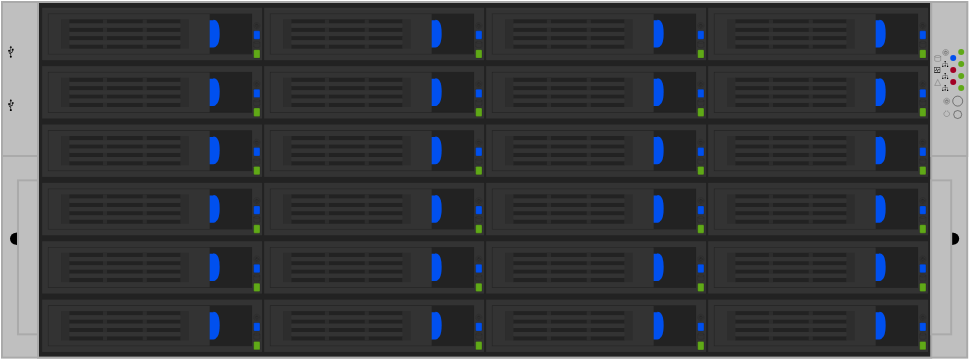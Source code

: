 <mxfile version="24.4.0" type="device">
  <diagram name="Page-1" id="KZN-zyBD-0XipZeYQRDT">
    <mxGraphModel dx="687" dy="397" grid="1" gridSize="10" guides="1" tooltips="1" connect="1" arrows="1" fold="1" page="1" pageScale="1" pageWidth="500" pageHeight="200" math="0" shadow="0">
      <root>
        <mxCell id="0" />
        <mxCell id="1" parent="0" />
        <mxCell id="5G7c4jUEA5Og9TPHIXhp-701" value="" style="group" vertex="1" connectable="0" parent="1">
          <mxGeometry x="9" y="11" width="482.6" height="177.8" as="geometry" />
        </mxCell>
        <mxCell id="9eh16xiQdjSHdPkHuFP6-378" value="" style="rounded=0;whiteSpace=wrap;html=1;strokeColor=#aaaaaa;fillColor=#bfbfbf;strokeWidth=1;container=0;part=1;movable=1;resizable=1;rotatable=1;deletable=1;editable=1;locked=0;connectable=1;" parent="5G7c4jUEA5Og9TPHIXhp-701" vertex="1">
          <mxGeometry width="482.6" height="177.8" as="geometry" />
        </mxCell>
        <mxCell id="9eh16xiQdjSHdPkHuFP6-379" value="" style="rounded=0;whiteSpace=wrap;html=1;strokeColor=#aaaaaa;fillColor=#222222;strokeWidth=1;movable=1;resizable=1;rotatable=1;deletable=1;editable=1;locked=0;connectable=1;container=0;" parent="5G7c4jUEA5Og9TPHIXhp-701" vertex="1">
          <mxGeometry x="18" width="446.6" height="177.8" as="geometry" />
        </mxCell>
        <mxCell id="jP2WbbBxQBNUkDRbYnSl-230" value="" style="group" parent="5G7c4jUEA5Og9TPHIXhp-701" vertex="1" connectable="0">
          <mxGeometry x="3.996" y="115.37" width="10" height="6" as="geometry" />
        </mxCell>
        <mxCell id="jP2WbbBxQBNUkDRbYnSl-231" value="" style="rounded=0;whiteSpace=wrap;html=1;fillColor=#000000;fontColor=#ffffff;strokeColor=none;container=0;" parent="jP2WbbBxQBNUkDRbYnSl-230" vertex="1">
          <mxGeometry x="3" width="4" height="6" as="geometry" />
        </mxCell>
        <mxCell id="jP2WbbBxQBNUkDRbYnSl-232" value="" style="ellipse;whiteSpace=wrap;html=1;aspect=fixed;strokeColor=none;fillColor=#000000;" parent="jP2WbbBxQBNUkDRbYnSl-230" vertex="1">
          <mxGeometry x="4" width="6" height="6" as="geometry" />
        </mxCell>
        <mxCell id="jP2WbbBxQBNUkDRbYnSl-233" value="" style="ellipse;whiteSpace=wrap;html=1;aspect=fixed;strokeColor=none;fillColor=#000000;" parent="jP2WbbBxQBNUkDRbYnSl-230" vertex="1">
          <mxGeometry width="6" height="6" as="geometry" />
        </mxCell>
        <mxCell id="5G7c4jUEA5Og9TPHIXhp-243" value="" style="group" vertex="1" connectable="0" parent="5G7c4jUEA5Og9TPHIXhp-701">
          <mxGeometry x="19.83" y="148.551" width="442.95" height="26.179" as="geometry" />
        </mxCell>
        <mxCell id="jP2WbbBxQBNUkDRbYnSl-235" value="" style="rounded=0;whiteSpace=wrap;html=1;strokeColor=none;fillColor=#333333;strokeWidth=0.5;movable=1;resizable=1;rotatable=1;deletable=1;editable=1;locked=0;connectable=1;container=0;" parent="5G7c4jUEA5Og9TPHIXhp-243" vertex="1">
          <mxGeometry width="109.952" height="26.179" as="geometry" />
        </mxCell>
        <mxCell id="jP2WbbBxQBNUkDRbYnSl-236" value="" style="rounded=0;whiteSpace=wrap;html=1;strokeColor=#222222;fillColor=#222222;strokeWidth=0.5;movable=1;resizable=1;rotatable=1;deletable=1;editable=1;locked=0;connectable=1;container=0;" parent="5G7c4jUEA5Og9TPHIXhp-243" vertex="1">
          <mxGeometry x="3.141" y="3.142" width="101.575" height="19.896" as="geometry" />
        </mxCell>
        <mxCell id="jP2WbbBxQBNUkDRbYnSl-237" value="" style="rounded=1;whiteSpace=wrap;html=1;strokeColor=#222222;rotation=0;fillColor=#60a917;fontColor=#ffffff;movable=1;resizable=1;rotatable=1;deletable=1;editable=1;locked=0;connectable=1;container=0;direction=south;strokeWidth=0.1;" parent="5G7c4jUEA5Og9TPHIXhp-243" vertex="1">
          <mxGeometry x="105.763" y="20.943" width="3.141" height="4.189" as="geometry" />
        </mxCell>
        <mxCell id="jP2WbbBxQBNUkDRbYnSl-238" value="" style="rounded=1;whiteSpace=wrap;html=1;strokeColor=#222222;rotation=0;fillColor=#0050ef;fontColor=#ffffff;movable=1;resizable=1;rotatable=1;deletable=1;editable=1;locked=0;connectable=1;container=0;direction=south;strokeWidth=0.1;" parent="5G7c4jUEA5Og9TPHIXhp-243" vertex="1">
          <mxGeometry x="105.763" y="11.519" width="3.141" height="4.189" as="geometry" />
        </mxCell>
        <mxCell id="jP2WbbBxQBNUkDRbYnSl-240" value="" style="rounded=1;whiteSpace=wrap;html=1;strokeColor=none;fillColor=#0050ef;strokeWidth=0.5;fontColor=#ffffff;glass=0;movable=1;resizable=1;rotatable=1;deletable=1;editable=1;locked=0;connectable=1;container=0;" parent="5G7c4jUEA5Og9TPHIXhp-243" vertex="1">
          <mxGeometry x="78.537" y="6.283" width="8.377" height="13.613" as="geometry" />
        </mxCell>
        <mxCell id="jP2WbbBxQBNUkDRbYnSl-248" value="" style="shape=or;whiteSpace=wrap;html=1;fillColor=#0050ef;fontColor=#ffffff;strokeColor=none;movable=1;resizable=1;rotatable=1;deletable=1;editable=1;locked=0;connectable=1;container=0;" parent="5G7c4jUEA5Og9TPHIXhp-243" vertex="1">
          <mxGeometry x="85.867" y="6.283" width="3.141" height="13.613" as="geometry" />
        </mxCell>
        <mxCell id="jP2WbbBxQBNUkDRbYnSl-255" value="" style="sketch=0;html=1;strokeColor=#222222;shadow=0;fillColor=none;verticalAlign=top;labelPosition=center;verticalLabelPosition=bottom;shape=mxgraph.gcp2.a7_power;gradientColor=none;strokeWidth=0.1;movable=1;resizable=1;rotatable=1;deletable=1;editable=1;locked=0;connectable=1;container=0;" parent="5G7c4jUEA5Og9TPHIXhp-243" vertex="1">
          <mxGeometry x="105.763" y="7.33" width="3.141" height="3.142" as="geometry" />
        </mxCell>
        <mxCell id="jP2WbbBxQBNUkDRbYnSl-256" value="" style="strokeWidth=0.1;html=1;shape=mxgraph.flowchart.database;whiteSpace=wrap;strokeColor=#222222;fillColor=none;movable=1;resizable=1;rotatable=1;deletable=1;editable=1;locked=0;connectable=1;container=0;" parent="5G7c4jUEA5Og9TPHIXhp-243" vertex="1">
          <mxGeometry x="105.763" y="16.755" width="3.141" height="3.142" as="geometry" />
        </mxCell>
        <mxCell id="jP2WbbBxQBNUkDRbYnSl-241" value="" style="rounded=0;whiteSpace=wrap;html=1;strokeColor=none;fillColor=#333333;strokeWidth=0.5;movable=1;resizable=1;rotatable=1;deletable=1;editable=1;locked=0;connectable=1;container=0;" parent="5G7c4jUEA5Og9TPHIXhp-243" vertex="1">
          <mxGeometry x="3.141" y="3.142" width="80.632" height="19.896" as="geometry" />
        </mxCell>
        <mxCell id="jP2WbbBxQBNUkDRbYnSl-264" value="" style="rounded=0;whiteSpace=wrap;html=1;strokeColor=none;fillColor=#2D2D2D;strokeWidth=0.2;movable=1;resizable=1;rotatable=1;deletable=1;editable=1;locked=0;connectable=1;container=0;" parent="5G7c4jUEA5Og9TPHIXhp-243" vertex="1">
          <mxGeometry x="69.113" y="5.759" width="4.189" height="14.66" as="geometry" />
        </mxCell>
        <mxCell id="jP2WbbBxQBNUkDRbYnSl-265" value="" style="rounded=0;whiteSpace=wrap;html=1;strokeColor=none;fillColor=#2D2D2D;strokeWidth=0.2;movable=1;resizable=1;rotatable=1;deletable=1;editable=1;locked=0;connectable=1;container=0;" parent="5G7c4jUEA5Og9TPHIXhp-243" vertex="1">
          <mxGeometry x="9.424" y="5.759" width="4.189" height="14.66" as="geometry" />
        </mxCell>
        <mxCell id="jP2WbbBxQBNUkDRbYnSl-259" value="" style="rounded=0;whiteSpace=wrap;html=1;strokeColor=none;fillColor=#222222;strokeWidth=0.2;movable=1;resizable=1;rotatable=1;deletable=1;editable=1;locked=0;connectable=1;container=0;" parent="5G7c4jUEA5Og9TPHIXhp-243" vertex="1">
          <mxGeometry x="13.613" y="5.759" width="55.5" height="2.094" as="geometry" />
        </mxCell>
        <mxCell id="jP2WbbBxQBNUkDRbYnSl-261" value="" style="rounded=0;whiteSpace=wrap;html=1;strokeColor=none;fillColor=#222222;strokeWidth=0.2;movable=1;resizable=1;rotatable=1;deletable=1;editable=1;locked=0;connectable=1;container=0;" parent="5G7c4jUEA5Og9TPHIXhp-243" vertex="1">
          <mxGeometry x="13.613" y="9.948" width="55.5" height="2.094" as="geometry" />
        </mxCell>
        <mxCell id="jP2WbbBxQBNUkDRbYnSl-262" value="" style="rounded=0;whiteSpace=wrap;html=1;strokeColor=none;fillColor=#222222;strokeWidth=0.2;movable=1;resizable=1;rotatable=1;deletable=1;editable=1;locked=0;connectable=1;container=0;" parent="5G7c4jUEA5Og9TPHIXhp-243" vertex="1">
          <mxGeometry x="13.613" y="14.137" width="55.5" height="2.094" as="geometry" />
        </mxCell>
        <mxCell id="jP2WbbBxQBNUkDRbYnSl-263" value="" style="rounded=0;whiteSpace=wrap;html=1;strokeColor=none;fillColor=#222222;strokeWidth=0.2;movable=1;resizable=1;rotatable=1;deletable=1;editable=1;locked=0;connectable=1;container=0;" parent="5G7c4jUEA5Og9TPHIXhp-243" vertex="1">
          <mxGeometry x="13.613" y="18.325" width="55.5" height="2.094" as="geometry" />
        </mxCell>
        <mxCell id="jP2WbbBxQBNUkDRbYnSl-266" value="" style="rounded=0;whiteSpace=wrap;html=1;strokeColor=none;fillColor=#2D2D2D;strokeWidth=0.2;movable=1;resizable=1;rotatable=1;deletable=1;editable=1;locked=0;connectable=1;container=0;" parent="5G7c4jUEA5Og9TPHIXhp-243" vertex="1">
          <mxGeometry x="30.368" y="5.759" width="2.094" height="14.66" as="geometry" />
        </mxCell>
        <mxCell id="jP2WbbBxQBNUkDRbYnSl-267" value="" style="rounded=0;whiteSpace=wrap;html=1;strokeColor=none;fillColor=#2D2D2D;strokeWidth=0.2;movable=1;resizable=1;rotatable=1;deletable=1;editable=1;locked=0;connectable=1;container=0;" parent="5G7c4jUEA5Og9TPHIXhp-243" vertex="1">
          <mxGeometry x="50.264" y="5.759" width="2.094" height="14.66" as="geometry" />
        </mxCell>
        <mxCell id="jP2WbbBxQBNUkDRbYnSl-273" value="" style="rounded=0;whiteSpace=wrap;html=1;strokeColor=none;fillColor=#333333;strokeWidth=0.5;movable=1;resizable=1;rotatable=1;deletable=1;editable=1;locked=0;connectable=1;container=0;" parent="5G7c4jUEA5Og9TPHIXhp-243" vertex="1">
          <mxGeometry x="13.613" y="16.231" width="55.5" height="2.094" as="geometry" />
        </mxCell>
        <mxCell id="jP2WbbBxQBNUkDRbYnSl-274" value="" style="rounded=0;whiteSpace=wrap;html=1;strokeColor=none;fillColor=#333333;strokeWidth=0.5;movable=1;resizable=1;rotatable=1;deletable=1;editable=1;locked=0;connectable=1;container=0;" parent="5G7c4jUEA5Og9TPHIXhp-243" vertex="1">
          <mxGeometry x="13.613" y="12.042" width="55.5" height="2.094" as="geometry" />
        </mxCell>
        <mxCell id="jP2WbbBxQBNUkDRbYnSl-275" value="" style="rounded=0;whiteSpace=wrap;html=1;strokeColor=none;fillColor=#333333;strokeWidth=0.5;movable=1;resizable=1;rotatable=1;deletable=1;editable=1;locked=0;connectable=1;container=0;" parent="5G7c4jUEA5Og9TPHIXhp-243" vertex="1">
          <mxGeometry x="13.613" y="7.854" width="55.5" height="2.094" as="geometry" />
        </mxCell>
        <mxCell id="jP2WbbBxQBNUkDRbYnSl-278" value="" style="rounded=0;whiteSpace=wrap;html=1;strokeColor=none;fillColor=#333333;strokeWidth=0.5;movable=1;resizable=1;rotatable=1;deletable=1;editable=1;locked=0;connectable=1;container=0;" parent="5G7c4jUEA5Og9TPHIXhp-243" vertex="1">
          <mxGeometry x="110.999" width="109.952" height="26.179" as="geometry" />
        </mxCell>
        <mxCell id="jP2WbbBxQBNUkDRbYnSl-279" value="" style="rounded=0;whiteSpace=wrap;html=1;strokeColor=#222222;fillColor=#222222;strokeWidth=0.5;movable=1;resizable=1;rotatable=1;deletable=1;editable=1;locked=0;connectable=1;container=0;" parent="5G7c4jUEA5Og9TPHIXhp-243" vertex="1">
          <mxGeometry x="114.141" y="3.142" width="101.575" height="19.896" as="geometry" />
        </mxCell>
        <mxCell id="jP2WbbBxQBNUkDRbYnSl-280" value="" style="rounded=1;whiteSpace=wrap;html=1;strokeColor=#222222;rotation=0;fillColor=#60a917;fontColor=#ffffff;movable=1;resizable=1;rotatable=1;deletable=1;editable=1;locked=0;connectable=1;container=0;direction=south;strokeWidth=0.1;" parent="5G7c4jUEA5Og9TPHIXhp-243" vertex="1">
          <mxGeometry x="216.763" y="20.943" width="3.141" height="4.189" as="geometry" />
        </mxCell>
        <mxCell id="jP2WbbBxQBNUkDRbYnSl-281" value="" style="rounded=1;whiteSpace=wrap;html=1;strokeColor=#222222;rotation=0;fillColor=#0050ef;fontColor=#ffffff;movable=1;resizable=1;rotatable=1;deletable=1;editable=1;locked=0;connectable=1;container=0;direction=south;strokeWidth=0.1;" parent="5G7c4jUEA5Og9TPHIXhp-243" vertex="1">
          <mxGeometry x="216.763" y="11.519" width="3.141" height="4.189" as="geometry" />
        </mxCell>
        <mxCell id="jP2WbbBxQBNUkDRbYnSl-282" value="" style="rounded=1;whiteSpace=wrap;html=1;strokeColor=none;fillColor=#0050ef;strokeWidth=0.5;fontColor=#ffffff;glass=0;movable=1;resizable=1;rotatable=1;deletable=1;editable=1;locked=0;connectable=1;container=0;" parent="5G7c4jUEA5Og9TPHIXhp-243" vertex="1">
          <mxGeometry x="189.537" y="6.283" width="8.377" height="13.613" as="geometry" />
        </mxCell>
        <mxCell id="jP2WbbBxQBNUkDRbYnSl-283" value="" style="shape=or;whiteSpace=wrap;html=1;fillColor=#0050ef;fontColor=#ffffff;strokeColor=none;movable=1;resizable=1;rotatable=1;deletable=1;editable=1;locked=0;connectable=1;container=0;" parent="5G7c4jUEA5Og9TPHIXhp-243" vertex="1">
          <mxGeometry x="196.867" y="6.283" width="3.141" height="13.613" as="geometry" />
        </mxCell>
        <mxCell id="jP2WbbBxQBNUkDRbYnSl-284" value="" style="sketch=0;html=1;strokeColor=#222222;shadow=0;fillColor=none;verticalAlign=top;labelPosition=center;verticalLabelPosition=bottom;shape=mxgraph.gcp2.a7_power;gradientColor=none;strokeWidth=0.1;movable=1;resizable=1;rotatable=1;deletable=1;editable=1;locked=0;connectable=1;container=0;" parent="5G7c4jUEA5Og9TPHIXhp-243" vertex="1">
          <mxGeometry x="216.763" y="7.33" width="3.141" height="3.142" as="geometry" />
        </mxCell>
        <mxCell id="jP2WbbBxQBNUkDRbYnSl-285" value="" style="strokeWidth=0.1;html=1;shape=mxgraph.flowchart.database;whiteSpace=wrap;strokeColor=#222222;fillColor=none;movable=1;resizable=1;rotatable=1;deletable=1;editable=1;locked=0;connectable=1;container=0;" parent="5G7c4jUEA5Og9TPHIXhp-243" vertex="1">
          <mxGeometry x="216.763" y="16.755" width="3.141" height="3.142" as="geometry" />
        </mxCell>
        <mxCell id="jP2WbbBxQBNUkDRbYnSl-286" value="" style="rounded=0;whiteSpace=wrap;html=1;strokeColor=none;fillColor=#333333;strokeWidth=0.5;movable=1;resizable=1;rotatable=1;deletable=1;editable=1;locked=0;connectable=1;container=0;" parent="5G7c4jUEA5Og9TPHIXhp-243" vertex="1">
          <mxGeometry x="114.141" y="3.142" width="80.632" height="19.896" as="geometry" />
        </mxCell>
        <mxCell id="jP2WbbBxQBNUkDRbYnSl-287" value="" style="rounded=0;whiteSpace=wrap;html=1;strokeColor=none;fillColor=#2D2D2D;strokeWidth=0.2;movable=1;resizable=1;rotatable=1;deletable=1;editable=1;locked=0;connectable=1;container=0;" parent="5G7c4jUEA5Og9TPHIXhp-243" vertex="1">
          <mxGeometry x="180.112" y="5.759" width="4.189" height="14.66" as="geometry" />
        </mxCell>
        <mxCell id="jP2WbbBxQBNUkDRbYnSl-288" value="" style="rounded=0;whiteSpace=wrap;html=1;strokeColor=none;fillColor=#2D2D2D;strokeWidth=0.2;movable=1;resizable=1;rotatable=1;deletable=1;editable=1;locked=0;connectable=1;container=0;" parent="5G7c4jUEA5Og9TPHIXhp-243" vertex="1">
          <mxGeometry x="120.424" y="5.759" width="4.189" height="14.66" as="geometry" />
        </mxCell>
        <mxCell id="jP2WbbBxQBNUkDRbYnSl-289" value="" style="rounded=0;whiteSpace=wrap;html=1;strokeColor=none;fillColor=#222222;strokeWidth=0.2;movable=1;resizable=1;rotatable=1;deletable=1;editable=1;locked=0;connectable=1;container=0;" parent="5G7c4jUEA5Og9TPHIXhp-243" vertex="1">
          <mxGeometry x="124.612" y="5.759" width="55.5" height="2.094" as="geometry" />
        </mxCell>
        <mxCell id="jP2WbbBxQBNUkDRbYnSl-290" value="" style="rounded=0;whiteSpace=wrap;html=1;strokeColor=none;fillColor=#222222;strokeWidth=0.2;movable=1;resizable=1;rotatable=1;deletable=1;editable=1;locked=0;connectable=1;container=0;" parent="5G7c4jUEA5Og9TPHIXhp-243" vertex="1">
          <mxGeometry x="124.612" y="9.948" width="55.5" height="2.094" as="geometry" />
        </mxCell>
        <mxCell id="jP2WbbBxQBNUkDRbYnSl-291" value="" style="rounded=0;whiteSpace=wrap;html=1;strokeColor=none;fillColor=#222222;strokeWidth=0.2;movable=1;resizable=1;rotatable=1;deletable=1;editable=1;locked=0;connectable=1;container=0;" parent="5G7c4jUEA5Og9TPHIXhp-243" vertex="1">
          <mxGeometry x="124.612" y="14.137" width="55.5" height="2.094" as="geometry" />
        </mxCell>
        <mxCell id="jP2WbbBxQBNUkDRbYnSl-292" value="" style="rounded=0;whiteSpace=wrap;html=1;strokeColor=none;fillColor=#222222;strokeWidth=0.2;movable=1;resizable=1;rotatable=1;deletable=1;editable=1;locked=0;connectable=1;container=0;" parent="5G7c4jUEA5Og9TPHIXhp-243" vertex="1">
          <mxGeometry x="124.612" y="18.325" width="55.5" height="2.094" as="geometry" />
        </mxCell>
        <mxCell id="jP2WbbBxQBNUkDRbYnSl-293" value="" style="rounded=0;whiteSpace=wrap;html=1;strokeColor=none;fillColor=#2D2D2D;strokeWidth=0.2;movable=1;resizable=1;rotatable=1;deletable=1;editable=1;locked=0;connectable=1;container=0;" parent="5G7c4jUEA5Og9TPHIXhp-243" vertex="1">
          <mxGeometry x="141.367" y="5.759" width="2.094" height="14.66" as="geometry" />
        </mxCell>
        <mxCell id="jP2WbbBxQBNUkDRbYnSl-294" value="" style="rounded=0;whiteSpace=wrap;html=1;strokeColor=none;fillColor=#2D2D2D;strokeWidth=0.2;movable=1;resizable=1;rotatable=1;deletable=1;editable=1;locked=0;connectable=1;container=0;" parent="5G7c4jUEA5Og9TPHIXhp-243" vertex="1">
          <mxGeometry x="161.263" y="5.759" width="2.094" height="14.66" as="geometry" />
        </mxCell>
        <mxCell id="jP2WbbBxQBNUkDRbYnSl-295" value="" style="rounded=0;whiteSpace=wrap;html=1;strokeColor=none;fillColor=#333333;strokeWidth=0.5;movable=1;resizable=1;rotatable=1;deletable=1;editable=1;locked=0;connectable=1;container=0;" parent="5G7c4jUEA5Og9TPHIXhp-243" vertex="1">
          <mxGeometry x="124.612" y="16.231" width="55.5" height="2.094" as="geometry" />
        </mxCell>
        <mxCell id="jP2WbbBxQBNUkDRbYnSl-296" value="" style="rounded=0;whiteSpace=wrap;html=1;strokeColor=none;fillColor=#333333;strokeWidth=0.5;movable=1;resizable=1;rotatable=1;deletable=1;editable=1;locked=0;connectable=1;container=0;" parent="5G7c4jUEA5Og9TPHIXhp-243" vertex="1">
          <mxGeometry x="124.612" y="12.042" width="55.5" height="2.094" as="geometry" />
        </mxCell>
        <mxCell id="jP2WbbBxQBNUkDRbYnSl-297" value="" style="rounded=0;whiteSpace=wrap;html=1;strokeColor=none;fillColor=#333333;strokeWidth=0.5;movable=1;resizable=1;rotatable=1;deletable=1;editable=1;locked=0;connectable=1;container=0;" parent="5G7c4jUEA5Og9TPHIXhp-243" vertex="1">
          <mxGeometry x="124.612" y="7.854" width="55.5" height="2.094" as="geometry" />
        </mxCell>
        <mxCell id="jP2WbbBxQBNUkDRbYnSl-299" value="" style="rounded=0;whiteSpace=wrap;html=1;strokeColor=none;fillColor=#333333;strokeWidth=0.5;movable=1;resizable=1;rotatable=1;deletable=1;editable=1;locked=0;connectable=1;container=0;" parent="5G7c4jUEA5Og9TPHIXhp-243" vertex="1">
          <mxGeometry x="221.999" width="109.952" height="26.179" as="geometry" />
        </mxCell>
        <mxCell id="jP2WbbBxQBNUkDRbYnSl-300" value="" style="rounded=0;whiteSpace=wrap;html=1;strokeColor=#222222;fillColor=#222222;strokeWidth=0.5;movable=1;resizable=1;rotatable=1;deletable=1;editable=1;locked=0;connectable=1;container=0;" parent="5G7c4jUEA5Og9TPHIXhp-243" vertex="1">
          <mxGeometry x="225.14" y="3.142" width="101.575" height="19.896" as="geometry" />
        </mxCell>
        <mxCell id="jP2WbbBxQBNUkDRbYnSl-301" value="" style="rounded=1;whiteSpace=wrap;html=1;strokeColor=#222222;rotation=0;fillColor=#60a917;fontColor=#ffffff;movable=1;resizable=1;rotatable=1;deletable=1;editable=1;locked=0;connectable=1;container=0;direction=south;strokeWidth=0.1;" parent="5G7c4jUEA5Og9TPHIXhp-243" vertex="1">
          <mxGeometry x="327.762" y="20.943" width="3.141" height="4.189" as="geometry" />
        </mxCell>
        <mxCell id="jP2WbbBxQBNUkDRbYnSl-302" value="" style="rounded=1;whiteSpace=wrap;html=1;strokeColor=#222222;rotation=0;fillColor=#0050ef;fontColor=#ffffff;movable=1;resizable=1;rotatable=1;deletable=1;editable=1;locked=0;connectable=1;container=0;direction=south;strokeWidth=0.1;" parent="5G7c4jUEA5Og9TPHIXhp-243" vertex="1">
          <mxGeometry x="327.762" y="11.519" width="3.141" height="4.189" as="geometry" />
        </mxCell>
        <mxCell id="jP2WbbBxQBNUkDRbYnSl-303" value="" style="rounded=1;whiteSpace=wrap;html=1;strokeColor=none;fillColor=#0050ef;strokeWidth=0.5;fontColor=#ffffff;glass=0;movable=1;resizable=1;rotatable=1;deletable=1;editable=1;locked=0;connectable=1;container=0;" parent="5G7c4jUEA5Og9TPHIXhp-243" vertex="1">
          <mxGeometry x="300.536" y="6.283" width="8.377" height="13.613" as="geometry" />
        </mxCell>
        <mxCell id="jP2WbbBxQBNUkDRbYnSl-304" value="" style="shape=or;whiteSpace=wrap;html=1;fillColor=#0050ef;fontColor=#ffffff;strokeColor=none;movable=1;resizable=1;rotatable=1;deletable=1;editable=1;locked=0;connectable=1;container=0;" parent="5G7c4jUEA5Og9TPHIXhp-243" vertex="1">
          <mxGeometry x="307.866" y="6.283" width="3.141" height="13.613" as="geometry" />
        </mxCell>
        <mxCell id="jP2WbbBxQBNUkDRbYnSl-305" value="" style="sketch=0;html=1;strokeColor=#222222;shadow=0;fillColor=none;verticalAlign=top;labelPosition=center;verticalLabelPosition=bottom;shape=mxgraph.gcp2.a7_power;gradientColor=none;strokeWidth=0.1;movable=1;resizable=1;rotatable=1;deletable=1;editable=1;locked=0;connectable=1;container=0;" parent="5G7c4jUEA5Og9TPHIXhp-243" vertex="1">
          <mxGeometry x="327.762" y="7.33" width="3.141" height="3.142" as="geometry" />
        </mxCell>
        <mxCell id="jP2WbbBxQBNUkDRbYnSl-306" value="" style="strokeWidth=0.1;html=1;shape=mxgraph.flowchart.database;whiteSpace=wrap;strokeColor=#222222;fillColor=none;movable=1;resizable=1;rotatable=1;deletable=1;editable=1;locked=0;connectable=1;container=0;" parent="5G7c4jUEA5Og9TPHIXhp-243" vertex="1">
          <mxGeometry x="327.762" y="16.755" width="3.141" height="3.142" as="geometry" />
        </mxCell>
        <mxCell id="jP2WbbBxQBNUkDRbYnSl-307" value="" style="rounded=0;whiteSpace=wrap;html=1;strokeColor=none;fillColor=#333333;strokeWidth=0.5;movable=1;resizable=1;rotatable=1;deletable=1;editable=1;locked=0;connectable=1;container=0;" parent="5G7c4jUEA5Og9TPHIXhp-243" vertex="1">
          <mxGeometry x="225.14" y="3.142" width="80.632" height="19.896" as="geometry" />
        </mxCell>
        <mxCell id="jP2WbbBxQBNUkDRbYnSl-308" value="" style="rounded=0;whiteSpace=wrap;html=1;strokeColor=none;fillColor=#2D2D2D;strokeWidth=0.2;movable=1;resizable=1;rotatable=1;deletable=1;editable=1;locked=0;connectable=1;container=0;" parent="5G7c4jUEA5Og9TPHIXhp-243" vertex="1">
          <mxGeometry x="291.111" y="5.759" width="4.189" height="14.66" as="geometry" />
        </mxCell>
        <mxCell id="jP2WbbBxQBNUkDRbYnSl-309" value="" style="rounded=0;whiteSpace=wrap;html=1;strokeColor=none;fillColor=#2D2D2D;strokeWidth=0.2;movable=1;resizable=1;rotatable=1;deletable=1;editable=1;locked=0;connectable=1;container=0;" parent="5G7c4jUEA5Og9TPHIXhp-243" vertex="1">
          <mxGeometry x="231.423" y="5.759" width="4.189" height="14.66" as="geometry" />
        </mxCell>
        <mxCell id="jP2WbbBxQBNUkDRbYnSl-310" value="" style="rounded=0;whiteSpace=wrap;html=1;strokeColor=none;fillColor=#222222;strokeWidth=0.2;movable=1;resizable=1;rotatable=1;deletable=1;editable=1;locked=0;connectable=1;container=0;" parent="5G7c4jUEA5Og9TPHIXhp-243" vertex="1">
          <mxGeometry x="235.612" y="5.759" width="55.5" height="2.094" as="geometry" />
        </mxCell>
        <mxCell id="jP2WbbBxQBNUkDRbYnSl-311" value="" style="rounded=0;whiteSpace=wrap;html=1;strokeColor=none;fillColor=#222222;strokeWidth=0.2;movable=1;resizable=1;rotatable=1;deletable=1;editable=1;locked=0;connectable=1;container=0;" parent="5G7c4jUEA5Og9TPHIXhp-243" vertex="1">
          <mxGeometry x="235.612" y="9.948" width="55.5" height="2.094" as="geometry" />
        </mxCell>
        <mxCell id="jP2WbbBxQBNUkDRbYnSl-312" value="" style="rounded=0;whiteSpace=wrap;html=1;strokeColor=none;fillColor=#222222;strokeWidth=0.2;movable=1;resizable=1;rotatable=1;deletable=1;editable=1;locked=0;connectable=1;container=0;" parent="5G7c4jUEA5Og9TPHIXhp-243" vertex="1">
          <mxGeometry x="235.612" y="14.137" width="55.5" height="2.094" as="geometry" />
        </mxCell>
        <mxCell id="jP2WbbBxQBNUkDRbYnSl-313" value="" style="rounded=0;whiteSpace=wrap;html=1;strokeColor=none;fillColor=#222222;strokeWidth=0.2;movable=1;resizable=1;rotatable=1;deletable=1;editable=1;locked=0;connectable=1;container=0;" parent="5G7c4jUEA5Og9TPHIXhp-243" vertex="1">
          <mxGeometry x="235.612" y="18.325" width="55.5" height="2.094" as="geometry" />
        </mxCell>
        <mxCell id="jP2WbbBxQBNUkDRbYnSl-314" value="" style="rounded=0;whiteSpace=wrap;html=1;strokeColor=none;fillColor=#2D2D2D;strokeWidth=0.2;movable=1;resizable=1;rotatable=1;deletable=1;editable=1;locked=0;connectable=1;container=0;" parent="5G7c4jUEA5Og9TPHIXhp-243" vertex="1">
          <mxGeometry x="252.366" y="5.759" width="2.094" height="14.66" as="geometry" />
        </mxCell>
        <mxCell id="jP2WbbBxQBNUkDRbYnSl-315" value="" style="rounded=0;whiteSpace=wrap;html=1;strokeColor=none;fillColor=#2D2D2D;strokeWidth=0.2;movable=1;resizable=1;rotatable=1;deletable=1;editable=1;locked=0;connectable=1;container=0;" parent="5G7c4jUEA5Og9TPHIXhp-243" vertex="1">
          <mxGeometry x="272.262" y="5.759" width="2.094" height="14.66" as="geometry" />
        </mxCell>
        <mxCell id="jP2WbbBxQBNUkDRbYnSl-316" value="" style="rounded=0;whiteSpace=wrap;html=1;strokeColor=none;fillColor=#333333;strokeWidth=0.5;movable=1;resizable=1;rotatable=1;deletable=1;editable=1;locked=0;connectable=1;container=0;" parent="5G7c4jUEA5Og9TPHIXhp-243" vertex="1">
          <mxGeometry x="235.612" y="16.231" width="55.5" height="2.094" as="geometry" />
        </mxCell>
        <mxCell id="jP2WbbBxQBNUkDRbYnSl-317" value="" style="rounded=0;whiteSpace=wrap;html=1;strokeColor=none;fillColor=#333333;strokeWidth=0.5;movable=1;resizable=1;rotatable=1;deletable=1;editable=1;locked=0;connectable=1;container=0;" parent="5G7c4jUEA5Og9TPHIXhp-243" vertex="1">
          <mxGeometry x="235.612" y="12.042" width="55.5" height="2.094" as="geometry" />
        </mxCell>
        <mxCell id="jP2WbbBxQBNUkDRbYnSl-318" value="" style="rounded=0;whiteSpace=wrap;html=1;strokeColor=none;fillColor=#333333;strokeWidth=0.5;movable=1;resizable=1;rotatable=1;deletable=1;editable=1;locked=0;connectable=1;container=0;" parent="5G7c4jUEA5Og9TPHIXhp-243" vertex="1">
          <mxGeometry x="235.612" y="7.854" width="55.5" height="2.094" as="geometry" />
        </mxCell>
        <mxCell id="jP2WbbBxQBNUkDRbYnSl-320" value="" style="rounded=0;whiteSpace=wrap;html=1;strokeColor=none;fillColor=#333333;strokeWidth=0.5;movable=1;resizable=1;rotatable=1;deletable=1;editable=1;locked=0;connectable=1;container=0;" parent="5G7c4jUEA5Og9TPHIXhp-243" vertex="1">
          <mxGeometry x="332.998" width="109.952" height="26.179" as="geometry" />
        </mxCell>
        <mxCell id="jP2WbbBxQBNUkDRbYnSl-321" value="" style="rounded=0;whiteSpace=wrap;html=1;strokeColor=#222222;fillColor=#222222;strokeWidth=0.5;movable=1;resizable=1;rotatable=1;deletable=1;editable=1;locked=0;connectable=1;container=0;" parent="5G7c4jUEA5Og9TPHIXhp-243" vertex="1">
          <mxGeometry x="336.139" y="3.142" width="101.575" height="19.896" as="geometry" />
        </mxCell>
        <mxCell id="jP2WbbBxQBNUkDRbYnSl-322" value="" style="rounded=1;whiteSpace=wrap;html=1;strokeColor=#222222;rotation=0;fillColor=#60a917;fontColor=#ffffff;movable=1;resizable=1;rotatable=1;deletable=1;editable=1;locked=0;connectable=1;container=0;direction=south;strokeWidth=0.1;" parent="5G7c4jUEA5Og9TPHIXhp-243" vertex="1">
          <mxGeometry x="438.761" y="20.943" width="3.141" height="4.189" as="geometry" />
        </mxCell>
        <mxCell id="jP2WbbBxQBNUkDRbYnSl-323" value="" style="rounded=1;whiteSpace=wrap;html=1;strokeColor=#222222;rotation=0;fillColor=#0050ef;fontColor=#ffffff;movable=1;resizable=1;rotatable=1;deletable=1;editable=1;locked=0;connectable=1;container=0;direction=south;strokeWidth=0.1;" parent="5G7c4jUEA5Og9TPHIXhp-243" vertex="1">
          <mxGeometry x="438.761" y="11.519" width="3.141" height="4.189" as="geometry" />
        </mxCell>
        <mxCell id="jP2WbbBxQBNUkDRbYnSl-324" value="" style="rounded=1;whiteSpace=wrap;html=1;strokeColor=none;fillColor=#0050ef;strokeWidth=0.5;fontColor=#ffffff;glass=0;movable=1;resizable=1;rotatable=1;deletable=1;editable=1;locked=0;connectable=1;container=0;" parent="5G7c4jUEA5Og9TPHIXhp-243" vertex="1">
          <mxGeometry x="411.535" y="6.283" width="8.377" height="13.613" as="geometry" />
        </mxCell>
        <mxCell id="jP2WbbBxQBNUkDRbYnSl-325" value="" style="shape=or;whiteSpace=wrap;html=1;fillColor=#0050ef;fontColor=#ffffff;strokeColor=none;movable=1;resizable=1;rotatable=1;deletable=1;editable=1;locked=0;connectable=1;container=0;" parent="5G7c4jUEA5Og9TPHIXhp-243" vertex="1">
          <mxGeometry x="418.865" y="6.283" width="3.141" height="13.613" as="geometry" />
        </mxCell>
        <mxCell id="jP2WbbBxQBNUkDRbYnSl-326" value="" style="sketch=0;html=1;strokeColor=#222222;shadow=0;fillColor=none;verticalAlign=top;labelPosition=center;verticalLabelPosition=bottom;shape=mxgraph.gcp2.a7_power;gradientColor=none;strokeWidth=0.1;movable=1;resizable=1;rotatable=1;deletable=1;editable=1;locked=0;connectable=1;container=0;" parent="5G7c4jUEA5Og9TPHIXhp-243" vertex="1">
          <mxGeometry x="438.761" y="7.33" width="3.141" height="3.142" as="geometry" />
        </mxCell>
        <mxCell id="jP2WbbBxQBNUkDRbYnSl-327" value="" style="strokeWidth=0.1;html=1;shape=mxgraph.flowchart.database;whiteSpace=wrap;strokeColor=#222222;fillColor=none;movable=1;resizable=1;rotatable=1;deletable=1;editable=1;locked=0;connectable=1;container=0;" parent="5G7c4jUEA5Og9TPHIXhp-243" vertex="1">
          <mxGeometry x="438.761" y="16.755" width="3.141" height="3.142" as="geometry" />
        </mxCell>
        <mxCell id="jP2WbbBxQBNUkDRbYnSl-328" value="" style="rounded=0;whiteSpace=wrap;html=1;strokeColor=none;fillColor=#333333;strokeWidth=0.5;movable=1;resizable=1;rotatable=1;deletable=1;editable=1;locked=0;connectable=1;container=0;" parent="5G7c4jUEA5Og9TPHIXhp-243" vertex="1">
          <mxGeometry x="336.139" y="3.142" width="80.632" height="19.896" as="geometry" />
        </mxCell>
        <mxCell id="jP2WbbBxQBNUkDRbYnSl-329" value="" style="rounded=0;whiteSpace=wrap;html=1;strokeColor=none;fillColor=#2D2D2D;strokeWidth=0.2;movable=1;resizable=1;rotatable=1;deletable=1;editable=1;locked=0;connectable=1;container=0;" parent="5G7c4jUEA5Og9TPHIXhp-243" vertex="1">
          <mxGeometry x="402.111" y="5.759" width="4.189" height="14.66" as="geometry" />
        </mxCell>
        <mxCell id="jP2WbbBxQBNUkDRbYnSl-330" value="" style="rounded=0;whiteSpace=wrap;html=1;strokeColor=none;fillColor=#2D2D2D;strokeWidth=0.2;movable=1;resizable=1;rotatable=1;deletable=1;editable=1;locked=0;connectable=1;container=0;" parent="5G7c4jUEA5Og9TPHIXhp-243" vertex="1">
          <mxGeometry x="342.422" y="5.759" width="4.189" height="14.66" as="geometry" />
        </mxCell>
        <mxCell id="jP2WbbBxQBNUkDRbYnSl-331" value="" style="rounded=0;whiteSpace=wrap;html=1;strokeColor=none;fillColor=#222222;strokeWidth=0.2;movable=1;resizable=1;rotatable=1;deletable=1;editable=1;locked=0;connectable=1;container=0;" parent="5G7c4jUEA5Og9TPHIXhp-243" vertex="1">
          <mxGeometry x="346.611" y="5.759" width="55.5" height="2.094" as="geometry" />
        </mxCell>
        <mxCell id="jP2WbbBxQBNUkDRbYnSl-332" value="" style="rounded=0;whiteSpace=wrap;html=1;strokeColor=none;fillColor=#222222;strokeWidth=0.2;movable=1;resizable=1;rotatable=1;deletable=1;editable=1;locked=0;connectable=1;container=0;" parent="5G7c4jUEA5Og9TPHIXhp-243" vertex="1">
          <mxGeometry x="346.611" y="9.948" width="55.5" height="2.094" as="geometry" />
        </mxCell>
        <mxCell id="jP2WbbBxQBNUkDRbYnSl-333" value="" style="rounded=0;whiteSpace=wrap;html=1;strokeColor=none;fillColor=#222222;strokeWidth=0.2;movable=1;resizable=1;rotatable=1;deletable=1;editable=1;locked=0;connectable=1;container=0;" parent="5G7c4jUEA5Og9TPHIXhp-243" vertex="1">
          <mxGeometry x="346.611" y="14.137" width="55.5" height="2.094" as="geometry" />
        </mxCell>
        <mxCell id="jP2WbbBxQBNUkDRbYnSl-334" value="" style="rounded=0;whiteSpace=wrap;html=1;strokeColor=none;fillColor=#222222;strokeWidth=0.2;movable=1;resizable=1;rotatable=1;deletable=1;editable=1;locked=0;connectable=1;container=0;" parent="5G7c4jUEA5Og9TPHIXhp-243" vertex="1">
          <mxGeometry x="346.611" y="18.325" width="55.5" height="2.094" as="geometry" />
        </mxCell>
        <mxCell id="jP2WbbBxQBNUkDRbYnSl-335" value="" style="rounded=0;whiteSpace=wrap;html=1;strokeColor=none;fillColor=#2D2D2D;strokeWidth=0.2;movable=1;resizable=1;rotatable=1;deletable=1;editable=1;locked=0;connectable=1;container=0;" parent="5G7c4jUEA5Og9TPHIXhp-243" vertex="1">
          <mxGeometry x="363.366" y="5.759" width="2.094" height="14.66" as="geometry" />
        </mxCell>
        <mxCell id="jP2WbbBxQBNUkDRbYnSl-336" value="" style="rounded=0;whiteSpace=wrap;html=1;strokeColor=none;fillColor=#2D2D2D;strokeWidth=0.2;movable=1;resizable=1;rotatable=1;deletable=1;editable=1;locked=0;connectable=1;container=0;" parent="5G7c4jUEA5Og9TPHIXhp-243" vertex="1">
          <mxGeometry x="383.262" y="5.759" width="2.094" height="14.66" as="geometry" />
        </mxCell>
        <mxCell id="jP2WbbBxQBNUkDRbYnSl-337" value="" style="rounded=0;whiteSpace=wrap;html=1;strokeColor=none;fillColor=#333333;strokeWidth=0.5;movable=1;resizable=1;rotatable=1;deletable=1;editable=1;locked=0;connectable=1;container=0;" parent="5G7c4jUEA5Og9TPHIXhp-243" vertex="1">
          <mxGeometry x="346.611" y="16.231" width="55.5" height="2.094" as="geometry" />
        </mxCell>
        <mxCell id="jP2WbbBxQBNUkDRbYnSl-338" value="" style="rounded=0;whiteSpace=wrap;html=1;strokeColor=none;fillColor=#333333;strokeWidth=0.5;movable=1;resizable=1;rotatable=1;deletable=1;editable=1;locked=0;connectable=1;container=0;" parent="5G7c4jUEA5Og9TPHIXhp-243" vertex="1">
          <mxGeometry x="346.611" y="12.042" width="55.5" height="2.094" as="geometry" />
        </mxCell>
        <mxCell id="jP2WbbBxQBNUkDRbYnSl-339" value="" style="rounded=0;whiteSpace=wrap;html=1;strokeColor=none;fillColor=#333333;strokeWidth=0.5;movable=1;resizable=1;rotatable=1;deletable=1;editable=1;locked=0;connectable=1;container=0;" parent="5G7c4jUEA5Og9TPHIXhp-243" vertex="1">
          <mxGeometry x="346.611" y="7.854" width="55.5" height="2.094" as="geometry" />
        </mxCell>
        <mxCell id="5G7c4jUEA5Og9TPHIXhp-244" value="" style="group" vertex="1" connectable="0" parent="5G7c4jUEA5Og9TPHIXhp-701">
          <mxGeometry x="19.83" y="119.371" width="442.95" height="26.179" as="geometry" />
        </mxCell>
        <mxCell id="5G7c4jUEA5Og9TPHIXhp-245" value="" style="rounded=0;whiteSpace=wrap;html=1;strokeColor=none;fillColor=#333333;strokeWidth=0.5;movable=1;resizable=1;rotatable=1;deletable=1;editable=1;locked=0;connectable=1;container=0;" vertex="1" parent="5G7c4jUEA5Og9TPHIXhp-244">
          <mxGeometry width="109.952" height="26.179" as="geometry" />
        </mxCell>
        <mxCell id="5G7c4jUEA5Og9TPHIXhp-246" value="" style="rounded=0;whiteSpace=wrap;html=1;strokeColor=#222222;fillColor=#222222;strokeWidth=0.5;movable=1;resizable=1;rotatable=1;deletable=1;editable=1;locked=0;connectable=1;container=0;" vertex="1" parent="5G7c4jUEA5Og9TPHIXhp-244">
          <mxGeometry x="3.141" y="3.142" width="101.575" height="19.896" as="geometry" />
        </mxCell>
        <mxCell id="5G7c4jUEA5Og9TPHIXhp-247" value="" style="rounded=1;whiteSpace=wrap;html=1;strokeColor=#222222;rotation=0;fillColor=#60a917;fontColor=#ffffff;movable=1;resizable=1;rotatable=1;deletable=1;editable=1;locked=0;connectable=1;container=0;direction=south;strokeWidth=0.1;" vertex="1" parent="5G7c4jUEA5Og9TPHIXhp-244">
          <mxGeometry x="105.763" y="20.943" width="3.141" height="4.189" as="geometry" />
        </mxCell>
        <mxCell id="5G7c4jUEA5Og9TPHIXhp-248" value="" style="rounded=1;whiteSpace=wrap;html=1;strokeColor=#222222;rotation=0;fillColor=#0050ef;fontColor=#ffffff;movable=1;resizable=1;rotatable=1;deletable=1;editable=1;locked=0;connectable=1;container=0;direction=south;strokeWidth=0.1;" vertex="1" parent="5G7c4jUEA5Og9TPHIXhp-244">
          <mxGeometry x="105.763" y="11.519" width="3.141" height="4.189" as="geometry" />
        </mxCell>
        <mxCell id="5G7c4jUEA5Og9TPHIXhp-249" value="" style="rounded=1;whiteSpace=wrap;html=1;strokeColor=none;fillColor=#0050ef;strokeWidth=0.5;fontColor=#ffffff;glass=0;movable=1;resizable=1;rotatable=1;deletable=1;editable=1;locked=0;connectable=1;container=0;" vertex="1" parent="5G7c4jUEA5Og9TPHIXhp-244">
          <mxGeometry x="78.537" y="6.283" width="8.377" height="13.613" as="geometry" />
        </mxCell>
        <mxCell id="5G7c4jUEA5Og9TPHIXhp-250" value="" style="shape=or;whiteSpace=wrap;html=1;fillColor=#0050ef;fontColor=#ffffff;strokeColor=none;movable=1;resizable=1;rotatable=1;deletable=1;editable=1;locked=0;connectable=1;container=0;" vertex="1" parent="5G7c4jUEA5Og9TPHIXhp-244">
          <mxGeometry x="85.867" y="6.283" width="3.141" height="13.613" as="geometry" />
        </mxCell>
        <mxCell id="5G7c4jUEA5Og9TPHIXhp-251" value="" style="sketch=0;html=1;strokeColor=#222222;shadow=0;fillColor=none;verticalAlign=top;labelPosition=center;verticalLabelPosition=bottom;shape=mxgraph.gcp2.a7_power;gradientColor=none;strokeWidth=0.1;movable=1;resizable=1;rotatable=1;deletable=1;editable=1;locked=0;connectable=1;container=0;" vertex="1" parent="5G7c4jUEA5Og9TPHIXhp-244">
          <mxGeometry x="105.763" y="7.33" width="3.141" height="3.142" as="geometry" />
        </mxCell>
        <mxCell id="5G7c4jUEA5Og9TPHIXhp-252" value="" style="strokeWidth=0.1;html=1;shape=mxgraph.flowchart.database;whiteSpace=wrap;strokeColor=#222222;fillColor=none;movable=1;resizable=1;rotatable=1;deletable=1;editable=1;locked=0;connectable=1;container=0;" vertex="1" parent="5G7c4jUEA5Og9TPHIXhp-244">
          <mxGeometry x="105.763" y="16.755" width="3.141" height="3.142" as="geometry" />
        </mxCell>
        <mxCell id="5G7c4jUEA5Og9TPHIXhp-253" value="" style="rounded=0;whiteSpace=wrap;html=1;strokeColor=none;fillColor=#333333;strokeWidth=0.5;movable=1;resizable=1;rotatable=1;deletable=1;editable=1;locked=0;connectable=1;container=0;" vertex="1" parent="5G7c4jUEA5Og9TPHIXhp-244">
          <mxGeometry x="3.141" y="3.142" width="80.632" height="19.896" as="geometry" />
        </mxCell>
        <mxCell id="5G7c4jUEA5Og9TPHIXhp-254" value="" style="rounded=0;whiteSpace=wrap;html=1;strokeColor=none;fillColor=#2D2D2D;strokeWidth=0.2;movable=1;resizable=1;rotatable=1;deletable=1;editable=1;locked=0;connectable=1;container=0;" vertex="1" parent="5G7c4jUEA5Og9TPHIXhp-244">
          <mxGeometry x="69.113" y="5.759" width="4.189" height="14.66" as="geometry" />
        </mxCell>
        <mxCell id="5G7c4jUEA5Og9TPHIXhp-255" value="" style="rounded=0;whiteSpace=wrap;html=1;strokeColor=none;fillColor=#2D2D2D;strokeWidth=0.2;movable=1;resizable=1;rotatable=1;deletable=1;editable=1;locked=0;connectable=1;container=0;" vertex="1" parent="5G7c4jUEA5Og9TPHIXhp-244">
          <mxGeometry x="9.424" y="5.759" width="4.189" height="14.66" as="geometry" />
        </mxCell>
        <mxCell id="5G7c4jUEA5Og9TPHIXhp-256" value="" style="rounded=0;whiteSpace=wrap;html=1;strokeColor=none;fillColor=#222222;strokeWidth=0.2;movable=1;resizable=1;rotatable=1;deletable=1;editable=1;locked=0;connectable=1;container=0;" vertex="1" parent="5G7c4jUEA5Og9TPHIXhp-244">
          <mxGeometry x="13.613" y="5.759" width="55.5" height="2.094" as="geometry" />
        </mxCell>
        <mxCell id="5G7c4jUEA5Og9TPHIXhp-257" value="" style="rounded=0;whiteSpace=wrap;html=1;strokeColor=none;fillColor=#222222;strokeWidth=0.2;movable=1;resizable=1;rotatable=1;deletable=1;editable=1;locked=0;connectable=1;container=0;" vertex="1" parent="5G7c4jUEA5Og9TPHIXhp-244">
          <mxGeometry x="13.613" y="9.948" width="55.5" height="2.094" as="geometry" />
        </mxCell>
        <mxCell id="5G7c4jUEA5Og9TPHIXhp-258" value="" style="rounded=0;whiteSpace=wrap;html=1;strokeColor=none;fillColor=#222222;strokeWidth=0.2;movable=1;resizable=1;rotatable=1;deletable=1;editable=1;locked=0;connectable=1;container=0;" vertex="1" parent="5G7c4jUEA5Og9TPHIXhp-244">
          <mxGeometry x="13.613" y="14.137" width="55.5" height="2.094" as="geometry" />
        </mxCell>
        <mxCell id="5G7c4jUEA5Og9TPHIXhp-259" value="" style="rounded=0;whiteSpace=wrap;html=1;strokeColor=none;fillColor=#222222;strokeWidth=0.2;movable=1;resizable=1;rotatable=1;deletable=1;editable=1;locked=0;connectable=1;container=0;" vertex="1" parent="5G7c4jUEA5Og9TPHIXhp-244">
          <mxGeometry x="13.613" y="18.325" width="55.5" height="2.094" as="geometry" />
        </mxCell>
        <mxCell id="5G7c4jUEA5Og9TPHIXhp-260" value="" style="rounded=0;whiteSpace=wrap;html=1;strokeColor=none;fillColor=#2D2D2D;strokeWidth=0.2;movable=1;resizable=1;rotatable=1;deletable=1;editable=1;locked=0;connectable=1;container=0;" vertex="1" parent="5G7c4jUEA5Og9TPHIXhp-244">
          <mxGeometry x="30.368" y="5.759" width="2.094" height="14.66" as="geometry" />
        </mxCell>
        <mxCell id="5G7c4jUEA5Og9TPHIXhp-261" value="" style="rounded=0;whiteSpace=wrap;html=1;strokeColor=none;fillColor=#2D2D2D;strokeWidth=0.2;movable=1;resizable=1;rotatable=1;deletable=1;editable=1;locked=0;connectable=1;container=0;" vertex="1" parent="5G7c4jUEA5Og9TPHIXhp-244">
          <mxGeometry x="50.264" y="5.759" width="2.094" height="14.66" as="geometry" />
        </mxCell>
        <mxCell id="5G7c4jUEA5Og9TPHIXhp-262" value="" style="rounded=0;whiteSpace=wrap;html=1;strokeColor=none;fillColor=#333333;strokeWidth=0.5;movable=1;resizable=1;rotatable=1;deletable=1;editable=1;locked=0;connectable=1;container=0;" vertex="1" parent="5G7c4jUEA5Og9TPHIXhp-244">
          <mxGeometry x="13.613" y="16.231" width="55.5" height="2.094" as="geometry" />
        </mxCell>
        <mxCell id="5G7c4jUEA5Og9TPHIXhp-263" value="" style="rounded=0;whiteSpace=wrap;html=1;strokeColor=none;fillColor=#333333;strokeWidth=0.5;movable=1;resizable=1;rotatable=1;deletable=1;editable=1;locked=0;connectable=1;container=0;" vertex="1" parent="5G7c4jUEA5Og9TPHIXhp-244">
          <mxGeometry x="13.613" y="12.042" width="55.5" height="2.094" as="geometry" />
        </mxCell>
        <mxCell id="5G7c4jUEA5Og9TPHIXhp-264" value="" style="rounded=0;whiteSpace=wrap;html=1;strokeColor=none;fillColor=#333333;strokeWidth=0.5;movable=1;resizable=1;rotatable=1;deletable=1;editable=1;locked=0;connectable=1;container=0;" vertex="1" parent="5G7c4jUEA5Og9TPHIXhp-244">
          <mxGeometry x="13.613" y="7.854" width="55.5" height="2.094" as="geometry" />
        </mxCell>
        <mxCell id="5G7c4jUEA5Og9TPHIXhp-265" value="" style="rounded=0;whiteSpace=wrap;html=1;strokeColor=none;fillColor=#333333;strokeWidth=0.5;movable=1;resizable=1;rotatable=1;deletable=1;editable=1;locked=0;connectable=1;container=0;" vertex="1" parent="5G7c4jUEA5Og9TPHIXhp-244">
          <mxGeometry x="110.999" width="109.952" height="26.179" as="geometry" />
        </mxCell>
        <mxCell id="5G7c4jUEA5Og9TPHIXhp-266" value="" style="rounded=0;whiteSpace=wrap;html=1;strokeColor=#222222;fillColor=#222222;strokeWidth=0.5;movable=1;resizable=1;rotatable=1;deletable=1;editable=1;locked=0;connectable=1;container=0;" vertex="1" parent="5G7c4jUEA5Og9TPHIXhp-244">
          <mxGeometry x="114.141" y="3.142" width="101.575" height="19.896" as="geometry" />
        </mxCell>
        <mxCell id="5G7c4jUEA5Og9TPHIXhp-267" value="" style="rounded=1;whiteSpace=wrap;html=1;strokeColor=#222222;rotation=0;fillColor=#60a917;fontColor=#ffffff;movable=1;resizable=1;rotatable=1;deletable=1;editable=1;locked=0;connectable=1;container=0;direction=south;strokeWidth=0.1;" vertex="1" parent="5G7c4jUEA5Og9TPHIXhp-244">
          <mxGeometry x="216.763" y="20.943" width="3.141" height="4.189" as="geometry" />
        </mxCell>
        <mxCell id="5G7c4jUEA5Og9TPHIXhp-268" value="" style="rounded=1;whiteSpace=wrap;html=1;strokeColor=#222222;rotation=0;fillColor=#0050ef;fontColor=#ffffff;movable=1;resizable=1;rotatable=1;deletable=1;editable=1;locked=0;connectable=1;container=0;direction=south;strokeWidth=0.1;" vertex="1" parent="5G7c4jUEA5Og9TPHIXhp-244">
          <mxGeometry x="216.763" y="11.519" width="3.141" height="4.189" as="geometry" />
        </mxCell>
        <mxCell id="5G7c4jUEA5Og9TPHIXhp-269" value="" style="rounded=1;whiteSpace=wrap;html=1;strokeColor=none;fillColor=#0050ef;strokeWidth=0.5;fontColor=#ffffff;glass=0;movable=1;resizable=1;rotatable=1;deletable=1;editable=1;locked=0;connectable=1;container=0;" vertex="1" parent="5G7c4jUEA5Og9TPHIXhp-244">
          <mxGeometry x="189.537" y="6.283" width="8.377" height="13.613" as="geometry" />
        </mxCell>
        <mxCell id="5G7c4jUEA5Og9TPHIXhp-270" value="" style="shape=or;whiteSpace=wrap;html=1;fillColor=#0050ef;fontColor=#ffffff;strokeColor=none;movable=1;resizable=1;rotatable=1;deletable=1;editable=1;locked=0;connectable=1;container=0;" vertex="1" parent="5G7c4jUEA5Og9TPHIXhp-244">
          <mxGeometry x="196.867" y="6.283" width="3.141" height="13.613" as="geometry" />
        </mxCell>
        <mxCell id="5G7c4jUEA5Og9TPHIXhp-271" value="" style="sketch=0;html=1;strokeColor=#222222;shadow=0;fillColor=none;verticalAlign=top;labelPosition=center;verticalLabelPosition=bottom;shape=mxgraph.gcp2.a7_power;gradientColor=none;strokeWidth=0.1;movable=1;resizable=1;rotatable=1;deletable=1;editable=1;locked=0;connectable=1;container=0;" vertex="1" parent="5G7c4jUEA5Og9TPHIXhp-244">
          <mxGeometry x="216.763" y="7.33" width="3.141" height="3.142" as="geometry" />
        </mxCell>
        <mxCell id="5G7c4jUEA5Og9TPHIXhp-272" value="" style="strokeWidth=0.1;html=1;shape=mxgraph.flowchart.database;whiteSpace=wrap;strokeColor=#222222;fillColor=none;movable=1;resizable=1;rotatable=1;deletable=1;editable=1;locked=0;connectable=1;container=0;" vertex="1" parent="5G7c4jUEA5Og9TPHIXhp-244">
          <mxGeometry x="216.763" y="16.755" width="3.141" height="3.142" as="geometry" />
        </mxCell>
        <mxCell id="5G7c4jUEA5Og9TPHIXhp-273" value="" style="rounded=0;whiteSpace=wrap;html=1;strokeColor=none;fillColor=#333333;strokeWidth=0.5;movable=1;resizable=1;rotatable=1;deletable=1;editable=1;locked=0;connectable=1;container=0;" vertex="1" parent="5G7c4jUEA5Og9TPHIXhp-244">
          <mxGeometry x="114.141" y="3.142" width="80.632" height="19.896" as="geometry" />
        </mxCell>
        <mxCell id="5G7c4jUEA5Og9TPHIXhp-274" value="" style="rounded=0;whiteSpace=wrap;html=1;strokeColor=none;fillColor=#2D2D2D;strokeWidth=0.2;movable=1;resizable=1;rotatable=1;deletable=1;editable=1;locked=0;connectable=1;container=0;" vertex="1" parent="5G7c4jUEA5Og9TPHIXhp-244">
          <mxGeometry x="180.112" y="5.759" width="4.189" height="14.66" as="geometry" />
        </mxCell>
        <mxCell id="5G7c4jUEA5Og9TPHIXhp-275" value="" style="rounded=0;whiteSpace=wrap;html=1;strokeColor=none;fillColor=#2D2D2D;strokeWidth=0.2;movable=1;resizable=1;rotatable=1;deletable=1;editable=1;locked=0;connectable=1;container=0;" vertex="1" parent="5G7c4jUEA5Og9TPHIXhp-244">
          <mxGeometry x="120.424" y="5.759" width="4.189" height="14.66" as="geometry" />
        </mxCell>
        <mxCell id="5G7c4jUEA5Og9TPHIXhp-276" value="" style="rounded=0;whiteSpace=wrap;html=1;strokeColor=none;fillColor=#222222;strokeWidth=0.2;movable=1;resizable=1;rotatable=1;deletable=1;editable=1;locked=0;connectable=1;container=0;" vertex="1" parent="5G7c4jUEA5Og9TPHIXhp-244">
          <mxGeometry x="124.612" y="5.759" width="55.5" height="2.094" as="geometry" />
        </mxCell>
        <mxCell id="5G7c4jUEA5Og9TPHIXhp-277" value="" style="rounded=0;whiteSpace=wrap;html=1;strokeColor=none;fillColor=#222222;strokeWidth=0.2;movable=1;resizable=1;rotatable=1;deletable=1;editable=1;locked=0;connectable=1;container=0;" vertex="1" parent="5G7c4jUEA5Og9TPHIXhp-244">
          <mxGeometry x="124.612" y="9.948" width="55.5" height="2.094" as="geometry" />
        </mxCell>
        <mxCell id="5G7c4jUEA5Og9TPHIXhp-278" value="" style="rounded=0;whiteSpace=wrap;html=1;strokeColor=none;fillColor=#222222;strokeWidth=0.2;movable=1;resizable=1;rotatable=1;deletable=1;editable=1;locked=0;connectable=1;container=0;" vertex="1" parent="5G7c4jUEA5Og9TPHIXhp-244">
          <mxGeometry x="124.612" y="14.137" width="55.5" height="2.094" as="geometry" />
        </mxCell>
        <mxCell id="5G7c4jUEA5Og9TPHIXhp-279" value="" style="rounded=0;whiteSpace=wrap;html=1;strokeColor=none;fillColor=#222222;strokeWidth=0.2;movable=1;resizable=1;rotatable=1;deletable=1;editable=1;locked=0;connectable=1;container=0;" vertex="1" parent="5G7c4jUEA5Og9TPHIXhp-244">
          <mxGeometry x="124.612" y="18.325" width="55.5" height="2.094" as="geometry" />
        </mxCell>
        <mxCell id="5G7c4jUEA5Og9TPHIXhp-280" value="" style="rounded=0;whiteSpace=wrap;html=1;strokeColor=none;fillColor=#2D2D2D;strokeWidth=0.2;movable=1;resizable=1;rotatable=1;deletable=1;editable=1;locked=0;connectable=1;container=0;" vertex="1" parent="5G7c4jUEA5Og9TPHIXhp-244">
          <mxGeometry x="141.367" y="5.759" width="2.094" height="14.66" as="geometry" />
        </mxCell>
        <mxCell id="5G7c4jUEA5Og9TPHIXhp-281" value="" style="rounded=0;whiteSpace=wrap;html=1;strokeColor=none;fillColor=#2D2D2D;strokeWidth=0.2;movable=1;resizable=1;rotatable=1;deletable=1;editable=1;locked=0;connectable=1;container=0;" vertex="1" parent="5G7c4jUEA5Og9TPHIXhp-244">
          <mxGeometry x="161.263" y="5.759" width="2.094" height="14.66" as="geometry" />
        </mxCell>
        <mxCell id="5G7c4jUEA5Og9TPHIXhp-282" value="" style="rounded=0;whiteSpace=wrap;html=1;strokeColor=none;fillColor=#333333;strokeWidth=0.5;movable=1;resizable=1;rotatable=1;deletable=1;editable=1;locked=0;connectable=1;container=0;" vertex="1" parent="5G7c4jUEA5Og9TPHIXhp-244">
          <mxGeometry x="124.612" y="16.231" width="55.5" height="2.094" as="geometry" />
        </mxCell>
        <mxCell id="5G7c4jUEA5Og9TPHIXhp-283" value="" style="rounded=0;whiteSpace=wrap;html=1;strokeColor=none;fillColor=#333333;strokeWidth=0.5;movable=1;resizable=1;rotatable=1;deletable=1;editable=1;locked=0;connectable=1;container=0;" vertex="1" parent="5G7c4jUEA5Og9TPHIXhp-244">
          <mxGeometry x="124.612" y="12.042" width="55.5" height="2.094" as="geometry" />
        </mxCell>
        <mxCell id="5G7c4jUEA5Og9TPHIXhp-284" value="" style="rounded=0;whiteSpace=wrap;html=1;strokeColor=none;fillColor=#333333;strokeWidth=0.5;movable=1;resizable=1;rotatable=1;deletable=1;editable=1;locked=0;connectable=1;container=0;" vertex="1" parent="5G7c4jUEA5Og9TPHIXhp-244">
          <mxGeometry x="124.612" y="7.854" width="55.5" height="2.094" as="geometry" />
        </mxCell>
        <mxCell id="5G7c4jUEA5Og9TPHIXhp-285" value="" style="rounded=0;whiteSpace=wrap;html=1;strokeColor=none;fillColor=#333333;strokeWidth=0.5;movable=1;resizable=1;rotatable=1;deletable=1;editable=1;locked=0;connectable=1;container=0;" vertex="1" parent="5G7c4jUEA5Og9TPHIXhp-244">
          <mxGeometry x="221.999" width="109.952" height="26.179" as="geometry" />
        </mxCell>
        <mxCell id="5G7c4jUEA5Og9TPHIXhp-286" value="" style="rounded=0;whiteSpace=wrap;html=1;strokeColor=#222222;fillColor=#222222;strokeWidth=0.5;movable=1;resizable=1;rotatable=1;deletable=1;editable=1;locked=0;connectable=1;container=0;" vertex="1" parent="5G7c4jUEA5Og9TPHIXhp-244">
          <mxGeometry x="225.14" y="3.142" width="101.575" height="19.896" as="geometry" />
        </mxCell>
        <mxCell id="5G7c4jUEA5Og9TPHIXhp-287" value="" style="rounded=1;whiteSpace=wrap;html=1;strokeColor=#222222;rotation=0;fillColor=#60a917;fontColor=#ffffff;movable=1;resizable=1;rotatable=1;deletable=1;editable=1;locked=0;connectable=1;container=0;direction=south;strokeWidth=0.1;" vertex="1" parent="5G7c4jUEA5Og9TPHIXhp-244">
          <mxGeometry x="327.762" y="20.943" width="3.141" height="4.189" as="geometry" />
        </mxCell>
        <mxCell id="5G7c4jUEA5Og9TPHIXhp-288" value="" style="rounded=1;whiteSpace=wrap;html=1;strokeColor=#222222;rotation=0;fillColor=#0050ef;fontColor=#ffffff;movable=1;resizable=1;rotatable=1;deletable=1;editable=1;locked=0;connectable=1;container=0;direction=south;strokeWidth=0.1;" vertex="1" parent="5G7c4jUEA5Og9TPHIXhp-244">
          <mxGeometry x="327.762" y="11.519" width="3.141" height="4.189" as="geometry" />
        </mxCell>
        <mxCell id="5G7c4jUEA5Og9TPHIXhp-289" value="" style="rounded=1;whiteSpace=wrap;html=1;strokeColor=none;fillColor=#0050ef;strokeWidth=0.5;fontColor=#ffffff;glass=0;movable=1;resizable=1;rotatable=1;deletable=1;editable=1;locked=0;connectable=1;container=0;" vertex="1" parent="5G7c4jUEA5Og9TPHIXhp-244">
          <mxGeometry x="300.536" y="6.283" width="8.377" height="13.613" as="geometry" />
        </mxCell>
        <mxCell id="5G7c4jUEA5Og9TPHIXhp-290" value="" style="shape=or;whiteSpace=wrap;html=1;fillColor=#0050ef;fontColor=#ffffff;strokeColor=none;movable=1;resizable=1;rotatable=1;deletable=1;editable=1;locked=0;connectable=1;container=0;" vertex="1" parent="5G7c4jUEA5Og9TPHIXhp-244">
          <mxGeometry x="307.866" y="6.283" width="3.141" height="13.613" as="geometry" />
        </mxCell>
        <mxCell id="5G7c4jUEA5Og9TPHIXhp-291" value="" style="sketch=0;html=1;strokeColor=#222222;shadow=0;fillColor=none;verticalAlign=top;labelPosition=center;verticalLabelPosition=bottom;shape=mxgraph.gcp2.a7_power;gradientColor=none;strokeWidth=0.1;movable=1;resizable=1;rotatable=1;deletable=1;editable=1;locked=0;connectable=1;container=0;" vertex="1" parent="5G7c4jUEA5Og9TPHIXhp-244">
          <mxGeometry x="327.762" y="7.33" width="3.141" height="3.142" as="geometry" />
        </mxCell>
        <mxCell id="5G7c4jUEA5Og9TPHIXhp-292" value="" style="strokeWidth=0.1;html=1;shape=mxgraph.flowchart.database;whiteSpace=wrap;strokeColor=#222222;fillColor=none;movable=1;resizable=1;rotatable=1;deletable=1;editable=1;locked=0;connectable=1;container=0;" vertex="1" parent="5G7c4jUEA5Og9TPHIXhp-244">
          <mxGeometry x="327.762" y="16.755" width="3.141" height="3.142" as="geometry" />
        </mxCell>
        <mxCell id="5G7c4jUEA5Og9TPHIXhp-293" value="" style="rounded=0;whiteSpace=wrap;html=1;strokeColor=none;fillColor=#333333;strokeWidth=0.5;movable=1;resizable=1;rotatable=1;deletable=1;editable=1;locked=0;connectable=1;container=0;" vertex="1" parent="5G7c4jUEA5Og9TPHIXhp-244">
          <mxGeometry x="225.14" y="3.142" width="80.632" height="19.896" as="geometry" />
        </mxCell>
        <mxCell id="5G7c4jUEA5Og9TPHIXhp-294" value="" style="rounded=0;whiteSpace=wrap;html=1;strokeColor=none;fillColor=#2D2D2D;strokeWidth=0.2;movable=1;resizable=1;rotatable=1;deletable=1;editable=1;locked=0;connectable=1;container=0;" vertex="1" parent="5G7c4jUEA5Og9TPHIXhp-244">
          <mxGeometry x="291.111" y="5.759" width="4.189" height="14.66" as="geometry" />
        </mxCell>
        <mxCell id="5G7c4jUEA5Og9TPHIXhp-295" value="" style="rounded=0;whiteSpace=wrap;html=1;strokeColor=none;fillColor=#2D2D2D;strokeWidth=0.2;movable=1;resizable=1;rotatable=1;deletable=1;editable=1;locked=0;connectable=1;container=0;" vertex="1" parent="5G7c4jUEA5Og9TPHIXhp-244">
          <mxGeometry x="231.423" y="5.759" width="4.189" height="14.66" as="geometry" />
        </mxCell>
        <mxCell id="5G7c4jUEA5Og9TPHIXhp-296" value="" style="rounded=0;whiteSpace=wrap;html=1;strokeColor=none;fillColor=#222222;strokeWidth=0.2;movable=1;resizable=1;rotatable=1;deletable=1;editable=1;locked=0;connectable=1;container=0;" vertex="1" parent="5G7c4jUEA5Og9TPHIXhp-244">
          <mxGeometry x="235.612" y="5.759" width="55.5" height="2.094" as="geometry" />
        </mxCell>
        <mxCell id="5G7c4jUEA5Og9TPHIXhp-297" value="" style="rounded=0;whiteSpace=wrap;html=1;strokeColor=none;fillColor=#222222;strokeWidth=0.2;movable=1;resizable=1;rotatable=1;deletable=1;editable=1;locked=0;connectable=1;container=0;" vertex="1" parent="5G7c4jUEA5Og9TPHIXhp-244">
          <mxGeometry x="235.612" y="9.948" width="55.5" height="2.094" as="geometry" />
        </mxCell>
        <mxCell id="5G7c4jUEA5Og9TPHIXhp-298" value="" style="rounded=0;whiteSpace=wrap;html=1;strokeColor=none;fillColor=#222222;strokeWidth=0.2;movable=1;resizable=1;rotatable=1;deletable=1;editable=1;locked=0;connectable=1;container=0;" vertex="1" parent="5G7c4jUEA5Og9TPHIXhp-244">
          <mxGeometry x="235.612" y="14.137" width="55.5" height="2.094" as="geometry" />
        </mxCell>
        <mxCell id="5G7c4jUEA5Og9TPHIXhp-299" value="" style="rounded=0;whiteSpace=wrap;html=1;strokeColor=none;fillColor=#222222;strokeWidth=0.2;movable=1;resizable=1;rotatable=1;deletable=1;editable=1;locked=0;connectable=1;container=0;" vertex="1" parent="5G7c4jUEA5Og9TPHIXhp-244">
          <mxGeometry x="235.612" y="18.325" width="55.5" height="2.094" as="geometry" />
        </mxCell>
        <mxCell id="5G7c4jUEA5Og9TPHIXhp-300" value="" style="rounded=0;whiteSpace=wrap;html=1;strokeColor=none;fillColor=#2D2D2D;strokeWidth=0.2;movable=1;resizable=1;rotatable=1;deletable=1;editable=1;locked=0;connectable=1;container=0;" vertex="1" parent="5G7c4jUEA5Og9TPHIXhp-244">
          <mxGeometry x="252.366" y="5.759" width="2.094" height="14.66" as="geometry" />
        </mxCell>
        <mxCell id="5G7c4jUEA5Og9TPHIXhp-301" value="" style="rounded=0;whiteSpace=wrap;html=1;strokeColor=none;fillColor=#2D2D2D;strokeWidth=0.2;movable=1;resizable=1;rotatable=1;deletable=1;editable=1;locked=0;connectable=1;container=0;" vertex="1" parent="5G7c4jUEA5Og9TPHIXhp-244">
          <mxGeometry x="272.262" y="5.759" width="2.094" height="14.66" as="geometry" />
        </mxCell>
        <mxCell id="5G7c4jUEA5Og9TPHIXhp-302" value="" style="rounded=0;whiteSpace=wrap;html=1;strokeColor=none;fillColor=#333333;strokeWidth=0.5;movable=1;resizable=1;rotatable=1;deletable=1;editable=1;locked=0;connectable=1;container=0;" vertex="1" parent="5G7c4jUEA5Og9TPHIXhp-244">
          <mxGeometry x="235.612" y="16.231" width="55.5" height="2.094" as="geometry" />
        </mxCell>
        <mxCell id="5G7c4jUEA5Og9TPHIXhp-303" value="" style="rounded=0;whiteSpace=wrap;html=1;strokeColor=none;fillColor=#333333;strokeWidth=0.5;movable=1;resizable=1;rotatable=1;deletable=1;editable=1;locked=0;connectable=1;container=0;" vertex="1" parent="5G7c4jUEA5Og9TPHIXhp-244">
          <mxGeometry x="235.612" y="12.042" width="55.5" height="2.094" as="geometry" />
        </mxCell>
        <mxCell id="5G7c4jUEA5Og9TPHIXhp-304" value="" style="rounded=0;whiteSpace=wrap;html=1;strokeColor=none;fillColor=#333333;strokeWidth=0.5;movable=1;resizable=1;rotatable=1;deletable=1;editable=1;locked=0;connectable=1;container=0;" vertex="1" parent="5G7c4jUEA5Og9TPHIXhp-244">
          <mxGeometry x="235.612" y="7.854" width="55.5" height="2.094" as="geometry" />
        </mxCell>
        <mxCell id="5G7c4jUEA5Og9TPHIXhp-305" value="" style="rounded=0;whiteSpace=wrap;html=1;strokeColor=none;fillColor=#333333;strokeWidth=0.5;movable=1;resizable=1;rotatable=1;deletable=1;editable=1;locked=0;connectable=1;container=0;" vertex="1" parent="5G7c4jUEA5Og9TPHIXhp-244">
          <mxGeometry x="332.998" width="109.952" height="26.179" as="geometry" />
        </mxCell>
        <mxCell id="5G7c4jUEA5Og9TPHIXhp-306" value="" style="rounded=0;whiteSpace=wrap;html=1;strokeColor=#222222;fillColor=#222222;strokeWidth=0.5;movable=1;resizable=1;rotatable=1;deletable=1;editable=1;locked=0;connectable=1;container=0;" vertex="1" parent="5G7c4jUEA5Og9TPHIXhp-244">
          <mxGeometry x="336.139" y="3.142" width="101.575" height="19.896" as="geometry" />
        </mxCell>
        <mxCell id="5G7c4jUEA5Og9TPHIXhp-307" value="" style="rounded=1;whiteSpace=wrap;html=1;strokeColor=#222222;rotation=0;fillColor=#60a917;fontColor=#ffffff;movable=1;resizable=1;rotatable=1;deletable=1;editable=1;locked=0;connectable=1;container=0;direction=south;strokeWidth=0.1;" vertex="1" parent="5G7c4jUEA5Og9TPHIXhp-244">
          <mxGeometry x="438.761" y="20.943" width="3.141" height="4.189" as="geometry" />
        </mxCell>
        <mxCell id="5G7c4jUEA5Og9TPHIXhp-308" value="" style="rounded=1;whiteSpace=wrap;html=1;strokeColor=#222222;rotation=0;fillColor=#0050ef;fontColor=#ffffff;movable=1;resizable=1;rotatable=1;deletable=1;editable=1;locked=0;connectable=1;container=0;direction=south;strokeWidth=0.1;" vertex="1" parent="5G7c4jUEA5Og9TPHIXhp-244">
          <mxGeometry x="438.761" y="11.519" width="3.141" height="4.189" as="geometry" />
        </mxCell>
        <mxCell id="5G7c4jUEA5Og9TPHIXhp-309" value="" style="rounded=1;whiteSpace=wrap;html=1;strokeColor=none;fillColor=#0050ef;strokeWidth=0.5;fontColor=#ffffff;glass=0;movable=1;resizable=1;rotatable=1;deletable=1;editable=1;locked=0;connectable=1;container=0;" vertex="1" parent="5G7c4jUEA5Og9TPHIXhp-244">
          <mxGeometry x="411.535" y="6.283" width="8.377" height="13.613" as="geometry" />
        </mxCell>
        <mxCell id="5G7c4jUEA5Og9TPHIXhp-310" value="" style="shape=or;whiteSpace=wrap;html=1;fillColor=#0050ef;fontColor=#ffffff;strokeColor=none;movable=1;resizable=1;rotatable=1;deletable=1;editable=1;locked=0;connectable=1;container=0;" vertex="1" parent="5G7c4jUEA5Og9TPHIXhp-244">
          <mxGeometry x="418.865" y="6.283" width="3.141" height="13.613" as="geometry" />
        </mxCell>
        <mxCell id="5G7c4jUEA5Og9TPHIXhp-311" value="" style="sketch=0;html=1;strokeColor=#222222;shadow=0;fillColor=none;verticalAlign=top;labelPosition=center;verticalLabelPosition=bottom;shape=mxgraph.gcp2.a7_power;gradientColor=none;strokeWidth=0.1;movable=1;resizable=1;rotatable=1;deletable=1;editable=1;locked=0;connectable=1;container=0;" vertex="1" parent="5G7c4jUEA5Og9TPHIXhp-244">
          <mxGeometry x="438.761" y="7.33" width="3.141" height="3.142" as="geometry" />
        </mxCell>
        <mxCell id="5G7c4jUEA5Og9TPHIXhp-312" value="" style="strokeWidth=0.1;html=1;shape=mxgraph.flowchart.database;whiteSpace=wrap;strokeColor=#222222;fillColor=none;movable=1;resizable=1;rotatable=1;deletable=1;editable=1;locked=0;connectable=1;container=0;" vertex="1" parent="5G7c4jUEA5Og9TPHIXhp-244">
          <mxGeometry x="438.761" y="16.755" width="3.141" height="3.142" as="geometry" />
        </mxCell>
        <mxCell id="5G7c4jUEA5Og9TPHIXhp-313" value="" style="rounded=0;whiteSpace=wrap;html=1;strokeColor=none;fillColor=#333333;strokeWidth=0.5;movable=1;resizable=1;rotatable=1;deletable=1;editable=1;locked=0;connectable=1;container=0;" vertex="1" parent="5G7c4jUEA5Og9TPHIXhp-244">
          <mxGeometry x="336.139" y="3.142" width="80.632" height="19.896" as="geometry" />
        </mxCell>
        <mxCell id="5G7c4jUEA5Og9TPHIXhp-314" value="" style="rounded=0;whiteSpace=wrap;html=1;strokeColor=none;fillColor=#2D2D2D;strokeWidth=0.2;movable=1;resizable=1;rotatable=1;deletable=1;editable=1;locked=0;connectable=1;container=0;" vertex="1" parent="5G7c4jUEA5Og9TPHIXhp-244">
          <mxGeometry x="402.111" y="5.759" width="4.189" height="14.66" as="geometry" />
        </mxCell>
        <mxCell id="5G7c4jUEA5Og9TPHIXhp-315" value="" style="rounded=0;whiteSpace=wrap;html=1;strokeColor=none;fillColor=#2D2D2D;strokeWidth=0.2;movable=1;resizable=1;rotatable=1;deletable=1;editable=1;locked=0;connectable=1;container=0;" vertex="1" parent="5G7c4jUEA5Og9TPHIXhp-244">
          <mxGeometry x="342.422" y="5.759" width="4.189" height="14.66" as="geometry" />
        </mxCell>
        <mxCell id="5G7c4jUEA5Og9TPHIXhp-316" value="" style="rounded=0;whiteSpace=wrap;html=1;strokeColor=none;fillColor=#222222;strokeWidth=0.2;movable=1;resizable=1;rotatable=1;deletable=1;editable=1;locked=0;connectable=1;container=0;" vertex="1" parent="5G7c4jUEA5Og9TPHIXhp-244">
          <mxGeometry x="346.611" y="5.759" width="55.5" height="2.094" as="geometry" />
        </mxCell>
        <mxCell id="5G7c4jUEA5Og9TPHIXhp-317" value="" style="rounded=0;whiteSpace=wrap;html=1;strokeColor=none;fillColor=#222222;strokeWidth=0.2;movable=1;resizable=1;rotatable=1;deletable=1;editable=1;locked=0;connectable=1;container=0;" vertex="1" parent="5G7c4jUEA5Og9TPHIXhp-244">
          <mxGeometry x="346.611" y="9.948" width="55.5" height="2.094" as="geometry" />
        </mxCell>
        <mxCell id="5G7c4jUEA5Og9TPHIXhp-318" value="" style="rounded=0;whiteSpace=wrap;html=1;strokeColor=none;fillColor=#222222;strokeWidth=0.2;movable=1;resizable=1;rotatable=1;deletable=1;editable=1;locked=0;connectable=1;container=0;" vertex="1" parent="5G7c4jUEA5Og9TPHIXhp-244">
          <mxGeometry x="346.611" y="14.137" width="55.5" height="2.094" as="geometry" />
        </mxCell>
        <mxCell id="5G7c4jUEA5Og9TPHIXhp-319" value="" style="rounded=0;whiteSpace=wrap;html=1;strokeColor=none;fillColor=#222222;strokeWidth=0.2;movable=1;resizable=1;rotatable=1;deletable=1;editable=1;locked=0;connectable=1;container=0;" vertex="1" parent="5G7c4jUEA5Og9TPHIXhp-244">
          <mxGeometry x="346.611" y="18.325" width="55.5" height="2.094" as="geometry" />
        </mxCell>
        <mxCell id="5G7c4jUEA5Og9TPHIXhp-320" value="" style="rounded=0;whiteSpace=wrap;html=1;strokeColor=none;fillColor=#2D2D2D;strokeWidth=0.2;movable=1;resizable=1;rotatable=1;deletable=1;editable=1;locked=0;connectable=1;container=0;" vertex="1" parent="5G7c4jUEA5Og9TPHIXhp-244">
          <mxGeometry x="363.366" y="5.759" width="2.094" height="14.66" as="geometry" />
        </mxCell>
        <mxCell id="5G7c4jUEA5Og9TPHIXhp-321" value="" style="rounded=0;whiteSpace=wrap;html=1;strokeColor=none;fillColor=#2D2D2D;strokeWidth=0.2;movable=1;resizable=1;rotatable=1;deletable=1;editable=1;locked=0;connectable=1;container=0;" vertex="1" parent="5G7c4jUEA5Og9TPHIXhp-244">
          <mxGeometry x="383.262" y="5.759" width="2.094" height="14.66" as="geometry" />
        </mxCell>
        <mxCell id="5G7c4jUEA5Og9TPHIXhp-322" value="" style="rounded=0;whiteSpace=wrap;html=1;strokeColor=none;fillColor=#333333;strokeWidth=0.5;movable=1;resizable=1;rotatable=1;deletable=1;editable=1;locked=0;connectable=1;container=0;" vertex="1" parent="5G7c4jUEA5Og9TPHIXhp-244">
          <mxGeometry x="346.611" y="16.231" width="55.5" height="2.094" as="geometry" />
        </mxCell>
        <mxCell id="5G7c4jUEA5Og9TPHIXhp-323" value="" style="rounded=0;whiteSpace=wrap;html=1;strokeColor=none;fillColor=#333333;strokeWidth=0.5;movable=1;resizable=1;rotatable=1;deletable=1;editable=1;locked=0;connectable=1;container=0;" vertex="1" parent="5G7c4jUEA5Og9TPHIXhp-244">
          <mxGeometry x="346.611" y="12.042" width="55.5" height="2.094" as="geometry" />
        </mxCell>
        <mxCell id="5G7c4jUEA5Og9TPHIXhp-324" value="" style="rounded=0;whiteSpace=wrap;html=1;strokeColor=none;fillColor=#333333;strokeWidth=0.5;movable=1;resizable=1;rotatable=1;deletable=1;editable=1;locked=0;connectable=1;container=0;" vertex="1" parent="5G7c4jUEA5Og9TPHIXhp-244">
          <mxGeometry x="346.611" y="7.854" width="55.5" height="2.094" as="geometry" />
        </mxCell>
        <mxCell id="5G7c4jUEA5Og9TPHIXhp-325" value="" style="group" vertex="1" connectable="0" parent="5G7c4jUEA5Og9TPHIXhp-701">
          <mxGeometry x="19.83" y="90.191" width="442.95" height="26.179" as="geometry" />
        </mxCell>
        <mxCell id="5G7c4jUEA5Og9TPHIXhp-326" value="" style="rounded=0;whiteSpace=wrap;html=1;strokeColor=none;fillColor=#333333;strokeWidth=0.5;movable=1;resizable=1;rotatable=1;deletable=1;editable=1;locked=0;connectable=1;container=0;" vertex="1" parent="5G7c4jUEA5Og9TPHIXhp-325">
          <mxGeometry width="109.952" height="26.179" as="geometry" />
        </mxCell>
        <mxCell id="5G7c4jUEA5Og9TPHIXhp-327" value="" style="rounded=0;whiteSpace=wrap;html=1;strokeColor=#222222;fillColor=#222222;strokeWidth=0.5;movable=1;resizable=1;rotatable=1;deletable=1;editable=1;locked=0;connectable=1;container=0;" vertex="1" parent="5G7c4jUEA5Og9TPHIXhp-325">
          <mxGeometry x="3.141" y="3.142" width="101.575" height="19.896" as="geometry" />
        </mxCell>
        <mxCell id="5G7c4jUEA5Og9TPHIXhp-328" value="" style="rounded=1;whiteSpace=wrap;html=1;strokeColor=#222222;rotation=0;fillColor=#60a917;fontColor=#ffffff;movable=1;resizable=1;rotatable=1;deletable=1;editable=1;locked=0;connectable=1;container=0;direction=south;strokeWidth=0.1;" vertex="1" parent="5G7c4jUEA5Og9TPHIXhp-325">
          <mxGeometry x="105.763" y="20.943" width="3.141" height="4.189" as="geometry" />
        </mxCell>
        <mxCell id="5G7c4jUEA5Og9TPHIXhp-329" value="" style="rounded=1;whiteSpace=wrap;html=1;strokeColor=#222222;rotation=0;fillColor=#0050ef;fontColor=#ffffff;movable=1;resizable=1;rotatable=1;deletable=1;editable=1;locked=0;connectable=1;container=0;direction=south;strokeWidth=0.1;" vertex="1" parent="5G7c4jUEA5Og9TPHIXhp-325">
          <mxGeometry x="105.763" y="11.519" width="3.141" height="4.189" as="geometry" />
        </mxCell>
        <mxCell id="5G7c4jUEA5Og9TPHIXhp-330" value="" style="rounded=1;whiteSpace=wrap;html=1;strokeColor=none;fillColor=#0050ef;strokeWidth=0.5;fontColor=#ffffff;glass=0;movable=1;resizable=1;rotatable=1;deletable=1;editable=1;locked=0;connectable=1;container=0;" vertex="1" parent="5G7c4jUEA5Og9TPHIXhp-325">
          <mxGeometry x="78.537" y="6.283" width="8.377" height="13.613" as="geometry" />
        </mxCell>
        <mxCell id="5G7c4jUEA5Og9TPHIXhp-331" value="" style="shape=or;whiteSpace=wrap;html=1;fillColor=#0050ef;fontColor=#ffffff;strokeColor=none;movable=1;resizable=1;rotatable=1;deletable=1;editable=1;locked=0;connectable=1;container=0;" vertex="1" parent="5G7c4jUEA5Og9TPHIXhp-325">
          <mxGeometry x="85.867" y="6.283" width="3.141" height="13.613" as="geometry" />
        </mxCell>
        <mxCell id="5G7c4jUEA5Og9TPHIXhp-332" value="" style="sketch=0;html=1;strokeColor=#222222;shadow=0;fillColor=none;verticalAlign=top;labelPosition=center;verticalLabelPosition=bottom;shape=mxgraph.gcp2.a7_power;gradientColor=none;strokeWidth=0.1;movable=1;resizable=1;rotatable=1;deletable=1;editable=1;locked=0;connectable=1;container=0;" vertex="1" parent="5G7c4jUEA5Og9TPHIXhp-325">
          <mxGeometry x="105.763" y="7.33" width="3.141" height="3.142" as="geometry" />
        </mxCell>
        <mxCell id="5G7c4jUEA5Og9TPHIXhp-333" value="" style="strokeWidth=0.1;html=1;shape=mxgraph.flowchart.database;whiteSpace=wrap;strokeColor=#222222;fillColor=none;movable=1;resizable=1;rotatable=1;deletable=1;editable=1;locked=0;connectable=1;container=0;" vertex="1" parent="5G7c4jUEA5Og9TPHIXhp-325">
          <mxGeometry x="105.763" y="16.755" width="3.141" height="3.142" as="geometry" />
        </mxCell>
        <mxCell id="5G7c4jUEA5Og9TPHIXhp-334" value="" style="rounded=0;whiteSpace=wrap;html=1;strokeColor=none;fillColor=#333333;strokeWidth=0.5;movable=1;resizable=1;rotatable=1;deletable=1;editable=1;locked=0;connectable=1;container=0;" vertex="1" parent="5G7c4jUEA5Og9TPHIXhp-325">
          <mxGeometry x="3.141" y="3.142" width="80.632" height="19.896" as="geometry" />
        </mxCell>
        <mxCell id="5G7c4jUEA5Og9TPHIXhp-335" value="" style="rounded=0;whiteSpace=wrap;html=1;strokeColor=none;fillColor=#2D2D2D;strokeWidth=0.2;movable=1;resizable=1;rotatable=1;deletable=1;editable=1;locked=0;connectable=1;container=0;" vertex="1" parent="5G7c4jUEA5Og9TPHIXhp-325">
          <mxGeometry x="69.113" y="5.759" width="4.189" height="14.66" as="geometry" />
        </mxCell>
        <mxCell id="5G7c4jUEA5Og9TPHIXhp-336" value="" style="rounded=0;whiteSpace=wrap;html=1;strokeColor=none;fillColor=#2D2D2D;strokeWidth=0.2;movable=1;resizable=1;rotatable=1;deletable=1;editable=1;locked=0;connectable=1;container=0;" vertex="1" parent="5G7c4jUEA5Og9TPHIXhp-325">
          <mxGeometry x="9.424" y="5.759" width="4.189" height="14.66" as="geometry" />
        </mxCell>
        <mxCell id="5G7c4jUEA5Og9TPHIXhp-337" value="" style="rounded=0;whiteSpace=wrap;html=1;strokeColor=none;fillColor=#222222;strokeWidth=0.2;movable=1;resizable=1;rotatable=1;deletable=1;editable=1;locked=0;connectable=1;container=0;" vertex="1" parent="5G7c4jUEA5Og9TPHIXhp-325">
          <mxGeometry x="13.613" y="5.759" width="55.5" height="2.094" as="geometry" />
        </mxCell>
        <mxCell id="5G7c4jUEA5Og9TPHIXhp-338" value="" style="rounded=0;whiteSpace=wrap;html=1;strokeColor=none;fillColor=#222222;strokeWidth=0.2;movable=1;resizable=1;rotatable=1;deletable=1;editable=1;locked=0;connectable=1;container=0;" vertex="1" parent="5G7c4jUEA5Og9TPHIXhp-325">
          <mxGeometry x="13.613" y="9.948" width="55.5" height="2.094" as="geometry" />
        </mxCell>
        <mxCell id="5G7c4jUEA5Og9TPHIXhp-339" value="" style="rounded=0;whiteSpace=wrap;html=1;strokeColor=none;fillColor=#222222;strokeWidth=0.2;movable=1;resizable=1;rotatable=1;deletable=1;editable=1;locked=0;connectable=1;container=0;" vertex="1" parent="5G7c4jUEA5Og9TPHIXhp-325">
          <mxGeometry x="13.613" y="14.137" width="55.5" height="2.094" as="geometry" />
        </mxCell>
        <mxCell id="5G7c4jUEA5Og9TPHIXhp-340" value="" style="rounded=0;whiteSpace=wrap;html=1;strokeColor=none;fillColor=#222222;strokeWidth=0.2;movable=1;resizable=1;rotatable=1;deletable=1;editable=1;locked=0;connectable=1;container=0;" vertex="1" parent="5G7c4jUEA5Og9TPHIXhp-325">
          <mxGeometry x="13.613" y="18.325" width="55.5" height="2.094" as="geometry" />
        </mxCell>
        <mxCell id="5G7c4jUEA5Og9TPHIXhp-341" value="" style="rounded=0;whiteSpace=wrap;html=1;strokeColor=none;fillColor=#2D2D2D;strokeWidth=0.2;movable=1;resizable=1;rotatable=1;deletable=1;editable=1;locked=0;connectable=1;container=0;" vertex="1" parent="5G7c4jUEA5Og9TPHIXhp-325">
          <mxGeometry x="30.368" y="5.759" width="2.094" height="14.66" as="geometry" />
        </mxCell>
        <mxCell id="5G7c4jUEA5Og9TPHIXhp-342" value="" style="rounded=0;whiteSpace=wrap;html=1;strokeColor=none;fillColor=#2D2D2D;strokeWidth=0.2;movable=1;resizable=1;rotatable=1;deletable=1;editable=1;locked=0;connectable=1;container=0;" vertex="1" parent="5G7c4jUEA5Og9TPHIXhp-325">
          <mxGeometry x="50.264" y="5.759" width="2.094" height="14.66" as="geometry" />
        </mxCell>
        <mxCell id="5G7c4jUEA5Og9TPHIXhp-343" value="" style="rounded=0;whiteSpace=wrap;html=1;strokeColor=none;fillColor=#333333;strokeWidth=0.5;movable=1;resizable=1;rotatable=1;deletable=1;editable=1;locked=0;connectable=1;container=0;" vertex="1" parent="5G7c4jUEA5Og9TPHIXhp-325">
          <mxGeometry x="13.613" y="16.231" width="55.5" height="2.094" as="geometry" />
        </mxCell>
        <mxCell id="5G7c4jUEA5Og9TPHIXhp-344" value="" style="rounded=0;whiteSpace=wrap;html=1;strokeColor=none;fillColor=#333333;strokeWidth=0.5;movable=1;resizable=1;rotatable=1;deletable=1;editable=1;locked=0;connectable=1;container=0;" vertex="1" parent="5G7c4jUEA5Og9TPHIXhp-325">
          <mxGeometry x="13.613" y="12.042" width="55.5" height="2.094" as="geometry" />
        </mxCell>
        <mxCell id="5G7c4jUEA5Og9TPHIXhp-345" value="" style="rounded=0;whiteSpace=wrap;html=1;strokeColor=none;fillColor=#333333;strokeWidth=0.5;movable=1;resizable=1;rotatable=1;deletable=1;editable=1;locked=0;connectable=1;container=0;" vertex="1" parent="5G7c4jUEA5Og9TPHIXhp-325">
          <mxGeometry x="13.613" y="7.854" width="55.5" height="2.094" as="geometry" />
        </mxCell>
        <mxCell id="5G7c4jUEA5Og9TPHIXhp-346" value="" style="rounded=0;whiteSpace=wrap;html=1;strokeColor=none;fillColor=#333333;strokeWidth=0.5;movable=1;resizable=1;rotatable=1;deletable=1;editable=1;locked=0;connectable=1;container=0;" vertex="1" parent="5G7c4jUEA5Og9TPHIXhp-325">
          <mxGeometry x="110.999" width="109.952" height="26.179" as="geometry" />
        </mxCell>
        <mxCell id="5G7c4jUEA5Og9TPHIXhp-347" value="" style="rounded=0;whiteSpace=wrap;html=1;strokeColor=#222222;fillColor=#222222;strokeWidth=0.5;movable=1;resizable=1;rotatable=1;deletable=1;editable=1;locked=0;connectable=1;container=0;" vertex="1" parent="5G7c4jUEA5Og9TPHIXhp-325">
          <mxGeometry x="114.141" y="3.142" width="101.575" height="19.896" as="geometry" />
        </mxCell>
        <mxCell id="5G7c4jUEA5Og9TPHIXhp-348" value="" style="rounded=1;whiteSpace=wrap;html=1;strokeColor=#222222;rotation=0;fillColor=#60a917;fontColor=#ffffff;movable=1;resizable=1;rotatable=1;deletable=1;editable=1;locked=0;connectable=1;container=0;direction=south;strokeWidth=0.1;" vertex="1" parent="5G7c4jUEA5Og9TPHIXhp-325">
          <mxGeometry x="216.763" y="20.943" width="3.141" height="4.189" as="geometry" />
        </mxCell>
        <mxCell id="5G7c4jUEA5Og9TPHIXhp-349" value="" style="rounded=1;whiteSpace=wrap;html=1;strokeColor=#222222;rotation=0;fillColor=#0050ef;fontColor=#ffffff;movable=1;resizable=1;rotatable=1;deletable=1;editable=1;locked=0;connectable=1;container=0;direction=south;strokeWidth=0.1;" vertex="1" parent="5G7c4jUEA5Og9TPHIXhp-325">
          <mxGeometry x="216.763" y="11.519" width="3.141" height="4.189" as="geometry" />
        </mxCell>
        <mxCell id="5G7c4jUEA5Og9TPHIXhp-350" value="" style="rounded=1;whiteSpace=wrap;html=1;strokeColor=none;fillColor=#0050ef;strokeWidth=0.5;fontColor=#ffffff;glass=0;movable=1;resizable=1;rotatable=1;deletable=1;editable=1;locked=0;connectable=1;container=0;" vertex="1" parent="5G7c4jUEA5Og9TPHIXhp-325">
          <mxGeometry x="189.537" y="6.283" width="8.377" height="13.613" as="geometry" />
        </mxCell>
        <mxCell id="5G7c4jUEA5Og9TPHIXhp-351" value="" style="shape=or;whiteSpace=wrap;html=1;fillColor=#0050ef;fontColor=#ffffff;strokeColor=none;movable=1;resizable=1;rotatable=1;deletable=1;editable=1;locked=0;connectable=1;container=0;" vertex="1" parent="5G7c4jUEA5Og9TPHIXhp-325">
          <mxGeometry x="196.867" y="6.283" width="3.141" height="13.613" as="geometry" />
        </mxCell>
        <mxCell id="5G7c4jUEA5Og9TPHIXhp-352" value="" style="sketch=0;html=1;strokeColor=#222222;shadow=0;fillColor=none;verticalAlign=top;labelPosition=center;verticalLabelPosition=bottom;shape=mxgraph.gcp2.a7_power;gradientColor=none;strokeWidth=0.1;movable=1;resizable=1;rotatable=1;deletable=1;editable=1;locked=0;connectable=1;container=0;" vertex="1" parent="5G7c4jUEA5Og9TPHIXhp-325">
          <mxGeometry x="216.763" y="7.33" width="3.141" height="3.142" as="geometry" />
        </mxCell>
        <mxCell id="5G7c4jUEA5Og9TPHIXhp-353" value="" style="strokeWidth=0.1;html=1;shape=mxgraph.flowchart.database;whiteSpace=wrap;strokeColor=#222222;fillColor=none;movable=1;resizable=1;rotatable=1;deletable=1;editable=1;locked=0;connectable=1;container=0;" vertex="1" parent="5G7c4jUEA5Og9TPHIXhp-325">
          <mxGeometry x="216.763" y="16.755" width="3.141" height="3.142" as="geometry" />
        </mxCell>
        <mxCell id="5G7c4jUEA5Og9TPHIXhp-354" value="" style="rounded=0;whiteSpace=wrap;html=1;strokeColor=none;fillColor=#333333;strokeWidth=0.5;movable=1;resizable=1;rotatable=1;deletable=1;editable=1;locked=0;connectable=1;container=0;" vertex="1" parent="5G7c4jUEA5Og9TPHIXhp-325">
          <mxGeometry x="114.141" y="3.142" width="80.632" height="19.896" as="geometry" />
        </mxCell>
        <mxCell id="5G7c4jUEA5Og9TPHIXhp-355" value="" style="rounded=0;whiteSpace=wrap;html=1;strokeColor=none;fillColor=#2D2D2D;strokeWidth=0.2;movable=1;resizable=1;rotatable=1;deletable=1;editable=1;locked=0;connectable=1;container=0;" vertex="1" parent="5G7c4jUEA5Og9TPHIXhp-325">
          <mxGeometry x="180.112" y="5.759" width="4.189" height="14.66" as="geometry" />
        </mxCell>
        <mxCell id="5G7c4jUEA5Og9TPHIXhp-356" value="" style="rounded=0;whiteSpace=wrap;html=1;strokeColor=none;fillColor=#2D2D2D;strokeWidth=0.2;movable=1;resizable=1;rotatable=1;deletable=1;editable=1;locked=0;connectable=1;container=0;" vertex="1" parent="5G7c4jUEA5Og9TPHIXhp-325">
          <mxGeometry x="120.424" y="5.759" width="4.189" height="14.66" as="geometry" />
        </mxCell>
        <mxCell id="5G7c4jUEA5Og9TPHIXhp-357" value="" style="rounded=0;whiteSpace=wrap;html=1;strokeColor=none;fillColor=#222222;strokeWidth=0.2;movable=1;resizable=1;rotatable=1;deletable=1;editable=1;locked=0;connectable=1;container=0;" vertex="1" parent="5G7c4jUEA5Og9TPHIXhp-325">
          <mxGeometry x="124.612" y="5.759" width="55.5" height="2.094" as="geometry" />
        </mxCell>
        <mxCell id="5G7c4jUEA5Og9TPHIXhp-358" value="" style="rounded=0;whiteSpace=wrap;html=1;strokeColor=none;fillColor=#222222;strokeWidth=0.2;movable=1;resizable=1;rotatable=1;deletable=1;editable=1;locked=0;connectable=1;container=0;" vertex="1" parent="5G7c4jUEA5Og9TPHIXhp-325">
          <mxGeometry x="124.612" y="9.948" width="55.5" height="2.094" as="geometry" />
        </mxCell>
        <mxCell id="5G7c4jUEA5Og9TPHIXhp-359" value="" style="rounded=0;whiteSpace=wrap;html=1;strokeColor=none;fillColor=#222222;strokeWidth=0.2;movable=1;resizable=1;rotatable=1;deletable=1;editable=1;locked=0;connectable=1;container=0;" vertex="1" parent="5G7c4jUEA5Og9TPHIXhp-325">
          <mxGeometry x="124.612" y="14.137" width="55.5" height="2.094" as="geometry" />
        </mxCell>
        <mxCell id="5G7c4jUEA5Og9TPHIXhp-360" value="" style="rounded=0;whiteSpace=wrap;html=1;strokeColor=none;fillColor=#222222;strokeWidth=0.2;movable=1;resizable=1;rotatable=1;deletable=1;editable=1;locked=0;connectable=1;container=0;" vertex="1" parent="5G7c4jUEA5Og9TPHIXhp-325">
          <mxGeometry x="124.612" y="18.325" width="55.5" height="2.094" as="geometry" />
        </mxCell>
        <mxCell id="5G7c4jUEA5Og9TPHIXhp-361" value="" style="rounded=0;whiteSpace=wrap;html=1;strokeColor=none;fillColor=#2D2D2D;strokeWidth=0.2;movable=1;resizable=1;rotatable=1;deletable=1;editable=1;locked=0;connectable=1;container=0;" vertex="1" parent="5G7c4jUEA5Og9TPHIXhp-325">
          <mxGeometry x="141.367" y="5.759" width="2.094" height="14.66" as="geometry" />
        </mxCell>
        <mxCell id="5G7c4jUEA5Og9TPHIXhp-362" value="" style="rounded=0;whiteSpace=wrap;html=1;strokeColor=none;fillColor=#2D2D2D;strokeWidth=0.2;movable=1;resizable=1;rotatable=1;deletable=1;editable=1;locked=0;connectable=1;container=0;" vertex="1" parent="5G7c4jUEA5Og9TPHIXhp-325">
          <mxGeometry x="161.263" y="5.759" width="2.094" height="14.66" as="geometry" />
        </mxCell>
        <mxCell id="5G7c4jUEA5Og9TPHIXhp-363" value="" style="rounded=0;whiteSpace=wrap;html=1;strokeColor=none;fillColor=#333333;strokeWidth=0.5;movable=1;resizable=1;rotatable=1;deletable=1;editable=1;locked=0;connectable=1;container=0;" vertex="1" parent="5G7c4jUEA5Og9TPHIXhp-325">
          <mxGeometry x="124.612" y="16.231" width="55.5" height="2.094" as="geometry" />
        </mxCell>
        <mxCell id="5G7c4jUEA5Og9TPHIXhp-364" value="" style="rounded=0;whiteSpace=wrap;html=1;strokeColor=none;fillColor=#333333;strokeWidth=0.5;movable=1;resizable=1;rotatable=1;deletable=1;editable=1;locked=0;connectable=1;container=0;" vertex="1" parent="5G7c4jUEA5Og9TPHIXhp-325">
          <mxGeometry x="124.612" y="12.042" width="55.5" height="2.094" as="geometry" />
        </mxCell>
        <mxCell id="5G7c4jUEA5Og9TPHIXhp-365" value="" style="rounded=0;whiteSpace=wrap;html=1;strokeColor=none;fillColor=#333333;strokeWidth=0.5;movable=1;resizable=1;rotatable=1;deletable=1;editable=1;locked=0;connectable=1;container=0;" vertex="1" parent="5G7c4jUEA5Og9TPHIXhp-325">
          <mxGeometry x="124.612" y="7.854" width="55.5" height="2.094" as="geometry" />
        </mxCell>
        <mxCell id="5G7c4jUEA5Og9TPHIXhp-366" value="" style="rounded=0;whiteSpace=wrap;html=1;strokeColor=none;fillColor=#333333;strokeWidth=0.5;movable=1;resizable=1;rotatable=1;deletable=1;editable=1;locked=0;connectable=1;container=0;" vertex="1" parent="5G7c4jUEA5Og9TPHIXhp-325">
          <mxGeometry x="221.999" width="109.952" height="26.179" as="geometry" />
        </mxCell>
        <mxCell id="5G7c4jUEA5Og9TPHIXhp-367" value="" style="rounded=0;whiteSpace=wrap;html=1;strokeColor=#222222;fillColor=#222222;strokeWidth=0.5;movable=1;resizable=1;rotatable=1;deletable=1;editable=1;locked=0;connectable=1;container=0;" vertex="1" parent="5G7c4jUEA5Og9TPHIXhp-325">
          <mxGeometry x="225.14" y="3.142" width="101.575" height="19.896" as="geometry" />
        </mxCell>
        <mxCell id="5G7c4jUEA5Og9TPHIXhp-368" value="" style="rounded=1;whiteSpace=wrap;html=1;strokeColor=#222222;rotation=0;fillColor=#60a917;fontColor=#ffffff;movable=1;resizable=1;rotatable=1;deletable=1;editable=1;locked=0;connectable=1;container=0;direction=south;strokeWidth=0.1;" vertex="1" parent="5G7c4jUEA5Og9TPHIXhp-325">
          <mxGeometry x="327.762" y="20.943" width="3.141" height="4.189" as="geometry" />
        </mxCell>
        <mxCell id="5G7c4jUEA5Og9TPHIXhp-369" value="" style="rounded=1;whiteSpace=wrap;html=1;strokeColor=#222222;rotation=0;fillColor=#0050ef;fontColor=#ffffff;movable=1;resizable=1;rotatable=1;deletable=1;editable=1;locked=0;connectable=1;container=0;direction=south;strokeWidth=0.1;" vertex="1" parent="5G7c4jUEA5Og9TPHIXhp-325">
          <mxGeometry x="327.762" y="11.519" width="3.141" height="4.189" as="geometry" />
        </mxCell>
        <mxCell id="5G7c4jUEA5Og9TPHIXhp-370" value="" style="rounded=1;whiteSpace=wrap;html=1;strokeColor=none;fillColor=#0050ef;strokeWidth=0.5;fontColor=#ffffff;glass=0;movable=1;resizable=1;rotatable=1;deletable=1;editable=1;locked=0;connectable=1;container=0;" vertex="1" parent="5G7c4jUEA5Og9TPHIXhp-325">
          <mxGeometry x="300.536" y="6.283" width="8.377" height="13.613" as="geometry" />
        </mxCell>
        <mxCell id="5G7c4jUEA5Og9TPHIXhp-371" value="" style="shape=or;whiteSpace=wrap;html=1;fillColor=#0050ef;fontColor=#ffffff;strokeColor=none;movable=1;resizable=1;rotatable=1;deletable=1;editable=1;locked=0;connectable=1;container=0;" vertex="1" parent="5G7c4jUEA5Og9TPHIXhp-325">
          <mxGeometry x="307.866" y="6.283" width="3.141" height="13.613" as="geometry" />
        </mxCell>
        <mxCell id="5G7c4jUEA5Og9TPHIXhp-372" value="" style="sketch=0;html=1;strokeColor=#222222;shadow=0;fillColor=none;verticalAlign=top;labelPosition=center;verticalLabelPosition=bottom;shape=mxgraph.gcp2.a7_power;gradientColor=none;strokeWidth=0.1;movable=1;resizable=1;rotatable=1;deletable=1;editable=1;locked=0;connectable=1;container=0;" vertex="1" parent="5G7c4jUEA5Og9TPHIXhp-325">
          <mxGeometry x="327.762" y="7.33" width="3.141" height="3.142" as="geometry" />
        </mxCell>
        <mxCell id="5G7c4jUEA5Og9TPHIXhp-373" value="" style="strokeWidth=0.1;html=1;shape=mxgraph.flowchart.database;whiteSpace=wrap;strokeColor=#222222;fillColor=none;movable=1;resizable=1;rotatable=1;deletable=1;editable=1;locked=0;connectable=1;container=0;" vertex="1" parent="5G7c4jUEA5Og9TPHIXhp-325">
          <mxGeometry x="327.762" y="16.755" width="3.141" height="3.142" as="geometry" />
        </mxCell>
        <mxCell id="5G7c4jUEA5Og9TPHIXhp-374" value="" style="rounded=0;whiteSpace=wrap;html=1;strokeColor=none;fillColor=#333333;strokeWidth=0.5;movable=1;resizable=1;rotatable=1;deletable=1;editable=1;locked=0;connectable=1;container=0;" vertex="1" parent="5G7c4jUEA5Og9TPHIXhp-325">
          <mxGeometry x="225.14" y="3.142" width="80.632" height="19.896" as="geometry" />
        </mxCell>
        <mxCell id="5G7c4jUEA5Og9TPHIXhp-375" value="" style="rounded=0;whiteSpace=wrap;html=1;strokeColor=none;fillColor=#2D2D2D;strokeWidth=0.2;movable=1;resizable=1;rotatable=1;deletable=1;editable=1;locked=0;connectable=1;container=0;" vertex="1" parent="5G7c4jUEA5Og9TPHIXhp-325">
          <mxGeometry x="291.111" y="5.759" width="4.189" height="14.66" as="geometry" />
        </mxCell>
        <mxCell id="5G7c4jUEA5Og9TPHIXhp-376" value="" style="rounded=0;whiteSpace=wrap;html=1;strokeColor=none;fillColor=#2D2D2D;strokeWidth=0.2;movable=1;resizable=1;rotatable=1;deletable=1;editable=1;locked=0;connectable=1;container=0;" vertex="1" parent="5G7c4jUEA5Og9TPHIXhp-325">
          <mxGeometry x="231.423" y="5.759" width="4.189" height="14.66" as="geometry" />
        </mxCell>
        <mxCell id="5G7c4jUEA5Og9TPHIXhp-377" value="" style="rounded=0;whiteSpace=wrap;html=1;strokeColor=none;fillColor=#222222;strokeWidth=0.2;movable=1;resizable=1;rotatable=1;deletable=1;editable=1;locked=0;connectable=1;container=0;" vertex="1" parent="5G7c4jUEA5Og9TPHIXhp-325">
          <mxGeometry x="235.612" y="5.759" width="55.5" height="2.094" as="geometry" />
        </mxCell>
        <mxCell id="5G7c4jUEA5Og9TPHIXhp-378" value="" style="rounded=0;whiteSpace=wrap;html=1;strokeColor=none;fillColor=#222222;strokeWidth=0.2;movable=1;resizable=1;rotatable=1;deletable=1;editable=1;locked=0;connectable=1;container=0;" vertex="1" parent="5G7c4jUEA5Og9TPHIXhp-325">
          <mxGeometry x="235.612" y="9.948" width="55.5" height="2.094" as="geometry" />
        </mxCell>
        <mxCell id="5G7c4jUEA5Og9TPHIXhp-379" value="" style="rounded=0;whiteSpace=wrap;html=1;strokeColor=none;fillColor=#222222;strokeWidth=0.2;movable=1;resizable=1;rotatable=1;deletable=1;editable=1;locked=0;connectable=1;container=0;" vertex="1" parent="5G7c4jUEA5Og9TPHIXhp-325">
          <mxGeometry x="235.612" y="14.137" width="55.5" height="2.094" as="geometry" />
        </mxCell>
        <mxCell id="5G7c4jUEA5Og9TPHIXhp-380" value="" style="rounded=0;whiteSpace=wrap;html=1;strokeColor=none;fillColor=#222222;strokeWidth=0.2;movable=1;resizable=1;rotatable=1;deletable=1;editable=1;locked=0;connectable=1;container=0;" vertex="1" parent="5G7c4jUEA5Og9TPHIXhp-325">
          <mxGeometry x="235.612" y="18.325" width="55.5" height="2.094" as="geometry" />
        </mxCell>
        <mxCell id="5G7c4jUEA5Og9TPHIXhp-381" value="" style="rounded=0;whiteSpace=wrap;html=1;strokeColor=none;fillColor=#2D2D2D;strokeWidth=0.2;movable=1;resizable=1;rotatable=1;deletable=1;editable=1;locked=0;connectable=1;container=0;" vertex="1" parent="5G7c4jUEA5Og9TPHIXhp-325">
          <mxGeometry x="252.366" y="5.759" width="2.094" height="14.66" as="geometry" />
        </mxCell>
        <mxCell id="5G7c4jUEA5Og9TPHIXhp-382" value="" style="rounded=0;whiteSpace=wrap;html=1;strokeColor=none;fillColor=#2D2D2D;strokeWidth=0.2;movable=1;resizable=1;rotatable=1;deletable=1;editable=1;locked=0;connectable=1;container=0;" vertex="1" parent="5G7c4jUEA5Og9TPHIXhp-325">
          <mxGeometry x="272.262" y="5.759" width="2.094" height="14.66" as="geometry" />
        </mxCell>
        <mxCell id="5G7c4jUEA5Og9TPHIXhp-383" value="" style="rounded=0;whiteSpace=wrap;html=1;strokeColor=none;fillColor=#333333;strokeWidth=0.5;movable=1;resizable=1;rotatable=1;deletable=1;editable=1;locked=0;connectable=1;container=0;" vertex="1" parent="5G7c4jUEA5Og9TPHIXhp-325">
          <mxGeometry x="235.612" y="16.231" width="55.5" height="2.094" as="geometry" />
        </mxCell>
        <mxCell id="5G7c4jUEA5Og9TPHIXhp-384" value="" style="rounded=0;whiteSpace=wrap;html=1;strokeColor=none;fillColor=#333333;strokeWidth=0.5;movable=1;resizable=1;rotatable=1;deletable=1;editable=1;locked=0;connectable=1;container=0;" vertex="1" parent="5G7c4jUEA5Og9TPHIXhp-325">
          <mxGeometry x="235.612" y="12.042" width="55.5" height="2.094" as="geometry" />
        </mxCell>
        <mxCell id="5G7c4jUEA5Og9TPHIXhp-385" value="" style="rounded=0;whiteSpace=wrap;html=1;strokeColor=none;fillColor=#333333;strokeWidth=0.5;movable=1;resizable=1;rotatable=1;deletable=1;editable=1;locked=0;connectable=1;container=0;" vertex="1" parent="5G7c4jUEA5Og9TPHIXhp-325">
          <mxGeometry x="235.612" y="7.854" width="55.5" height="2.094" as="geometry" />
        </mxCell>
        <mxCell id="5G7c4jUEA5Og9TPHIXhp-386" value="" style="rounded=0;whiteSpace=wrap;html=1;strokeColor=none;fillColor=#333333;strokeWidth=0.5;movable=1;resizable=1;rotatable=1;deletable=1;editable=1;locked=0;connectable=1;container=0;" vertex="1" parent="5G7c4jUEA5Og9TPHIXhp-325">
          <mxGeometry x="332.998" width="109.952" height="26.179" as="geometry" />
        </mxCell>
        <mxCell id="5G7c4jUEA5Og9TPHIXhp-387" value="" style="rounded=0;whiteSpace=wrap;html=1;strokeColor=#222222;fillColor=#222222;strokeWidth=0.5;movable=1;resizable=1;rotatable=1;deletable=1;editable=1;locked=0;connectable=1;container=0;" vertex="1" parent="5G7c4jUEA5Og9TPHIXhp-325">
          <mxGeometry x="336.139" y="3.142" width="101.575" height="19.896" as="geometry" />
        </mxCell>
        <mxCell id="5G7c4jUEA5Og9TPHIXhp-388" value="" style="rounded=1;whiteSpace=wrap;html=1;strokeColor=#222222;rotation=0;fillColor=#60a917;fontColor=#ffffff;movable=1;resizable=1;rotatable=1;deletable=1;editable=1;locked=0;connectable=1;container=0;direction=south;strokeWidth=0.1;" vertex="1" parent="5G7c4jUEA5Og9TPHIXhp-325">
          <mxGeometry x="438.761" y="20.943" width="3.141" height="4.189" as="geometry" />
        </mxCell>
        <mxCell id="5G7c4jUEA5Og9TPHIXhp-389" value="" style="rounded=1;whiteSpace=wrap;html=1;strokeColor=#222222;rotation=0;fillColor=#0050ef;fontColor=#ffffff;movable=1;resizable=1;rotatable=1;deletable=1;editable=1;locked=0;connectable=1;container=0;direction=south;strokeWidth=0.1;" vertex="1" parent="5G7c4jUEA5Og9TPHIXhp-325">
          <mxGeometry x="438.761" y="11.519" width="3.141" height="4.189" as="geometry" />
        </mxCell>
        <mxCell id="5G7c4jUEA5Og9TPHIXhp-390" value="" style="rounded=1;whiteSpace=wrap;html=1;strokeColor=none;fillColor=#0050ef;strokeWidth=0.5;fontColor=#ffffff;glass=0;movable=1;resizable=1;rotatable=1;deletable=1;editable=1;locked=0;connectable=1;container=0;" vertex="1" parent="5G7c4jUEA5Og9TPHIXhp-325">
          <mxGeometry x="411.535" y="6.283" width="8.377" height="13.613" as="geometry" />
        </mxCell>
        <mxCell id="5G7c4jUEA5Og9TPHIXhp-391" value="" style="shape=or;whiteSpace=wrap;html=1;fillColor=#0050ef;fontColor=#ffffff;strokeColor=none;movable=1;resizable=1;rotatable=1;deletable=1;editable=1;locked=0;connectable=1;container=0;" vertex="1" parent="5G7c4jUEA5Og9TPHIXhp-325">
          <mxGeometry x="418.865" y="6.283" width="3.141" height="13.613" as="geometry" />
        </mxCell>
        <mxCell id="5G7c4jUEA5Og9TPHIXhp-392" value="" style="sketch=0;html=1;strokeColor=#222222;shadow=0;fillColor=none;verticalAlign=top;labelPosition=center;verticalLabelPosition=bottom;shape=mxgraph.gcp2.a7_power;gradientColor=none;strokeWidth=0.1;movable=1;resizable=1;rotatable=1;deletable=1;editable=1;locked=0;connectable=1;container=0;" vertex="1" parent="5G7c4jUEA5Og9TPHIXhp-325">
          <mxGeometry x="438.761" y="7.33" width="3.141" height="3.142" as="geometry" />
        </mxCell>
        <mxCell id="5G7c4jUEA5Og9TPHIXhp-393" value="" style="strokeWidth=0.1;html=1;shape=mxgraph.flowchart.database;whiteSpace=wrap;strokeColor=#222222;fillColor=none;movable=1;resizable=1;rotatable=1;deletable=1;editable=1;locked=0;connectable=1;container=0;" vertex="1" parent="5G7c4jUEA5Og9TPHIXhp-325">
          <mxGeometry x="438.761" y="16.755" width="3.141" height="3.142" as="geometry" />
        </mxCell>
        <mxCell id="5G7c4jUEA5Og9TPHIXhp-394" value="" style="rounded=0;whiteSpace=wrap;html=1;strokeColor=none;fillColor=#333333;strokeWidth=0.5;movable=1;resizable=1;rotatable=1;deletable=1;editable=1;locked=0;connectable=1;container=0;" vertex="1" parent="5G7c4jUEA5Og9TPHIXhp-325">
          <mxGeometry x="336.139" y="3.142" width="80.632" height="19.896" as="geometry" />
        </mxCell>
        <mxCell id="5G7c4jUEA5Og9TPHIXhp-395" value="" style="rounded=0;whiteSpace=wrap;html=1;strokeColor=none;fillColor=#2D2D2D;strokeWidth=0.2;movable=1;resizable=1;rotatable=1;deletable=1;editable=1;locked=0;connectable=1;container=0;" vertex="1" parent="5G7c4jUEA5Og9TPHIXhp-325">
          <mxGeometry x="402.111" y="5.759" width="4.189" height="14.66" as="geometry" />
        </mxCell>
        <mxCell id="5G7c4jUEA5Og9TPHIXhp-396" value="" style="rounded=0;whiteSpace=wrap;html=1;strokeColor=none;fillColor=#2D2D2D;strokeWidth=0.2;movable=1;resizable=1;rotatable=1;deletable=1;editable=1;locked=0;connectable=1;container=0;" vertex="1" parent="5G7c4jUEA5Og9TPHIXhp-325">
          <mxGeometry x="342.422" y="5.759" width="4.189" height="14.66" as="geometry" />
        </mxCell>
        <mxCell id="5G7c4jUEA5Og9TPHIXhp-397" value="" style="rounded=0;whiteSpace=wrap;html=1;strokeColor=none;fillColor=#222222;strokeWidth=0.2;movable=1;resizable=1;rotatable=1;deletable=1;editable=1;locked=0;connectable=1;container=0;" vertex="1" parent="5G7c4jUEA5Og9TPHIXhp-325">
          <mxGeometry x="346.611" y="5.759" width="55.5" height="2.094" as="geometry" />
        </mxCell>
        <mxCell id="5G7c4jUEA5Og9TPHIXhp-398" value="" style="rounded=0;whiteSpace=wrap;html=1;strokeColor=none;fillColor=#222222;strokeWidth=0.2;movable=1;resizable=1;rotatable=1;deletable=1;editable=1;locked=0;connectable=1;container=0;" vertex="1" parent="5G7c4jUEA5Og9TPHIXhp-325">
          <mxGeometry x="346.611" y="9.948" width="55.5" height="2.094" as="geometry" />
        </mxCell>
        <mxCell id="5G7c4jUEA5Og9TPHIXhp-399" value="" style="rounded=0;whiteSpace=wrap;html=1;strokeColor=none;fillColor=#222222;strokeWidth=0.2;movable=1;resizable=1;rotatable=1;deletable=1;editable=1;locked=0;connectable=1;container=0;" vertex="1" parent="5G7c4jUEA5Og9TPHIXhp-325">
          <mxGeometry x="346.611" y="14.137" width="55.5" height="2.094" as="geometry" />
        </mxCell>
        <mxCell id="5G7c4jUEA5Og9TPHIXhp-400" value="" style="rounded=0;whiteSpace=wrap;html=1;strokeColor=none;fillColor=#222222;strokeWidth=0.2;movable=1;resizable=1;rotatable=1;deletable=1;editable=1;locked=0;connectable=1;container=0;" vertex="1" parent="5G7c4jUEA5Og9TPHIXhp-325">
          <mxGeometry x="346.611" y="18.325" width="55.5" height="2.094" as="geometry" />
        </mxCell>
        <mxCell id="5G7c4jUEA5Og9TPHIXhp-401" value="" style="rounded=0;whiteSpace=wrap;html=1;strokeColor=none;fillColor=#2D2D2D;strokeWidth=0.2;movable=1;resizable=1;rotatable=1;deletable=1;editable=1;locked=0;connectable=1;container=0;" vertex="1" parent="5G7c4jUEA5Og9TPHIXhp-325">
          <mxGeometry x="363.366" y="5.759" width="2.094" height="14.66" as="geometry" />
        </mxCell>
        <mxCell id="5G7c4jUEA5Og9TPHIXhp-402" value="" style="rounded=0;whiteSpace=wrap;html=1;strokeColor=none;fillColor=#2D2D2D;strokeWidth=0.2;movable=1;resizable=1;rotatable=1;deletable=1;editable=1;locked=0;connectable=1;container=0;" vertex="1" parent="5G7c4jUEA5Og9TPHIXhp-325">
          <mxGeometry x="383.262" y="5.759" width="2.094" height="14.66" as="geometry" />
        </mxCell>
        <mxCell id="5G7c4jUEA5Og9TPHIXhp-403" value="" style="rounded=0;whiteSpace=wrap;html=1;strokeColor=none;fillColor=#333333;strokeWidth=0.5;movable=1;resizable=1;rotatable=1;deletable=1;editable=1;locked=0;connectable=1;container=0;" vertex="1" parent="5G7c4jUEA5Og9TPHIXhp-325">
          <mxGeometry x="346.611" y="16.231" width="55.5" height="2.094" as="geometry" />
        </mxCell>
        <mxCell id="5G7c4jUEA5Og9TPHIXhp-404" value="" style="rounded=0;whiteSpace=wrap;html=1;strokeColor=none;fillColor=#333333;strokeWidth=0.5;movable=1;resizable=1;rotatable=1;deletable=1;editable=1;locked=0;connectable=1;container=0;" vertex="1" parent="5G7c4jUEA5Og9TPHIXhp-325">
          <mxGeometry x="346.611" y="12.042" width="55.5" height="2.094" as="geometry" />
        </mxCell>
        <mxCell id="5G7c4jUEA5Og9TPHIXhp-405" value="" style="rounded=0;whiteSpace=wrap;html=1;strokeColor=none;fillColor=#333333;strokeWidth=0.5;movable=1;resizable=1;rotatable=1;deletable=1;editable=1;locked=0;connectable=1;container=0;" vertex="1" parent="5G7c4jUEA5Og9TPHIXhp-325">
          <mxGeometry x="346.611" y="7.854" width="55.5" height="2.094" as="geometry" />
        </mxCell>
        <mxCell id="5G7c4jUEA5Og9TPHIXhp-406" value="" style="group" vertex="1" connectable="0" parent="5G7c4jUEA5Og9TPHIXhp-701">
          <mxGeometry x="19.83" y="61.011" width="442.95" height="26.179" as="geometry" />
        </mxCell>
        <mxCell id="5G7c4jUEA5Og9TPHIXhp-407" value="" style="rounded=0;whiteSpace=wrap;html=1;strokeColor=none;fillColor=#333333;strokeWidth=0.5;movable=1;resizable=1;rotatable=1;deletable=1;editable=1;locked=0;connectable=1;container=0;" vertex="1" parent="5G7c4jUEA5Og9TPHIXhp-406">
          <mxGeometry width="109.952" height="26.179" as="geometry" />
        </mxCell>
        <mxCell id="5G7c4jUEA5Og9TPHIXhp-408" value="" style="rounded=0;whiteSpace=wrap;html=1;strokeColor=#222222;fillColor=#222222;strokeWidth=0.5;movable=1;resizable=1;rotatable=1;deletable=1;editable=1;locked=0;connectable=1;container=0;" vertex="1" parent="5G7c4jUEA5Og9TPHIXhp-406">
          <mxGeometry x="3.141" y="3.142" width="101.575" height="19.896" as="geometry" />
        </mxCell>
        <mxCell id="5G7c4jUEA5Og9TPHIXhp-409" value="" style="rounded=1;whiteSpace=wrap;html=1;strokeColor=#222222;rotation=0;fillColor=#60a917;fontColor=#ffffff;movable=1;resizable=1;rotatable=1;deletable=1;editable=1;locked=0;connectable=1;container=0;direction=south;strokeWidth=0.1;" vertex="1" parent="5G7c4jUEA5Og9TPHIXhp-406">
          <mxGeometry x="105.763" y="20.943" width="3.141" height="4.189" as="geometry" />
        </mxCell>
        <mxCell id="5G7c4jUEA5Og9TPHIXhp-410" value="" style="rounded=1;whiteSpace=wrap;html=1;strokeColor=#222222;rotation=0;fillColor=#0050ef;fontColor=#ffffff;movable=1;resizable=1;rotatable=1;deletable=1;editable=1;locked=0;connectable=1;container=0;direction=south;strokeWidth=0.1;" vertex="1" parent="5G7c4jUEA5Og9TPHIXhp-406">
          <mxGeometry x="105.763" y="11.519" width="3.141" height="4.189" as="geometry" />
        </mxCell>
        <mxCell id="5G7c4jUEA5Og9TPHIXhp-411" value="" style="rounded=1;whiteSpace=wrap;html=1;strokeColor=none;fillColor=#0050ef;strokeWidth=0.5;fontColor=#ffffff;glass=0;movable=1;resizable=1;rotatable=1;deletable=1;editable=1;locked=0;connectable=1;container=0;" vertex="1" parent="5G7c4jUEA5Og9TPHIXhp-406">
          <mxGeometry x="78.537" y="6.283" width="8.377" height="13.613" as="geometry" />
        </mxCell>
        <mxCell id="5G7c4jUEA5Og9TPHIXhp-412" value="" style="shape=or;whiteSpace=wrap;html=1;fillColor=#0050ef;fontColor=#ffffff;strokeColor=none;movable=1;resizable=1;rotatable=1;deletable=1;editable=1;locked=0;connectable=1;container=0;" vertex="1" parent="5G7c4jUEA5Og9TPHIXhp-406">
          <mxGeometry x="85.867" y="6.283" width="3.141" height="13.613" as="geometry" />
        </mxCell>
        <mxCell id="5G7c4jUEA5Og9TPHIXhp-413" value="" style="sketch=0;html=1;strokeColor=#222222;shadow=0;fillColor=none;verticalAlign=top;labelPosition=center;verticalLabelPosition=bottom;shape=mxgraph.gcp2.a7_power;gradientColor=none;strokeWidth=0.1;movable=1;resizable=1;rotatable=1;deletable=1;editable=1;locked=0;connectable=1;container=0;" vertex="1" parent="5G7c4jUEA5Og9TPHIXhp-406">
          <mxGeometry x="105.763" y="7.33" width="3.141" height="3.142" as="geometry" />
        </mxCell>
        <mxCell id="5G7c4jUEA5Og9TPHIXhp-414" value="" style="strokeWidth=0.1;html=1;shape=mxgraph.flowchart.database;whiteSpace=wrap;strokeColor=#222222;fillColor=none;movable=1;resizable=1;rotatable=1;deletable=1;editable=1;locked=0;connectable=1;container=0;" vertex="1" parent="5G7c4jUEA5Og9TPHIXhp-406">
          <mxGeometry x="105.763" y="16.755" width="3.141" height="3.142" as="geometry" />
        </mxCell>
        <mxCell id="5G7c4jUEA5Og9TPHIXhp-415" value="" style="rounded=0;whiteSpace=wrap;html=1;strokeColor=none;fillColor=#333333;strokeWidth=0.5;movable=1;resizable=1;rotatable=1;deletable=1;editable=1;locked=0;connectable=1;container=0;" vertex="1" parent="5G7c4jUEA5Og9TPHIXhp-406">
          <mxGeometry x="3.141" y="3.142" width="80.632" height="19.896" as="geometry" />
        </mxCell>
        <mxCell id="5G7c4jUEA5Og9TPHIXhp-416" value="" style="rounded=0;whiteSpace=wrap;html=1;strokeColor=none;fillColor=#2D2D2D;strokeWidth=0.2;movable=1;resizable=1;rotatable=1;deletable=1;editable=1;locked=0;connectable=1;container=0;" vertex="1" parent="5G7c4jUEA5Og9TPHIXhp-406">
          <mxGeometry x="69.113" y="5.759" width="4.189" height="14.66" as="geometry" />
        </mxCell>
        <mxCell id="5G7c4jUEA5Og9TPHIXhp-417" value="" style="rounded=0;whiteSpace=wrap;html=1;strokeColor=none;fillColor=#2D2D2D;strokeWidth=0.2;movable=1;resizable=1;rotatable=1;deletable=1;editable=1;locked=0;connectable=1;container=0;" vertex="1" parent="5G7c4jUEA5Og9TPHIXhp-406">
          <mxGeometry x="9.424" y="5.759" width="4.189" height="14.66" as="geometry" />
        </mxCell>
        <mxCell id="5G7c4jUEA5Og9TPHIXhp-418" value="" style="rounded=0;whiteSpace=wrap;html=1;strokeColor=none;fillColor=#222222;strokeWidth=0.2;movable=1;resizable=1;rotatable=1;deletable=1;editable=1;locked=0;connectable=1;container=0;" vertex="1" parent="5G7c4jUEA5Og9TPHIXhp-406">
          <mxGeometry x="13.613" y="5.759" width="55.5" height="2.094" as="geometry" />
        </mxCell>
        <mxCell id="5G7c4jUEA5Og9TPHIXhp-419" value="" style="rounded=0;whiteSpace=wrap;html=1;strokeColor=none;fillColor=#222222;strokeWidth=0.2;movable=1;resizable=1;rotatable=1;deletable=1;editable=1;locked=0;connectable=1;container=0;" vertex="1" parent="5G7c4jUEA5Og9TPHIXhp-406">
          <mxGeometry x="13.613" y="9.948" width="55.5" height="2.094" as="geometry" />
        </mxCell>
        <mxCell id="5G7c4jUEA5Og9TPHIXhp-420" value="" style="rounded=0;whiteSpace=wrap;html=1;strokeColor=none;fillColor=#222222;strokeWidth=0.2;movable=1;resizable=1;rotatable=1;deletable=1;editable=1;locked=0;connectable=1;container=0;" vertex="1" parent="5G7c4jUEA5Og9TPHIXhp-406">
          <mxGeometry x="13.613" y="14.137" width="55.5" height="2.094" as="geometry" />
        </mxCell>
        <mxCell id="5G7c4jUEA5Og9TPHIXhp-421" value="" style="rounded=0;whiteSpace=wrap;html=1;strokeColor=none;fillColor=#222222;strokeWidth=0.2;movable=1;resizable=1;rotatable=1;deletable=1;editable=1;locked=0;connectable=1;container=0;" vertex="1" parent="5G7c4jUEA5Og9TPHIXhp-406">
          <mxGeometry x="13.613" y="18.325" width="55.5" height="2.094" as="geometry" />
        </mxCell>
        <mxCell id="5G7c4jUEA5Og9TPHIXhp-422" value="" style="rounded=0;whiteSpace=wrap;html=1;strokeColor=none;fillColor=#2D2D2D;strokeWidth=0.2;movable=1;resizable=1;rotatable=1;deletable=1;editable=1;locked=0;connectable=1;container=0;" vertex="1" parent="5G7c4jUEA5Og9TPHIXhp-406">
          <mxGeometry x="30.368" y="5.759" width="2.094" height="14.66" as="geometry" />
        </mxCell>
        <mxCell id="5G7c4jUEA5Og9TPHIXhp-423" value="" style="rounded=0;whiteSpace=wrap;html=1;strokeColor=none;fillColor=#2D2D2D;strokeWidth=0.2;movable=1;resizable=1;rotatable=1;deletable=1;editable=1;locked=0;connectable=1;container=0;" vertex="1" parent="5G7c4jUEA5Og9TPHIXhp-406">
          <mxGeometry x="50.264" y="5.759" width="2.094" height="14.66" as="geometry" />
        </mxCell>
        <mxCell id="5G7c4jUEA5Og9TPHIXhp-424" value="" style="rounded=0;whiteSpace=wrap;html=1;strokeColor=none;fillColor=#333333;strokeWidth=0.5;movable=1;resizable=1;rotatable=1;deletable=1;editable=1;locked=0;connectable=1;container=0;" vertex="1" parent="5G7c4jUEA5Og9TPHIXhp-406">
          <mxGeometry x="13.613" y="16.231" width="55.5" height="2.094" as="geometry" />
        </mxCell>
        <mxCell id="5G7c4jUEA5Og9TPHIXhp-425" value="" style="rounded=0;whiteSpace=wrap;html=1;strokeColor=none;fillColor=#333333;strokeWidth=0.5;movable=1;resizable=1;rotatable=1;deletable=1;editable=1;locked=0;connectable=1;container=0;" vertex="1" parent="5G7c4jUEA5Og9TPHIXhp-406">
          <mxGeometry x="13.613" y="12.042" width="55.5" height="2.094" as="geometry" />
        </mxCell>
        <mxCell id="5G7c4jUEA5Og9TPHIXhp-426" value="" style="rounded=0;whiteSpace=wrap;html=1;strokeColor=none;fillColor=#333333;strokeWidth=0.5;movable=1;resizable=1;rotatable=1;deletable=1;editable=1;locked=0;connectable=1;container=0;" vertex="1" parent="5G7c4jUEA5Og9TPHIXhp-406">
          <mxGeometry x="13.613" y="7.854" width="55.5" height="2.094" as="geometry" />
        </mxCell>
        <mxCell id="5G7c4jUEA5Og9TPHIXhp-427" value="" style="rounded=0;whiteSpace=wrap;html=1;strokeColor=none;fillColor=#333333;strokeWidth=0.5;movable=1;resizable=1;rotatable=1;deletable=1;editable=1;locked=0;connectable=1;container=0;" vertex="1" parent="5G7c4jUEA5Og9TPHIXhp-406">
          <mxGeometry x="110.999" width="109.952" height="26.179" as="geometry" />
        </mxCell>
        <mxCell id="5G7c4jUEA5Og9TPHIXhp-428" value="" style="rounded=0;whiteSpace=wrap;html=1;strokeColor=#222222;fillColor=#222222;strokeWidth=0.5;movable=1;resizable=1;rotatable=1;deletable=1;editable=1;locked=0;connectable=1;container=0;" vertex="1" parent="5G7c4jUEA5Og9TPHIXhp-406">
          <mxGeometry x="114.141" y="3.142" width="101.575" height="19.896" as="geometry" />
        </mxCell>
        <mxCell id="5G7c4jUEA5Og9TPHIXhp-429" value="" style="rounded=1;whiteSpace=wrap;html=1;strokeColor=#222222;rotation=0;fillColor=#60a917;fontColor=#ffffff;movable=1;resizable=1;rotatable=1;deletable=1;editable=1;locked=0;connectable=1;container=0;direction=south;strokeWidth=0.1;" vertex="1" parent="5G7c4jUEA5Og9TPHIXhp-406">
          <mxGeometry x="216.763" y="20.943" width="3.141" height="4.189" as="geometry" />
        </mxCell>
        <mxCell id="5G7c4jUEA5Og9TPHIXhp-430" value="" style="rounded=1;whiteSpace=wrap;html=1;strokeColor=#222222;rotation=0;fillColor=#0050ef;fontColor=#ffffff;movable=1;resizable=1;rotatable=1;deletable=1;editable=1;locked=0;connectable=1;container=0;direction=south;strokeWidth=0.1;" vertex="1" parent="5G7c4jUEA5Og9TPHIXhp-406">
          <mxGeometry x="216.763" y="11.519" width="3.141" height="4.189" as="geometry" />
        </mxCell>
        <mxCell id="5G7c4jUEA5Og9TPHIXhp-431" value="" style="rounded=1;whiteSpace=wrap;html=1;strokeColor=none;fillColor=#0050ef;strokeWidth=0.5;fontColor=#ffffff;glass=0;movable=1;resizable=1;rotatable=1;deletable=1;editable=1;locked=0;connectable=1;container=0;" vertex="1" parent="5G7c4jUEA5Og9TPHIXhp-406">
          <mxGeometry x="189.537" y="6.283" width="8.377" height="13.613" as="geometry" />
        </mxCell>
        <mxCell id="5G7c4jUEA5Og9TPHIXhp-432" value="" style="shape=or;whiteSpace=wrap;html=1;fillColor=#0050ef;fontColor=#ffffff;strokeColor=none;movable=1;resizable=1;rotatable=1;deletable=1;editable=1;locked=0;connectable=1;container=0;" vertex="1" parent="5G7c4jUEA5Og9TPHIXhp-406">
          <mxGeometry x="196.867" y="6.283" width="3.141" height="13.613" as="geometry" />
        </mxCell>
        <mxCell id="5G7c4jUEA5Og9TPHIXhp-433" value="" style="sketch=0;html=1;strokeColor=#222222;shadow=0;fillColor=none;verticalAlign=top;labelPosition=center;verticalLabelPosition=bottom;shape=mxgraph.gcp2.a7_power;gradientColor=none;strokeWidth=0.1;movable=1;resizable=1;rotatable=1;deletable=1;editable=1;locked=0;connectable=1;container=0;" vertex="1" parent="5G7c4jUEA5Og9TPHIXhp-406">
          <mxGeometry x="216.763" y="7.33" width="3.141" height="3.142" as="geometry" />
        </mxCell>
        <mxCell id="5G7c4jUEA5Og9TPHIXhp-434" value="" style="strokeWidth=0.1;html=1;shape=mxgraph.flowchart.database;whiteSpace=wrap;strokeColor=#222222;fillColor=none;movable=1;resizable=1;rotatable=1;deletable=1;editable=1;locked=0;connectable=1;container=0;" vertex="1" parent="5G7c4jUEA5Og9TPHIXhp-406">
          <mxGeometry x="216.763" y="16.755" width="3.141" height="3.142" as="geometry" />
        </mxCell>
        <mxCell id="5G7c4jUEA5Og9TPHIXhp-435" value="" style="rounded=0;whiteSpace=wrap;html=1;strokeColor=none;fillColor=#333333;strokeWidth=0.5;movable=1;resizable=1;rotatable=1;deletable=1;editable=1;locked=0;connectable=1;container=0;" vertex="1" parent="5G7c4jUEA5Og9TPHIXhp-406">
          <mxGeometry x="114.141" y="3.142" width="80.632" height="19.896" as="geometry" />
        </mxCell>
        <mxCell id="5G7c4jUEA5Og9TPHIXhp-436" value="" style="rounded=0;whiteSpace=wrap;html=1;strokeColor=none;fillColor=#2D2D2D;strokeWidth=0.2;movable=1;resizable=1;rotatable=1;deletable=1;editable=1;locked=0;connectable=1;container=0;" vertex="1" parent="5G7c4jUEA5Og9TPHIXhp-406">
          <mxGeometry x="180.112" y="5.759" width="4.189" height="14.66" as="geometry" />
        </mxCell>
        <mxCell id="5G7c4jUEA5Og9TPHIXhp-437" value="" style="rounded=0;whiteSpace=wrap;html=1;strokeColor=none;fillColor=#2D2D2D;strokeWidth=0.2;movable=1;resizable=1;rotatable=1;deletable=1;editable=1;locked=0;connectable=1;container=0;" vertex="1" parent="5G7c4jUEA5Og9TPHIXhp-406">
          <mxGeometry x="120.424" y="5.759" width="4.189" height="14.66" as="geometry" />
        </mxCell>
        <mxCell id="5G7c4jUEA5Og9TPHIXhp-438" value="" style="rounded=0;whiteSpace=wrap;html=1;strokeColor=none;fillColor=#222222;strokeWidth=0.2;movable=1;resizable=1;rotatable=1;deletable=1;editable=1;locked=0;connectable=1;container=0;" vertex="1" parent="5G7c4jUEA5Og9TPHIXhp-406">
          <mxGeometry x="124.612" y="5.759" width="55.5" height="2.094" as="geometry" />
        </mxCell>
        <mxCell id="5G7c4jUEA5Og9TPHIXhp-439" value="" style="rounded=0;whiteSpace=wrap;html=1;strokeColor=none;fillColor=#222222;strokeWidth=0.2;movable=1;resizable=1;rotatable=1;deletable=1;editable=1;locked=0;connectable=1;container=0;" vertex="1" parent="5G7c4jUEA5Og9TPHIXhp-406">
          <mxGeometry x="124.612" y="9.948" width="55.5" height="2.094" as="geometry" />
        </mxCell>
        <mxCell id="5G7c4jUEA5Og9TPHIXhp-440" value="" style="rounded=0;whiteSpace=wrap;html=1;strokeColor=none;fillColor=#222222;strokeWidth=0.2;movable=1;resizable=1;rotatable=1;deletable=1;editable=1;locked=0;connectable=1;container=0;" vertex="1" parent="5G7c4jUEA5Og9TPHIXhp-406">
          <mxGeometry x="124.612" y="14.137" width="55.5" height="2.094" as="geometry" />
        </mxCell>
        <mxCell id="5G7c4jUEA5Og9TPHIXhp-441" value="" style="rounded=0;whiteSpace=wrap;html=1;strokeColor=none;fillColor=#222222;strokeWidth=0.2;movable=1;resizable=1;rotatable=1;deletable=1;editable=1;locked=0;connectable=1;container=0;" vertex="1" parent="5G7c4jUEA5Og9TPHIXhp-406">
          <mxGeometry x="124.612" y="18.325" width="55.5" height="2.094" as="geometry" />
        </mxCell>
        <mxCell id="5G7c4jUEA5Og9TPHIXhp-442" value="" style="rounded=0;whiteSpace=wrap;html=1;strokeColor=none;fillColor=#2D2D2D;strokeWidth=0.2;movable=1;resizable=1;rotatable=1;deletable=1;editable=1;locked=0;connectable=1;container=0;" vertex="1" parent="5G7c4jUEA5Og9TPHIXhp-406">
          <mxGeometry x="141.367" y="5.759" width="2.094" height="14.66" as="geometry" />
        </mxCell>
        <mxCell id="5G7c4jUEA5Og9TPHIXhp-443" value="" style="rounded=0;whiteSpace=wrap;html=1;strokeColor=none;fillColor=#2D2D2D;strokeWidth=0.2;movable=1;resizable=1;rotatable=1;deletable=1;editable=1;locked=0;connectable=1;container=0;" vertex="1" parent="5G7c4jUEA5Og9TPHIXhp-406">
          <mxGeometry x="161.263" y="5.759" width="2.094" height="14.66" as="geometry" />
        </mxCell>
        <mxCell id="5G7c4jUEA5Og9TPHIXhp-444" value="" style="rounded=0;whiteSpace=wrap;html=1;strokeColor=none;fillColor=#333333;strokeWidth=0.5;movable=1;resizable=1;rotatable=1;deletable=1;editable=1;locked=0;connectable=1;container=0;" vertex="1" parent="5G7c4jUEA5Og9TPHIXhp-406">
          <mxGeometry x="124.612" y="16.231" width="55.5" height="2.094" as="geometry" />
        </mxCell>
        <mxCell id="5G7c4jUEA5Og9TPHIXhp-445" value="" style="rounded=0;whiteSpace=wrap;html=1;strokeColor=none;fillColor=#333333;strokeWidth=0.5;movable=1;resizable=1;rotatable=1;deletable=1;editable=1;locked=0;connectable=1;container=0;" vertex="1" parent="5G7c4jUEA5Og9TPHIXhp-406">
          <mxGeometry x="124.612" y="12.042" width="55.5" height="2.094" as="geometry" />
        </mxCell>
        <mxCell id="5G7c4jUEA5Og9TPHIXhp-446" value="" style="rounded=0;whiteSpace=wrap;html=1;strokeColor=none;fillColor=#333333;strokeWidth=0.5;movable=1;resizable=1;rotatable=1;deletable=1;editable=1;locked=0;connectable=1;container=0;" vertex="1" parent="5G7c4jUEA5Og9TPHIXhp-406">
          <mxGeometry x="124.612" y="7.854" width="55.5" height="2.094" as="geometry" />
        </mxCell>
        <mxCell id="5G7c4jUEA5Og9TPHIXhp-447" value="" style="rounded=0;whiteSpace=wrap;html=1;strokeColor=none;fillColor=#333333;strokeWidth=0.5;movable=1;resizable=1;rotatable=1;deletable=1;editable=1;locked=0;connectable=1;container=0;" vertex="1" parent="5G7c4jUEA5Og9TPHIXhp-406">
          <mxGeometry x="221.999" width="109.952" height="26.179" as="geometry" />
        </mxCell>
        <mxCell id="5G7c4jUEA5Og9TPHIXhp-448" value="" style="rounded=0;whiteSpace=wrap;html=1;strokeColor=#222222;fillColor=#222222;strokeWidth=0.5;movable=1;resizable=1;rotatable=1;deletable=1;editable=1;locked=0;connectable=1;container=0;" vertex="1" parent="5G7c4jUEA5Og9TPHIXhp-406">
          <mxGeometry x="225.14" y="3.142" width="101.575" height="19.896" as="geometry" />
        </mxCell>
        <mxCell id="5G7c4jUEA5Og9TPHIXhp-449" value="" style="rounded=1;whiteSpace=wrap;html=1;strokeColor=#222222;rotation=0;fillColor=#60a917;fontColor=#ffffff;movable=1;resizable=1;rotatable=1;deletable=1;editable=1;locked=0;connectable=1;container=0;direction=south;strokeWidth=0.1;" vertex="1" parent="5G7c4jUEA5Og9TPHIXhp-406">
          <mxGeometry x="327.762" y="20.943" width="3.141" height="4.189" as="geometry" />
        </mxCell>
        <mxCell id="5G7c4jUEA5Og9TPHIXhp-450" value="" style="rounded=1;whiteSpace=wrap;html=1;strokeColor=#222222;rotation=0;fillColor=#0050ef;fontColor=#ffffff;movable=1;resizable=1;rotatable=1;deletable=1;editable=1;locked=0;connectable=1;container=0;direction=south;strokeWidth=0.1;" vertex="1" parent="5G7c4jUEA5Og9TPHIXhp-406">
          <mxGeometry x="327.762" y="11.519" width="3.141" height="4.189" as="geometry" />
        </mxCell>
        <mxCell id="5G7c4jUEA5Og9TPHIXhp-451" value="" style="rounded=1;whiteSpace=wrap;html=1;strokeColor=none;fillColor=#0050ef;strokeWidth=0.5;fontColor=#ffffff;glass=0;movable=1;resizable=1;rotatable=1;deletable=1;editable=1;locked=0;connectable=1;container=0;" vertex="1" parent="5G7c4jUEA5Og9TPHIXhp-406">
          <mxGeometry x="300.536" y="6.283" width="8.377" height="13.613" as="geometry" />
        </mxCell>
        <mxCell id="5G7c4jUEA5Og9TPHIXhp-452" value="" style="shape=or;whiteSpace=wrap;html=1;fillColor=#0050ef;fontColor=#ffffff;strokeColor=none;movable=1;resizable=1;rotatable=1;deletable=1;editable=1;locked=0;connectable=1;container=0;" vertex="1" parent="5G7c4jUEA5Og9TPHIXhp-406">
          <mxGeometry x="307.866" y="6.283" width="3.141" height="13.613" as="geometry" />
        </mxCell>
        <mxCell id="5G7c4jUEA5Og9TPHIXhp-453" value="" style="sketch=0;html=1;strokeColor=#222222;shadow=0;fillColor=none;verticalAlign=top;labelPosition=center;verticalLabelPosition=bottom;shape=mxgraph.gcp2.a7_power;gradientColor=none;strokeWidth=0.1;movable=1;resizable=1;rotatable=1;deletable=1;editable=1;locked=0;connectable=1;container=0;" vertex="1" parent="5G7c4jUEA5Og9TPHIXhp-406">
          <mxGeometry x="327.762" y="7.33" width="3.141" height="3.142" as="geometry" />
        </mxCell>
        <mxCell id="5G7c4jUEA5Og9TPHIXhp-454" value="" style="strokeWidth=0.1;html=1;shape=mxgraph.flowchart.database;whiteSpace=wrap;strokeColor=#222222;fillColor=none;movable=1;resizable=1;rotatable=1;deletable=1;editable=1;locked=0;connectable=1;container=0;" vertex="1" parent="5G7c4jUEA5Og9TPHIXhp-406">
          <mxGeometry x="327.762" y="16.755" width="3.141" height="3.142" as="geometry" />
        </mxCell>
        <mxCell id="5G7c4jUEA5Og9TPHIXhp-455" value="" style="rounded=0;whiteSpace=wrap;html=1;strokeColor=none;fillColor=#333333;strokeWidth=0.5;movable=1;resizable=1;rotatable=1;deletable=1;editable=1;locked=0;connectable=1;container=0;" vertex="1" parent="5G7c4jUEA5Og9TPHIXhp-406">
          <mxGeometry x="225.14" y="3.142" width="80.632" height="19.896" as="geometry" />
        </mxCell>
        <mxCell id="5G7c4jUEA5Og9TPHIXhp-456" value="" style="rounded=0;whiteSpace=wrap;html=1;strokeColor=none;fillColor=#2D2D2D;strokeWidth=0.2;movable=1;resizable=1;rotatable=1;deletable=1;editable=1;locked=0;connectable=1;container=0;" vertex="1" parent="5G7c4jUEA5Og9TPHIXhp-406">
          <mxGeometry x="291.111" y="5.759" width="4.189" height="14.66" as="geometry" />
        </mxCell>
        <mxCell id="5G7c4jUEA5Og9TPHIXhp-457" value="" style="rounded=0;whiteSpace=wrap;html=1;strokeColor=none;fillColor=#2D2D2D;strokeWidth=0.2;movable=1;resizable=1;rotatable=1;deletable=1;editable=1;locked=0;connectable=1;container=0;" vertex="1" parent="5G7c4jUEA5Og9TPHIXhp-406">
          <mxGeometry x="231.423" y="5.759" width="4.189" height="14.66" as="geometry" />
        </mxCell>
        <mxCell id="5G7c4jUEA5Og9TPHIXhp-458" value="" style="rounded=0;whiteSpace=wrap;html=1;strokeColor=none;fillColor=#222222;strokeWidth=0.2;movable=1;resizable=1;rotatable=1;deletable=1;editable=1;locked=0;connectable=1;container=0;" vertex="1" parent="5G7c4jUEA5Og9TPHIXhp-406">
          <mxGeometry x="235.612" y="5.759" width="55.5" height="2.094" as="geometry" />
        </mxCell>
        <mxCell id="5G7c4jUEA5Og9TPHIXhp-459" value="" style="rounded=0;whiteSpace=wrap;html=1;strokeColor=none;fillColor=#222222;strokeWidth=0.2;movable=1;resizable=1;rotatable=1;deletable=1;editable=1;locked=0;connectable=1;container=0;" vertex="1" parent="5G7c4jUEA5Og9TPHIXhp-406">
          <mxGeometry x="235.612" y="9.948" width="55.5" height="2.094" as="geometry" />
        </mxCell>
        <mxCell id="5G7c4jUEA5Og9TPHIXhp-460" value="" style="rounded=0;whiteSpace=wrap;html=1;strokeColor=none;fillColor=#222222;strokeWidth=0.2;movable=1;resizable=1;rotatable=1;deletable=1;editable=1;locked=0;connectable=1;container=0;" vertex="1" parent="5G7c4jUEA5Og9TPHIXhp-406">
          <mxGeometry x="235.612" y="14.137" width="55.5" height="2.094" as="geometry" />
        </mxCell>
        <mxCell id="5G7c4jUEA5Og9TPHIXhp-461" value="" style="rounded=0;whiteSpace=wrap;html=1;strokeColor=none;fillColor=#222222;strokeWidth=0.2;movable=1;resizable=1;rotatable=1;deletable=1;editable=1;locked=0;connectable=1;container=0;" vertex="1" parent="5G7c4jUEA5Og9TPHIXhp-406">
          <mxGeometry x="235.612" y="18.325" width="55.5" height="2.094" as="geometry" />
        </mxCell>
        <mxCell id="5G7c4jUEA5Og9TPHIXhp-462" value="" style="rounded=0;whiteSpace=wrap;html=1;strokeColor=none;fillColor=#2D2D2D;strokeWidth=0.2;movable=1;resizable=1;rotatable=1;deletable=1;editable=1;locked=0;connectable=1;container=0;" vertex="1" parent="5G7c4jUEA5Og9TPHIXhp-406">
          <mxGeometry x="252.366" y="5.759" width="2.094" height="14.66" as="geometry" />
        </mxCell>
        <mxCell id="5G7c4jUEA5Og9TPHIXhp-463" value="" style="rounded=0;whiteSpace=wrap;html=1;strokeColor=none;fillColor=#2D2D2D;strokeWidth=0.2;movable=1;resizable=1;rotatable=1;deletable=1;editable=1;locked=0;connectable=1;container=0;" vertex="1" parent="5G7c4jUEA5Og9TPHIXhp-406">
          <mxGeometry x="272.262" y="5.759" width="2.094" height="14.66" as="geometry" />
        </mxCell>
        <mxCell id="5G7c4jUEA5Og9TPHIXhp-464" value="" style="rounded=0;whiteSpace=wrap;html=1;strokeColor=none;fillColor=#333333;strokeWidth=0.5;movable=1;resizable=1;rotatable=1;deletable=1;editable=1;locked=0;connectable=1;container=0;" vertex="1" parent="5G7c4jUEA5Og9TPHIXhp-406">
          <mxGeometry x="235.612" y="16.231" width="55.5" height="2.094" as="geometry" />
        </mxCell>
        <mxCell id="5G7c4jUEA5Og9TPHIXhp-465" value="" style="rounded=0;whiteSpace=wrap;html=1;strokeColor=none;fillColor=#333333;strokeWidth=0.5;movable=1;resizable=1;rotatable=1;deletable=1;editable=1;locked=0;connectable=1;container=0;" vertex="1" parent="5G7c4jUEA5Og9TPHIXhp-406">
          <mxGeometry x="235.612" y="12.042" width="55.5" height="2.094" as="geometry" />
        </mxCell>
        <mxCell id="5G7c4jUEA5Og9TPHIXhp-466" value="" style="rounded=0;whiteSpace=wrap;html=1;strokeColor=none;fillColor=#333333;strokeWidth=0.5;movable=1;resizable=1;rotatable=1;deletable=1;editable=1;locked=0;connectable=1;container=0;" vertex="1" parent="5G7c4jUEA5Og9TPHIXhp-406">
          <mxGeometry x="235.612" y="7.854" width="55.5" height="2.094" as="geometry" />
        </mxCell>
        <mxCell id="5G7c4jUEA5Og9TPHIXhp-467" value="" style="rounded=0;whiteSpace=wrap;html=1;strokeColor=none;fillColor=#333333;strokeWidth=0.5;movable=1;resizable=1;rotatable=1;deletable=1;editable=1;locked=0;connectable=1;container=0;" vertex="1" parent="5G7c4jUEA5Og9TPHIXhp-406">
          <mxGeometry x="332.998" width="109.952" height="26.179" as="geometry" />
        </mxCell>
        <mxCell id="5G7c4jUEA5Og9TPHIXhp-468" value="" style="rounded=0;whiteSpace=wrap;html=1;strokeColor=#222222;fillColor=#222222;strokeWidth=0.5;movable=1;resizable=1;rotatable=1;deletable=1;editable=1;locked=0;connectable=1;container=0;" vertex="1" parent="5G7c4jUEA5Og9TPHIXhp-406">
          <mxGeometry x="336.139" y="3.142" width="101.575" height="19.896" as="geometry" />
        </mxCell>
        <mxCell id="5G7c4jUEA5Og9TPHIXhp-469" value="" style="rounded=1;whiteSpace=wrap;html=1;strokeColor=#222222;rotation=0;fillColor=#60a917;fontColor=#ffffff;movable=1;resizable=1;rotatable=1;deletable=1;editable=1;locked=0;connectable=1;container=0;direction=south;strokeWidth=0.1;" vertex="1" parent="5G7c4jUEA5Og9TPHIXhp-406">
          <mxGeometry x="438.761" y="20.943" width="3.141" height="4.189" as="geometry" />
        </mxCell>
        <mxCell id="5G7c4jUEA5Og9TPHIXhp-470" value="" style="rounded=1;whiteSpace=wrap;html=1;strokeColor=#222222;rotation=0;fillColor=#0050ef;fontColor=#ffffff;movable=1;resizable=1;rotatable=1;deletable=1;editable=1;locked=0;connectable=1;container=0;direction=south;strokeWidth=0.1;" vertex="1" parent="5G7c4jUEA5Og9TPHIXhp-406">
          <mxGeometry x="438.761" y="11.519" width="3.141" height="4.189" as="geometry" />
        </mxCell>
        <mxCell id="5G7c4jUEA5Og9TPHIXhp-471" value="" style="rounded=1;whiteSpace=wrap;html=1;strokeColor=none;fillColor=#0050ef;strokeWidth=0.5;fontColor=#ffffff;glass=0;movable=1;resizable=1;rotatable=1;deletable=1;editable=1;locked=0;connectable=1;container=0;" vertex="1" parent="5G7c4jUEA5Og9TPHIXhp-406">
          <mxGeometry x="411.535" y="6.283" width="8.377" height="13.613" as="geometry" />
        </mxCell>
        <mxCell id="5G7c4jUEA5Og9TPHIXhp-472" value="" style="shape=or;whiteSpace=wrap;html=1;fillColor=#0050ef;fontColor=#ffffff;strokeColor=none;movable=1;resizable=1;rotatable=1;deletable=1;editable=1;locked=0;connectable=1;container=0;" vertex="1" parent="5G7c4jUEA5Og9TPHIXhp-406">
          <mxGeometry x="418.865" y="6.283" width="3.141" height="13.613" as="geometry" />
        </mxCell>
        <mxCell id="5G7c4jUEA5Og9TPHIXhp-473" value="" style="sketch=0;html=1;strokeColor=#222222;shadow=0;fillColor=none;verticalAlign=top;labelPosition=center;verticalLabelPosition=bottom;shape=mxgraph.gcp2.a7_power;gradientColor=none;strokeWidth=0.1;movable=1;resizable=1;rotatable=1;deletable=1;editable=1;locked=0;connectable=1;container=0;" vertex="1" parent="5G7c4jUEA5Og9TPHIXhp-406">
          <mxGeometry x="438.761" y="7.33" width="3.141" height="3.142" as="geometry" />
        </mxCell>
        <mxCell id="5G7c4jUEA5Og9TPHIXhp-474" value="" style="strokeWidth=0.1;html=1;shape=mxgraph.flowchart.database;whiteSpace=wrap;strokeColor=#222222;fillColor=none;movable=1;resizable=1;rotatable=1;deletable=1;editable=1;locked=0;connectable=1;container=0;" vertex="1" parent="5G7c4jUEA5Og9TPHIXhp-406">
          <mxGeometry x="438.761" y="16.755" width="3.141" height="3.142" as="geometry" />
        </mxCell>
        <mxCell id="5G7c4jUEA5Og9TPHIXhp-475" value="" style="rounded=0;whiteSpace=wrap;html=1;strokeColor=none;fillColor=#333333;strokeWidth=0.5;movable=1;resizable=1;rotatable=1;deletable=1;editable=1;locked=0;connectable=1;container=0;" vertex="1" parent="5G7c4jUEA5Og9TPHIXhp-406">
          <mxGeometry x="336.139" y="3.142" width="80.632" height="19.896" as="geometry" />
        </mxCell>
        <mxCell id="5G7c4jUEA5Og9TPHIXhp-476" value="" style="rounded=0;whiteSpace=wrap;html=1;strokeColor=none;fillColor=#2D2D2D;strokeWidth=0.2;movable=1;resizable=1;rotatable=1;deletable=1;editable=1;locked=0;connectable=1;container=0;" vertex="1" parent="5G7c4jUEA5Og9TPHIXhp-406">
          <mxGeometry x="402.111" y="5.759" width="4.189" height="14.66" as="geometry" />
        </mxCell>
        <mxCell id="5G7c4jUEA5Og9TPHIXhp-477" value="" style="rounded=0;whiteSpace=wrap;html=1;strokeColor=none;fillColor=#2D2D2D;strokeWidth=0.2;movable=1;resizable=1;rotatable=1;deletable=1;editable=1;locked=0;connectable=1;container=0;" vertex="1" parent="5G7c4jUEA5Og9TPHIXhp-406">
          <mxGeometry x="342.422" y="5.759" width="4.189" height="14.66" as="geometry" />
        </mxCell>
        <mxCell id="5G7c4jUEA5Og9TPHIXhp-478" value="" style="rounded=0;whiteSpace=wrap;html=1;strokeColor=none;fillColor=#222222;strokeWidth=0.2;movable=1;resizable=1;rotatable=1;deletable=1;editable=1;locked=0;connectable=1;container=0;" vertex="1" parent="5G7c4jUEA5Og9TPHIXhp-406">
          <mxGeometry x="346.611" y="5.759" width="55.5" height="2.094" as="geometry" />
        </mxCell>
        <mxCell id="5G7c4jUEA5Og9TPHIXhp-479" value="" style="rounded=0;whiteSpace=wrap;html=1;strokeColor=none;fillColor=#222222;strokeWidth=0.2;movable=1;resizable=1;rotatable=1;deletable=1;editable=1;locked=0;connectable=1;container=0;" vertex="1" parent="5G7c4jUEA5Og9TPHIXhp-406">
          <mxGeometry x="346.611" y="9.948" width="55.5" height="2.094" as="geometry" />
        </mxCell>
        <mxCell id="5G7c4jUEA5Og9TPHIXhp-480" value="" style="rounded=0;whiteSpace=wrap;html=1;strokeColor=none;fillColor=#222222;strokeWidth=0.2;movable=1;resizable=1;rotatable=1;deletable=1;editable=1;locked=0;connectable=1;container=0;" vertex="1" parent="5G7c4jUEA5Og9TPHIXhp-406">
          <mxGeometry x="346.611" y="14.137" width="55.5" height="2.094" as="geometry" />
        </mxCell>
        <mxCell id="5G7c4jUEA5Og9TPHIXhp-481" value="" style="rounded=0;whiteSpace=wrap;html=1;strokeColor=none;fillColor=#222222;strokeWidth=0.2;movable=1;resizable=1;rotatable=1;deletable=1;editable=1;locked=0;connectable=1;container=0;" vertex="1" parent="5G7c4jUEA5Og9TPHIXhp-406">
          <mxGeometry x="346.611" y="18.325" width="55.5" height="2.094" as="geometry" />
        </mxCell>
        <mxCell id="5G7c4jUEA5Og9TPHIXhp-482" value="" style="rounded=0;whiteSpace=wrap;html=1;strokeColor=none;fillColor=#2D2D2D;strokeWidth=0.2;movable=1;resizable=1;rotatable=1;deletable=1;editable=1;locked=0;connectable=1;container=0;" vertex="1" parent="5G7c4jUEA5Og9TPHIXhp-406">
          <mxGeometry x="363.366" y="5.759" width="2.094" height="14.66" as="geometry" />
        </mxCell>
        <mxCell id="5G7c4jUEA5Og9TPHIXhp-483" value="" style="rounded=0;whiteSpace=wrap;html=1;strokeColor=none;fillColor=#2D2D2D;strokeWidth=0.2;movable=1;resizable=1;rotatable=1;deletable=1;editable=1;locked=0;connectable=1;container=0;" vertex="1" parent="5G7c4jUEA5Og9TPHIXhp-406">
          <mxGeometry x="383.262" y="5.759" width="2.094" height="14.66" as="geometry" />
        </mxCell>
        <mxCell id="5G7c4jUEA5Og9TPHIXhp-484" value="" style="rounded=0;whiteSpace=wrap;html=1;strokeColor=none;fillColor=#333333;strokeWidth=0.5;movable=1;resizable=1;rotatable=1;deletable=1;editable=1;locked=0;connectable=1;container=0;" vertex="1" parent="5G7c4jUEA5Og9TPHIXhp-406">
          <mxGeometry x="346.611" y="16.231" width="55.5" height="2.094" as="geometry" />
        </mxCell>
        <mxCell id="5G7c4jUEA5Og9TPHIXhp-485" value="" style="rounded=0;whiteSpace=wrap;html=1;strokeColor=none;fillColor=#333333;strokeWidth=0.5;movable=1;resizable=1;rotatable=1;deletable=1;editable=1;locked=0;connectable=1;container=0;" vertex="1" parent="5G7c4jUEA5Og9TPHIXhp-406">
          <mxGeometry x="346.611" y="12.042" width="55.5" height="2.094" as="geometry" />
        </mxCell>
        <mxCell id="5G7c4jUEA5Og9TPHIXhp-486" value="" style="rounded=0;whiteSpace=wrap;html=1;strokeColor=none;fillColor=#333333;strokeWidth=0.5;movable=1;resizable=1;rotatable=1;deletable=1;editable=1;locked=0;connectable=1;container=0;" vertex="1" parent="5G7c4jUEA5Og9TPHIXhp-406">
          <mxGeometry x="346.611" y="7.854" width="55.5" height="2.094" as="geometry" />
        </mxCell>
        <mxCell id="5G7c4jUEA5Og9TPHIXhp-487" value="" style="group" vertex="1" connectable="0" parent="5G7c4jUEA5Og9TPHIXhp-701">
          <mxGeometry x="19.83" y="31.831" width="442.95" height="26.179" as="geometry" />
        </mxCell>
        <mxCell id="5G7c4jUEA5Og9TPHIXhp-488" value="" style="rounded=0;whiteSpace=wrap;html=1;strokeColor=none;fillColor=#333333;strokeWidth=0.5;movable=1;resizable=1;rotatable=1;deletable=1;editable=1;locked=0;connectable=1;container=0;" vertex="1" parent="5G7c4jUEA5Og9TPHIXhp-487">
          <mxGeometry width="109.952" height="26.179" as="geometry" />
        </mxCell>
        <mxCell id="5G7c4jUEA5Og9TPHIXhp-489" value="" style="rounded=0;whiteSpace=wrap;html=1;strokeColor=#222222;fillColor=#222222;strokeWidth=0.5;movable=1;resizable=1;rotatable=1;deletable=1;editable=1;locked=0;connectable=1;container=0;" vertex="1" parent="5G7c4jUEA5Og9TPHIXhp-487">
          <mxGeometry x="3.141" y="3.142" width="101.575" height="19.896" as="geometry" />
        </mxCell>
        <mxCell id="5G7c4jUEA5Og9TPHIXhp-490" value="" style="rounded=1;whiteSpace=wrap;html=1;strokeColor=#222222;rotation=0;fillColor=#60a917;fontColor=#ffffff;movable=1;resizable=1;rotatable=1;deletable=1;editable=1;locked=0;connectable=1;container=0;direction=south;strokeWidth=0.1;" vertex="1" parent="5G7c4jUEA5Og9TPHIXhp-487">
          <mxGeometry x="105.763" y="20.943" width="3.141" height="4.189" as="geometry" />
        </mxCell>
        <mxCell id="5G7c4jUEA5Og9TPHIXhp-491" value="" style="rounded=1;whiteSpace=wrap;html=1;strokeColor=#222222;rotation=0;fillColor=#0050ef;fontColor=#ffffff;movable=1;resizable=1;rotatable=1;deletable=1;editable=1;locked=0;connectable=1;container=0;direction=south;strokeWidth=0.1;" vertex="1" parent="5G7c4jUEA5Og9TPHIXhp-487">
          <mxGeometry x="105.763" y="11.519" width="3.141" height="4.189" as="geometry" />
        </mxCell>
        <mxCell id="5G7c4jUEA5Og9TPHIXhp-492" value="" style="rounded=1;whiteSpace=wrap;html=1;strokeColor=none;fillColor=#0050ef;strokeWidth=0.5;fontColor=#ffffff;glass=0;movable=1;resizable=1;rotatable=1;deletable=1;editable=1;locked=0;connectable=1;container=0;" vertex="1" parent="5G7c4jUEA5Og9TPHIXhp-487">
          <mxGeometry x="78.537" y="6.283" width="8.377" height="13.613" as="geometry" />
        </mxCell>
        <mxCell id="5G7c4jUEA5Og9TPHIXhp-493" value="" style="shape=or;whiteSpace=wrap;html=1;fillColor=#0050ef;fontColor=#ffffff;strokeColor=none;movable=1;resizable=1;rotatable=1;deletable=1;editable=1;locked=0;connectable=1;container=0;" vertex="1" parent="5G7c4jUEA5Og9TPHIXhp-487">
          <mxGeometry x="85.867" y="6.283" width="3.141" height="13.613" as="geometry" />
        </mxCell>
        <mxCell id="5G7c4jUEA5Og9TPHIXhp-494" value="" style="sketch=0;html=1;strokeColor=#222222;shadow=0;fillColor=none;verticalAlign=top;labelPosition=center;verticalLabelPosition=bottom;shape=mxgraph.gcp2.a7_power;gradientColor=none;strokeWidth=0.1;movable=1;resizable=1;rotatable=1;deletable=1;editable=1;locked=0;connectable=1;container=0;" vertex="1" parent="5G7c4jUEA5Og9TPHIXhp-487">
          <mxGeometry x="105.763" y="7.33" width="3.141" height="3.142" as="geometry" />
        </mxCell>
        <mxCell id="5G7c4jUEA5Og9TPHIXhp-495" value="" style="strokeWidth=0.1;html=1;shape=mxgraph.flowchart.database;whiteSpace=wrap;strokeColor=#222222;fillColor=none;movable=1;resizable=1;rotatable=1;deletable=1;editable=1;locked=0;connectable=1;container=0;" vertex="1" parent="5G7c4jUEA5Og9TPHIXhp-487">
          <mxGeometry x="105.763" y="16.755" width="3.141" height="3.142" as="geometry" />
        </mxCell>
        <mxCell id="5G7c4jUEA5Og9TPHIXhp-496" value="" style="rounded=0;whiteSpace=wrap;html=1;strokeColor=none;fillColor=#333333;strokeWidth=0.5;movable=1;resizable=1;rotatable=1;deletable=1;editable=1;locked=0;connectable=1;container=0;" vertex="1" parent="5G7c4jUEA5Og9TPHIXhp-487">
          <mxGeometry x="3.141" y="3.142" width="80.632" height="19.896" as="geometry" />
        </mxCell>
        <mxCell id="5G7c4jUEA5Og9TPHIXhp-497" value="" style="rounded=0;whiteSpace=wrap;html=1;strokeColor=none;fillColor=#2D2D2D;strokeWidth=0.2;movable=1;resizable=1;rotatable=1;deletable=1;editable=1;locked=0;connectable=1;container=0;" vertex="1" parent="5G7c4jUEA5Og9TPHIXhp-487">
          <mxGeometry x="69.113" y="5.759" width="4.189" height="14.66" as="geometry" />
        </mxCell>
        <mxCell id="5G7c4jUEA5Og9TPHIXhp-498" value="" style="rounded=0;whiteSpace=wrap;html=1;strokeColor=none;fillColor=#2D2D2D;strokeWidth=0.2;movable=1;resizable=1;rotatable=1;deletable=1;editable=1;locked=0;connectable=1;container=0;" vertex="1" parent="5G7c4jUEA5Og9TPHIXhp-487">
          <mxGeometry x="9.424" y="5.759" width="4.189" height="14.66" as="geometry" />
        </mxCell>
        <mxCell id="5G7c4jUEA5Og9TPHIXhp-499" value="" style="rounded=0;whiteSpace=wrap;html=1;strokeColor=none;fillColor=#222222;strokeWidth=0.2;movable=1;resizable=1;rotatable=1;deletable=1;editable=1;locked=0;connectable=1;container=0;" vertex="1" parent="5G7c4jUEA5Og9TPHIXhp-487">
          <mxGeometry x="13.613" y="5.759" width="55.5" height="2.094" as="geometry" />
        </mxCell>
        <mxCell id="5G7c4jUEA5Og9TPHIXhp-500" value="" style="rounded=0;whiteSpace=wrap;html=1;strokeColor=none;fillColor=#222222;strokeWidth=0.2;movable=1;resizable=1;rotatable=1;deletable=1;editable=1;locked=0;connectable=1;container=0;" vertex="1" parent="5G7c4jUEA5Og9TPHIXhp-487">
          <mxGeometry x="13.613" y="9.948" width="55.5" height="2.094" as="geometry" />
        </mxCell>
        <mxCell id="5G7c4jUEA5Og9TPHIXhp-501" value="" style="rounded=0;whiteSpace=wrap;html=1;strokeColor=none;fillColor=#222222;strokeWidth=0.2;movable=1;resizable=1;rotatable=1;deletable=1;editable=1;locked=0;connectable=1;container=0;" vertex="1" parent="5G7c4jUEA5Og9TPHIXhp-487">
          <mxGeometry x="13.613" y="14.137" width="55.5" height="2.094" as="geometry" />
        </mxCell>
        <mxCell id="5G7c4jUEA5Og9TPHIXhp-502" value="" style="rounded=0;whiteSpace=wrap;html=1;strokeColor=none;fillColor=#222222;strokeWidth=0.2;movable=1;resizable=1;rotatable=1;deletable=1;editable=1;locked=0;connectable=1;container=0;" vertex="1" parent="5G7c4jUEA5Og9TPHIXhp-487">
          <mxGeometry x="13.613" y="18.325" width="55.5" height="2.094" as="geometry" />
        </mxCell>
        <mxCell id="5G7c4jUEA5Og9TPHIXhp-503" value="" style="rounded=0;whiteSpace=wrap;html=1;strokeColor=none;fillColor=#2D2D2D;strokeWidth=0.2;movable=1;resizable=1;rotatable=1;deletable=1;editable=1;locked=0;connectable=1;container=0;" vertex="1" parent="5G7c4jUEA5Og9TPHIXhp-487">
          <mxGeometry x="30.368" y="5.759" width="2.094" height="14.66" as="geometry" />
        </mxCell>
        <mxCell id="5G7c4jUEA5Og9TPHIXhp-504" value="" style="rounded=0;whiteSpace=wrap;html=1;strokeColor=none;fillColor=#2D2D2D;strokeWidth=0.2;movable=1;resizable=1;rotatable=1;deletable=1;editable=1;locked=0;connectable=1;container=0;" vertex="1" parent="5G7c4jUEA5Og9TPHIXhp-487">
          <mxGeometry x="50.264" y="5.759" width="2.094" height="14.66" as="geometry" />
        </mxCell>
        <mxCell id="5G7c4jUEA5Og9TPHIXhp-505" value="" style="rounded=0;whiteSpace=wrap;html=1;strokeColor=none;fillColor=#333333;strokeWidth=0.5;movable=1;resizable=1;rotatable=1;deletable=1;editable=1;locked=0;connectable=1;container=0;" vertex="1" parent="5G7c4jUEA5Og9TPHIXhp-487">
          <mxGeometry x="13.613" y="16.231" width="55.5" height="2.094" as="geometry" />
        </mxCell>
        <mxCell id="5G7c4jUEA5Og9TPHIXhp-506" value="" style="rounded=0;whiteSpace=wrap;html=1;strokeColor=none;fillColor=#333333;strokeWidth=0.5;movable=1;resizable=1;rotatable=1;deletable=1;editable=1;locked=0;connectable=1;container=0;" vertex="1" parent="5G7c4jUEA5Og9TPHIXhp-487">
          <mxGeometry x="13.613" y="12.042" width="55.5" height="2.094" as="geometry" />
        </mxCell>
        <mxCell id="5G7c4jUEA5Og9TPHIXhp-507" value="" style="rounded=0;whiteSpace=wrap;html=1;strokeColor=none;fillColor=#333333;strokeWidth=0.5;movable=1;resizable=1;rotatable=1;deletable=1;editable=1;locked=0;connectable=1;container=0;" vertex="1" parent="5G7c4jUEA5Og9TPHIXhp-487">
          <mxGeometry x="13.613" y="7.854" width="55.5" height="2.094" as="geometry" />
        </mxCell>
        <mxCell id="5G7c4jUEA5Og9TPHIXhp-508" value="" style="rounded=0;whiteSpace=wrap;html=1;strokeColor=none;fillColor=#333333;strokeWidth=0.5;movable=1;resizable=1;rotatable=1;deletable=1;editable=1;locked=0;connectable=1;container=0;" vertex="1" parent="5G7c4jUEA5Og9TPHIXhp-487">
          <mxGeometry x="110.999" width="109.952" height="26.179" as="geometry" />
        </mxCell>
        <mxCell id="5G7c4jUEA5Og9TPHIXhp-509" value="" style="rounded=0;whiteSpace=wrap;html=1;strokeColor=#222222;fillColor=#222222;strokeWidth=0.5;movable=1;resizable=1;rotatable=1;deletable=1;editable=1;locked=0;connectable=1;container=0;" vertex="1" parent="5G7c4jUEA5Og9TPHIXhp-487">
          <mxGeometry x="114.141" y="3.142" width="101.575" height="19.896" as="geometry" />
        </mxCell>
        <mxCell id="5G7c4jUEA5Og9TPHIXhp-510" value="" style="rounded=1;whiteSpace=wrap;html=1;strokeColor=#222222;rotation=0;fillColor=#60a917;fontColor=#ffffff;movable=1;resizable=1;rotatable=1;deletable=1;editable=1;locked=0;connectable=1;container=0;direction=south;strokeWidth=0.1;" vertex="1" parent="5G7c4jUEA5Og9TPHIXhp-487">
          <mxGeometry x="216.763" y="20.943" width="3.141" height="4.189" as="geometry" />
        </mxCell>
        <mxCell id="5G7c4jUEA5Og9TPHIXhp-511" value="" style="rounded=1;whiteSpace=wrap;html=1;strokeColor=#222222;rotation=0;fillColor=#0050ef;fontColor=#ffffff;movable=1;resizable=1;rotatable=1;deletable=1;editable=1;locked=0;connectable=1;container=0;direction=south;strokeWidth=0.1;" vertex="1" parent="5G7c4jUEA5Og9TPHIXhp-487">
          <mxGeometry x="216.763" y="11.519" width="3.141" height="4.189" as="geometry" />
        </mxCell>
        <mxCell id="5G7c4jUEA5Og9TPHIXhp-512" value="" style="rounded=1;whiteSpace=wrap;html=1;strokeColor=none;fillColor=#0050ef;strokeWidth=0.5;fontColor=#ffffff;glass=0;movable=1;resizable=1;rotatable=1;deletable=1;editable=1;locked=0;connectable=1;container=0;" vertex="1" parent="5G7c4jUEA5Og9TPHIXhp-487">
          <mxGeometry x="189.537" y="6.283" width="8.377" height="13.613" as="geometry" />
        </mxCell>
        <mxCell id="5G7c4jUEA5Og9TPHIXhp-513" value="" style="shape=or;whiteSpace=wrap;html=1;fillColor=#0050ef;fontColor=#ffffff;strokeColor=none;movable=1;resizable=1;rotatable=1;deletable=1;editable=1;locked=0;connectable=1;container=0;" vertex="1" parent="5G7c4jUEA5Og9TPHIXhp-487">
          <mxGeometry x="196.867" y="6.283" width="3.141" height="13.613" as="geometry" />
        </mxCell>
        <mxCell id="5G7c4jUEA5Og9TPHIXhp-514" value="" style="sketch=0;html=1;strokeColor=#222222;shadow=0;fillColor=none;verticalAlign=top;labelPosition=center;verticalLabelPosition=bottom;shape=mxgraph.gcp2.a7_power;gradientColor=none;strokeWidth=0.1;movable=1;resizable=1;rotatable=1;deletable=1;editable=1;locked=0;connectable=1;container=0;" vertex="1" parent="5G7c4jUEA5Og9TPHIXhp-487">
          <mxGeometry x="216.763" y="7.33" width="3.141" height="3.142" as="geometry" />
        </mxCell>
        <mxCell id="5G7c4jUEA5Og9TPHIXhp-515" value="" style="strokeWidth=0.1;html=1;shape=mxgraph.flowchart.database;whiteSpace=wrap;strokeColor=#222222;fillColor=none;movable=1;resizable=1;rotatable=1;deletable=1;editable=1;locked=0;connectable=1;container=0;" vertex="1" parent="5G7c4jUEA5Og9TPHIXhp-487">
          <mxGeometry x="216.763" y="16.755" width="3.141" height="3.142" as="geometry" />
        </mxCell>
        <mxCell id="5G7c4jUEA5Og9TPHIXhp-516" value="" style="rounded=0;whiteSpace=wrap;html=1;strokeColor=none;fillColor=#333333;strokeWidth=0.5;movable=1;resizable=1;rotatable=1;deletable=1;editable=1;locked=0;connectable=1;container=0;" vertex="1" parent="5G7c4jUEA5Og9TPHIXhp-487">
          <mxGeometry x="114.141" y="3.142" width="80.632" height="19.896" as="geometry" />
        </mxCell>
        <mxCell id="5G7c4jUEA5Og9TPHIXhp-517" value="" style="rounded=0;whiteSpace=wrap;html=1;strokeColor=none;fillColor=#2D2D2D;strokeWidth=0.2;movable=1;resizable=1;rotatable=1;deletable=1;editable=1;locked=0;connectable=1;container=0;" vertex="1" parent="5G7c4jUEA5Og9TPHIXhp-487">
          <mxGeometry x="180.112" y="5.759" width="4.189" height="14.66" as="geometry" />
        </mxCell>
        <mxCell id="5G7c4jUEA5Og9TPHIXhp-518" value="" style="rounded=0;whiteSpace=wrap;html=1;strokeColor=none;fillColor=#2D2D2D;strokeWidth=0.2;movable=1;resizable=1;rotatable=1;deletable=1;editable=1;locked=0;connectable=1;container=0;" vertex="1" parent="5G7c4jUEA5Og9TPHIXhp-487">
          <mxGeometry x="120.424" y="5.759" width="4.189" height="14.66" as="geometry" />
        </mxCell>
        <mxCell id="5G7c4jUEA5Og9TPHIXhp-519" value="" style="rounded=0;whiteSpace=wrap;html=1;strokeColor=none;fillColor=#222222;strokeWidth=0.2;movable=1;resizable=1;rotatable=1;deletable=1;editable=1;locked=0;connectable=1;container=0;" vertex="1" parent="5G7c4jUEA5Og9TPHIXhp-487">
          <mxGeometry x="124.612" y="5.759" width="55.5" height="2.094" as="geometry" />
        </mxCell>
        <mxCell id="5G7c4jUEA5Og9TPHIXhp-520" value="" style="rounded=0;whiteSpace=wrap;html=1;strokeColor=none;fillColor=#222222;strokeWidth=0.2;movable=1;resizable=1;rotatable=1;deletable=1;editable=1;locked=0;connectable=1;container=0;" vertex="1" parent="5G7c4jUEA5Og9TPHIXhp-487">
          <mxGeometry x="124.612" y="9.948" width="55.5" height="2.094" as="geometry" />
        </mxCell>
        <mxCell id="5G7c4jUEA5Og9TPHIXhp-521" value="" style="rounded=0;whiteSpace=wrap;html=1;strokeColor=none;fillColor=#222222;strokeWidth=0.2;movable=1;resizable=1;rotatable=1;deletable=1;editable=1;locked=0;connectable=1;container=0;" vertex="1" parent="5G7c4jUEA5Og9TPHIXhp-487">
          <mxGeometry x="124.612" y="14.137" width="55.5" height="2.094" as="geometry" />
        </mxCell>
        <mxCell id="5G7c4jUEA5Og9TPHIXhp-522" value="" style="rounded=0;whiteSpace=wrap;html=1;strokeColor=none;fillColor=#222222;strokeWidth=0.2;movable=1;resizable=1;rotatable=1;deletable=1;editable=1;locked=0;connectable=1;container=0;" vertex="1" parent="5G7c4jUEA5Og9TPHIXhp-487">
          <mxGeometry x="124.612" y="18.325" width="55.5" height="2.094" as="geometry" />
        </mxCell>
        <mxCell id="5G7c4jUEA5Og9TPHIXhp-523" value="" style="rounded=0;whiteSpace=wrap;html=1;strokeColor=none;fillColor=#2D2D2D;strokeWidth=0.2;movable=1;resizable=1;rotatable=1;deletable=1;editable=1;locked=0;connectable=1;container=0;" vertex="1" parent="5G7c4jUEA5Og9TPHIXhp-487">
          <mxGeometry x="141.367" y="5.759" width="2.094" height="14.66" as="geometry" />
        </mxCell>
        <mxCell id="5G7c4jUEA5Og9TPHIXhp-524" value="" style="rounded=0;whiteSpace=wrap;html=1;strokeColor=none;fillColor=#2D2D2D;strokeWidth=0.2;movable=1;resizable=1;rotatable=1;deletable=1;editable=1;locked=0;connectable=1;container=0;" vertex="1" parent="5G7c4jUEA5Og9TPHIXhp-487">
          <mxGeometry x="161.263" y="5.759" width="2.094" height="14.66" as="geometry" />
        </mxCell>
        <mxCell id="5G7c4jUEA5Og9TPHIXhp-525" value="" style="rounded=0;whiteSpace=wrap;html=1;strokeColor=none;fillColor=#333333;strokeWidth=0.5;movable=1;resizable=1;rotatable=1;deletable=1;editable=1;locked=0;connectable=1;container=0;" vertex="1" parent="5G7c4jUEA5Og9TPHIXhp-487">
          <mxGeometry x="124.612" y="16.231" width="55.5" height="2.094" as="geometry" />
        </mxCell>
        <mxCell id="5G7c4jUEA5Og9TPHIXhp-526" value="" style="rounded=0;whiteSpace=wrap;html=1;strokeColor=none;fillColor=#333333;strokeWidth=0.5;movable=1;resizable=1;rotatable=1;deletable=1;editable=1;locked=0;connectable=1;container=0;" vertex="1" parent="5G7c4jUEA5Og9TPHIXhp-487">
          <mxGeometry x="124.612" y="12.042" width="55.5" height="2.094" as="geometry" />
        </mxCell>
        <mxCell id="5G7c4jUEA5Og9TPHIXhp-527" value="" style="rounded=0;whiteSpace=wrap;html=1;strokeColor=none;fillColor=#333333;strokeWidth=0.5;movable=1;resizable=1;rotatable=1;deletable=1;editable=1;locked=0;connectable=1;container=0;" vertex="1" parent="5G7c4jUEA5Og9TPHIXhp-487">
          <mxGeometry x="124.612" y="7.854" width="55.5" height="2.094" as="geometry" />
        </mxCell>
        <mxCell id="5G7c4jUEA5Og9TPHIXhp-528" value="" style="rounded=0;whiteSpace=wrap;html=1;strokeColor=none;fillColor=#333333;strokeWidth=0.5;movable=1;resizable=1;rotatable=1;deletable=1;editable=1;locked=0;connectable=1;container=0;" vertex="1" parent="5G7c4jUEA5Og9TPHIXhp-487">
          <mxGeometry x="221.999" width="109.952" height="26.179" as="geometry" />
        </mxCell>
        <mxCell id="5G7c4jUEA5Og9TPHIXhp-529" value="" style="rounded=0;whiteSpace=wrap;html=1;strokeColor=#222222;fillColor=#222222;strokeWidth=0.5;movable=1;resizable=1;rotatable=1;deletable=1;editable=1;locked=0;connectable=1;container=0;" vertex="1" parent="5G7c4jUEA5Og9TPHIXhp-487">
          <mxGeometry x="225.14" y="3.142" width="101.575" height="19.896" as="geometry" />
        </mxCell>
        <mxCell id="5G7c4jUEA5Og9TPHIXhp-530" value="" style="rounded=1;whiteSpace=wrap;html=1;strokeColor=#222222;rotation=0;fillColor=#60a917;fontColor=#ffffff;movable=1;resizable=1;rotatable=1;deletable=1;editable=1;locked=0;connectable=1;container=0;direction=south;strokeWidth=0.1;" vertex="1" parent="5G7c4jUEA5Og9TPHIXhp-487">
          <mxGeometry x="327.762" y="20.943" width="3.141" height="4.189" as="geometry" />
        </mxCell>
        <mxCell id="5G7c4jUEA5Og9TPHIXhp-531" value="" style="rounded=1;whiteSpace=wrap;html=1;strokeColor=#222222;rotation=0;fillColor=#0050ef;fontColor=#ffffff;movable=1;resizable=1;rotatable=1;deletable=1;editable=1;locked=0;connectable=1;container=0;direction=south;strokeWidth=0.1;" vertex="1" parent="5G7c4jUEA5Og9TPHIXhp-487">
          <mxGeometry x="327.762" y="11.519" width="3.141" height="4.189" as="geometry" />
        </mxCell>
        <mxCell id="5G7c4jUEA5Og9TPHIXhp-532" value="" style="rounded=1;whiteSpace=wrap;html=1;strokeColor=none;fillColor=#0050ef;strokeWidth=0.5;fontColor=#ffffff;glass=0;movable=1;resizable=1;rotatable=1;deletable=1;editable=1;locked=0;connectable=1;container=0;" vertex="1" parent="5G7c4jUEA5Og9TPHIXhp-487">
          <mxGeometry x="300.536" y="6.283" width="8.377" height="13.613" as="geometry" />
        </mxCell>
        <mxCell id="5G7c4jUEA5Og9TPHIXhp-533" value="" style="shape=or;whiteSpace=wrap;html=1;fillColor=#0050ef;fontColor=#ffffff;strokeColor=none;movable=1;resizable=1;rotatable=1;deletable=1;editable=1;locked=0;connectable=1;container=0;" vertex="1" parent="5G7c4jUEA5Og9TPHIXhp-487">
          <mxGeometry x="307.866" y="6.283" width="3.141" height="13.613" as="geometry" />
        </mxCell>
        <mxCell id="5G7c4jUEA5Og9TPHIXhp-534" value="" style="sketch=0;html=1;strokeColor=#222222;shadow=0;fillColor=none;verticalAlign=top;labelPosition=center;verticalLabelPosition=bottom;shape=mxgraph.gcp2.a7_power;gradientColor=none;strokeWidth=0.1;movable=1;resizable=1;rotatable=1;deletable=1;editable=1;locked=0;connectable=1;container=0;" vertex="1" parent="5G7c4jUEA5Og9TPHIXhp-487">
          <mxGeometry x="327.762" y="7.33" width="3.141" height="3.142" as="geometry" />
        </mxCell>
        <mxCell id="5G7c4jUEA5Og9TPHIXhp-535" value="" style="strokeWidth=0.1;html=1;shape=mxgraph.flowchart.database;whiteSpace=wrap;strokeColor=#222222;fillColor=none;movable=1;resizable=1;rotatable=1;deletable=1;editable=1;locked=0;connectable=1;container=0;" vertex="1" parent="5G7c4jUEA5Og9TPHIXhp-487">
          <mxGeometry x="327.762" y="16.755" width="3.141" height="3.142" as="geometry" />
        </mxCell>
        <mxCell id="5G7c4jUEA5Og9TPHIXhp-536" value="" style="rounded=0;whiteSpace=wrap;html=1;strokeColor=none;fillColor=#333333;strokeWidth=0.5;movable=1;resizable=1;rotatable=1;deletable=1;editable=1;locked=0;connectable=1;container=0;" vertex="1" parent="5G7c4jUEA5Og9TPHIXhp-487">
          <mxGeometry x="225.14" y="3.142" width="80.632" height="19.896" as="geometry" />
        </mxCell>
        <mxCell id="5G7c4jUEA5Og9TPHIXhp-537" value="" style="rounded=0;whiteSpace=wrap;html=1;strokeColor=none;fillColor=#2D2D2D;strokeWidth=0.2;movable=1;resizable=1;rotatable=1;deletable=1;editable=1;locked=0;connectable=1;container=0;" vertex="1" parent="5G7c4jUEA5Og9TPHIXhp-487">
          <mxGeometry x="291.111" y="5.759" width="4.189" height="14.66" as="geometry" />
        </mxCell>
        <mxCell id="5G7c4jUEA5Og9TPHIXhp-538" value="" style="rounded=0;whiteSpace=wrap;html=1;strokeColor=none;fillColor=#2D2D2D;strokeWidth=0.2;movable=1;resizable=1;rotatable=1;deletable=1;editable=1;locked=0;connectable=1;container=0;" vertex="1" parent="5G7c4jUEA5Og9TPHIXhp-487">
          <mxGeometry x="231.423" y="5.759" width="4.189" height="14.66" as="geometry" />
        </mxCell>
        <mxCell id="5G7c4jUEA5Og9TPHIXhp-539" value="" style="rounded=0;whiteSpace=wrap;html=1;strokeColor=none;fillColor=#222222;strokeWidth=0.2;movable=1;resizable=1;rotatable=1;deletable=1;editable=1;locked=0;connectable=1;container=0;" vertex="1" parent="5G7c4jUEA5Og9TPHIXhp-487">
          <mxGeometry x="235.612" y="5.759" width="55.5" height="2.094" as="geometry" />
        </mxCell>
        <mxCell id="5G7c4jUEA5Og9TPHIXhp-540" value="" style="rounded=0;whiteSpace=wrap;html=1;strokeColor=none;fillColor=#222222;strokeWidth=0.2;movable=1;resizable=1;rotatable=1;deletable=1;editable=1;locked=0;connectable=1;container=0;" vertex="1" parent="5G7c4jUEA5Og9TPHIXhp-487">
          <mxGeometry x="235.612" y="9.948" width="55.5" height="2.094" as="geometry" />
        </mxCell>
        <mxCell id="5G7c4jUEA5Og9TPHIXhp-541" value="" style="rounded=0;whiteSpace=wrap;html=1;strokeColor=none;fillColor=#222222;strokeWidth=0.2;movable=1;resizable=1;rotatable=1;deletable=1;editable=1;locked=0;connectable=1;container=0;" vertex="1" parent="5G7c4jUEA5Og9TPHIXhp-487">
          <mxGeometry x="235.612" y="14.137" width="55.5" height="2.094" as="geometry" />
        </mxCell>
        <mxCell id="5G7c4jUEA5Og9TPHIXhp-542" value="" style="rounded=0;whiteSpace=wrap;html=1;strokeColor=none;fillColor=#222222;strokeWidth=0.2;movable=1;resizable=1;rotatable=1;deletable=1;editable=1;locked=0;connectable=1;container=0;" vertex="1" parent="5G7c4jUEA5Og9TPHIXhp-487">
          <mxGeometry x="235.612" y="18.325" width="55.5" height="2.094" as="geometry" />
        </mxCell>
        <mxCell id="5G7c4jUEA5Og9TPHIXhp-543" value="" style="rounded=0;whiteSpace=wrap;html=1;strokeColor=none;fillColor=#2D2D2D;strokeWidth=0.2;movable=1;resizable=1;rotatable=1;deletable=1;editable=1;locked=0;connectable=1;container=0;" vertex="1" parent="5G7c4jUEA5Og9TPHIXhp-487">
          <mxGeometry x="252.366" y="5.759" width="2.094" height="14.66" as="geometry" />
        </mxCell>
        <mxCell id="5G7c4jUEA5Og9TPHIXhp-544" value="" style="rounded=0;whiteSpace=wrap;html=1;strokeColor=none;fillColor=#2D2D2D;strokeWidth=0.2;movable=1;resizable=1;rotatable=1;deletable=1;editable=1;locked=0;connectable=1;container=0;" vertex="1" parent="5G7c4jUEA5Og9TPHIXhp-487">
          <mxGeometry x="272.262" y="5.759" width="2.094" height="14.66" as="geometry" />
        </mxCell>
        <mxCell id="5G7c4jUEA5Og9TPHIXhp-545" value="" style="rounded=0;whiteSpace=wrap;html=1;strokeColor=none;fillColor=#333333;strokeWidth=0.5;movable=1;resizable=1;rotatable=1;deletable=1;editable=1;locked=0;connectable=1;container=0;" vertex="1" parent="5G7c4jUEA5Og9TPHIXhp-487">
          <mxGeometry x="235.612" y="16.231" width="55.5" height="2.094" as="geometry" />
        </mxCell>
        <mxCell id="5G7c4jUEA5Og9TPHIXhp-546" value="" style="rounded=0;whiteSpace=wrap;html=1;strokeColor=none;fillColor=#333333;strokeWidth=0.5;movable=1;resizable=1;rotatable=1;deletable=1;editable=1;locked=0;connectable=1;container=0;" vertex="1" parent="5G7c4jUEA5Og9TPHIXhp-487">
          <mxGeometry x="235.612" y="12.042" width="55.5" height="2.094" as="geometry" />
        </mxCell>
        <mxCell id="5G7c4jUEA5Og9TPHIXhp-547" value="" style="rounded=0;whiteSpace=wrap;html=1;strokeColor=none;fillColor=#333333;strokeWidth=0.5;movable=1;resizable=1;rotatable=1;deletable=1;editable=1;locked=0;connectable=1;container=0;" vertex="1" parent="5G7c4jUEA5Og9TPHIXhp-487">
          <mxGeometry x="235.612" y="7.854" width="55.5" height="2.094" as="geometry" />
        </mxCell>
        <mxCell id="5G7c4jUEA5Og9TPHIXhp-548" value="" style="rounded=0;whiteSpace=wrap;html=1;strokeColor=none;fillColor=#333333;strokeWidth=0.5;movable=1;resizable=1;rotatable=1;deletable=1;editable=1;locked=0;connectable=1;container=0;" vertex="1" parent="5G7c4jUEA5Og9TPHIXhp-487">
          <mxGeometry x="332.998" width="109.952" height="26.179" as="geometry" />
        </mxCell>
        <mxCell id="5G7c4jUEA5Og9TPHIXhp-549" value="" style="rounded=0;whiteSpace=wrap;html=1;strokeColor=#222222;fillColor=#222222;strokeWidth=0.5;movable=1;resizable=1;rotatable=1;deletable=1;editable=1;locked=0;connectable=1;container=0;" vertex="1" parent="5G7c4jUEA5Og9TPHIXhp-487">
          <mxGeometry x="336.139" y="3.142" width="101.575" height="19.896" as="geometry" />
        </mxCell>
        <mxCell id="5G7c4jUEA5Og9TPHIXhp-550" value="" style="rounded=1;whiteSpace=wrap;html=1;strokeColor=#222222;rotation=0;fillColor=#60a917;fontColor=#ffffff;movable=1;resizable=1;rotatable=1;deletable=1;editable=1;locked=0;connectable=1;container=0;direction=south;strokeWidth=0.1;" vertex="1" parent="5G7c4jUEA5Og9TPHIXhp-487">
          <mxGeometry x="438.761" y="20.943" width="3.141" height="4.189" as="geometry" />
        </mxCell>
        <mxCell id="5G7c4jUEA5Og9TPHIXhp-551" value="" style="rounded=1;whiteSpace=wrap;html=1;strokeColor=#222222;rotation=0;fillColor=#0050ef;fontColor=#ffffff;movable=1;resizable=1;rotatable=1;deletable=1;editable=1;locked=0;connectable=1;container=0;direction=south;strokeWidth=0.1;" vertex="1" parent="5G7c4jUEA5Og9TPHIXhp-487">
          <mxGeometry x="438.761" y="11.519" width="3.141" height="4.189" as="geometry" />
        </mxCell>
        <mxCell id="5G7c4jUEA5Og9TPHIXhp-552" value="" style="rounded=1;whiteSpace=wrap;html=1;strokeColor=none;fillColor=#0050ef;strokeWidth=0.5;fontColor=#ffffff;glass=0;movable=1;resizable=1;rotatable=1;deletable=1;editable=1;locked=0;connectable=1;container=0;" vertex="1" parent="5G7c4jUEA5Og9TPHIXhp-487">
          <mxGeometry x="411.535" y="6.283" width="8.377" height="13.613" as="geometry" />
        </mxCell>
        <mxCell id="5G7c4jUEA5Og9TPHIXhp-553" value="" style="shape=or;whiteSpace=wrap;html=1;fillColor=#0050ef;fontColor=#ffffff;strokeColor=none;movable=1;resizable=1;rotatable=1;deletable=1;editable=1;locked=0;connectable=1;container=0;" vertex="1" parent="5G7c4jUEA5Og9TPHIXhp-487">
          <mxGeometry x="418.865" y="6.283" width="3.141" height="13.613" as="geometry" />
        </mxCell>
        <mxCell id="5G7c4jUEA5Og9TPHIXhp-554" value="" style="sketch=0;html=1;strokeColor=#222222;shadow=0;fillColor=none;verticalAlign=top;labelPosition=center;verticalLabelPosition=bottom;shape=mxgraph.gcp2.a7_power;gradientColor=none;strokeWidth=0.1;movable=1;resizable=1;rotatable=1;deletable=1;editable=1;locked=0;connectable=1;container=0;" vertex="1" parent="5G7c4jUEA5Og9TPHIXhp-487">
          <mxGeometry x="438.761" y="7.33" width="3.141" height="3.142" as="geometry" />
        </mxCell>
        <mxCell id="5G7c4jUEA5Og9TPHIXhp-555" value="" style="strokeWidth=0.1;html=1;shape=mxgraph.flowchart.database;whiteSpace=wrap;strokeColor=#222222;fillColor=none;movable=1;resizable=1;rotatable=1;deletable=1;editable=1;locked=0;connectable=1;container=0;" vertex="1" parent="5G7c4jUEA5Og9TPHIXhp-487">
          <mxGeometry x="438.761" y="16.755" width="3.141" height="3.142" as="geometry" />
        </mxCell>
        <mxCell id="5G7c4jUEA5Og9TPHIXhp-556" value="" style="rounded=0;whiteSpace=wrap;html=1;strokeColor=none;fillColor=#333333;strokeWidth=0.5;movable=1;resizable=1;rotatable=1;deletable=1;editable=1;locked=0;connectable=1;container=0;" vertex="1" parent="5G7c4jUEA5Og9TPHIXhp-487">
          <mxGeometry x="336.139" y="3.142" width="80.632" height="19.896" as="geometry" />
        </mxCell>
        <mxCell id="5G7c4jUEA5Og9TPHIXhp-557" value="" style="rounded=0;whiteSpace=wrap;html=1;strokeColor=none;fillColor=#2D2D2D;strokeWidth=0.2;movable=1;resizable=1;rotatable=1;deletable=1;editable=1;locked=0;connectable=1;container=0;" vertex="1" parent="5G7c4jUEA5Og9TPHIXhp-487">
          <mxGeometry x="402.111" y="5.759" width="4.189" height="14.66" as="geometry" />
        </mxCell>
        <mxCell id="5G7c4jUEA5Og9TPHIXhp-558" value="" style="rounded=0;whiteSpace=wrap;html=1;strokeColor=none;fillColor=#2D2D2D;strokeWidth=0.2;movable=1;resizable=1;rotatable=1;deletable=1;editable=1;locked=0;connectable=1;container=0;" vertex="1" parent="5G7c4jUEA5Og9TPHIXhp-487">
          <mxGeometry x="342.422" y="5.759" width="4.189" height="14.66" as="geometry" />
        </mxCell>
        <mxCell id="5G7c4jUEA5Og9TPHIXhp-559" value="" style="rounded=0;whiteSpace=wrap;html=1;strokeColor=none;fillColor=#222222;strokeWidth=0.2;movable=1;resizable=1;rotatable=1;deletable=1;editable=1;locked=0;connectable=1;container=0;" vertex="1" parent="5G7c4jUEA5Og9TPHIXhp-487">
          <mxGeometry x="346.611" y="5.759" width="55.5" height="2.094" as="geometry" />
        </mxCell>
        <mxCell id="5G7c4jUEA5Og9TPHIXhp-560" value="" style="rounded=0;whiteSpace=wrap;html=1;strokeColor=none;fillColor=#222222;strokeWidth=0.2;movable=1;resizable=1;rotatable=1;deletable=1;editable=1;locked=0;connectable=1;container=0;" vertex="1" parent="5G7c4jUEA5Og9TPHIXhp-487">
          <mxGeometry x="346.611" y="9.948" width="55.5" height="2.094" as="geometry" />
        </mxCell>
        <mxCell id="5G7c4jUEA5Og9TPHIXhp-561" value="" style="rounded=0;whiteSpace=wrap;html=1;strokeColor=none;fillColor=#222222;strokeWidth=0.2;movable=1;resizable=1;rotatable=1;deletable=1;editable=1;locked=0;connectable=1;container=0;" vertex="1" parent="5G7c4jUEA5Og9TPHIXhp-487">
          <mxGeometry x="346.611" y="14.137" width="55.5" height="2.094" as="geometry" />
        </mxCell>
        <mxCell id="5G7c4jUEA5Og9TPHIXhp-562" value="" style="rounded=0;whiteSpace=wrap;html=1;strokeColor=none;fillColor=#222222;strokeWidth=0.2;movable=1;resizable=1;rotatable=1;deletable=1;editable=1;locked=0;connectable=1;container=0;" vertex="1" parent="5G7c4jUEA5Og9TPHIXhp-487">
          <mxGeometry x="346.611" y="18.325" width="55.5" height="2.094" as="geometry" />
        </mxCell>
        <mxCell id="5G7c4jUEA5Og9TPHIXhp-563" value="" style="rounded=0;whiteSpace=wrap;html=1;strokeColor=none;fillColor=#2D2D2D;strokeWidth=0.2;movable=1;resizable=1;rotatable=1;deletable=1;editable=1;locked=0;connectable=1;container=0;" vertex="1" parent="5G7c4jUEA5Og9TPHIXhp-487">
          <mxGeometry x="363.366" y="5.759" width="2.094" height="14.66" as="geometry" />
        </mxCell>
        <mxCell id="5G7c4jUEA5Og9TPHIXhp-564" value="" style="rounded=0;whiteSpace=wrap;html=1;strokeColor=none;fillColor=#2D2D2D;strokeWidth=0.2;movable=1;resizable=1;rotatable=1;deletable=1;editable=1;locked=0;connectable=1;container=0;" vertex="1" parent="5G7c4jUEA5Og9TPHIXhp-487">
          <mxGeometry x="383.262" y="5.759" width="2.094" height="14.66" as="geometry" />
        </mxCell>
        <mxCell id="5G7c4jUEA5Og9TPHIXhp-565" value="" style="rounded=0;whiteSpace=wrap;html=1;strokeColor=none;fillColor=#333333;strokeWidth=0.5;movable=1;resizable=1;rotatable=1;deletable=1;editable=1;locked=0;connectable=1;container=0;" vertex="1" parent="5G7c4jUEA5Og9TPHIXhp-487">
          <mxGeometry x="346.611" y="16.231" width="55.5" height="2.094" as="geometry" />
        </mxCell>
        <mxCell id="5G7c4jUEA5Og9TPHIXhp-566" value="" style="rounded=0;whiteSpace=wrap;html=1;strokeColor=none;fillColor=#333333;strokeWidth=0.5;movable=1;resizable=1;rotatable=1;deletable=1;editable=1;locked=0;connectable=1;container=0;" vertex="1" parent="5G7c4jUEA5Og9TPHIXhp-487">
          <mxGeometry x="346.611" y="12.042" width="55.5" height="2.094" as="geometry" />
        </mxCell>
        <mxCell id="5G7c4jUEA5Og9TPHIXhp-567" value="" style="rounded=0;whiteSpace=wrap;html=1;strokeColor=none;fillColor=#333333;strokeWidth=0.5;movable=1;resizable=1;rotatable=1;deletable=1;editable=1;locked=0;connectable=1;container=0;" vertex="1" parent="5G7c4jUEA5Og9TPHIXhp-487">
          <mxGeometry x="346.611" y="7.854" width="55.5" height="2.094" as="geometry" />
        </mxCell>
        <mxCell id="5G7c4jUEA5Og9TPHIXhp-568" value="" style="group" vertex="1" connectable="0" parent="5G7c4jUEA5Og9TPHIXhp-701">
          <mxGeometry x="19.83" y="2.651" width="442.95" height="26.179" as="geometry" />
        </mxCell>
        <mxCell id="5G7c4jUEA5Og9TPHIXhp-569" value="" style="rounded=0;whiteSpace=wrap;html=1;strokeColor=none;fillColor=#333333;strokeWidth=0.5;movable=1;resizable=1;rotatable=1;deletable=1;editable=1;locked=0;connectable=1;container=0;" vertex="1" parent="5G7c4jUEA5Og9TPHIXhp-568">
          <mxGeometry width="109.952" height="26.179" as="geometry" />
        </mxCell>
        <mxCell id="5G7c4jUEA5Og9TPHIXhp-570" value="" style="rounded=0;whiteSpace=wrap;html=1;strokeColor=#222222;fillColor=#222222;strokeWidth=0.5;movable=1;resizable=1;rotatable=1;deletable=1;editable=1;locked=0;connectable=1;container=0;" vertex="1" parent="5G7c4jUEA5Og9TPHIXhp-568">
          <mxGeometry x="3.141" y="3.142" width="101.575" height="19.896" as="geometry" />
        </mxCell>
        <mxCell id="5G7c4jUEA5Og9TPHIXhp-571" value="" style="rounded=1;whiteSpace=wrap;html=1;strokeColor=#222222;rotation=0;fillColor=#60a917;fontColor=#ffffff;movable=1;resizable=1;rotatable=1;deletable=1;editable=1;locked=0;connectable=1;container=0;direction=south;strokeWidth=0.1;" vertex="1" parent="5G7c4jUEA5Og9TPHIXhp-568">
          <mxGeometry x="105.763" y="20.943" width="3.141" height="4.189" as="geometry" />
        </mxCell>
        <mxCell id="5G7c4jUEA5Og9TPHIXhp-572" value="" style="rounded=1;whiteSpace=wrap;html=1;strokeColor=#222222;rotation=0;fillColor=#0050ef;fontColor=#ffffff;movable=1;resizable=1;rotatable=1;deletable=1;editable=1;locked=0;connectable=1;container=0;direction=south;strokeWidth=0.1;" vertex="1" parent="5G7c4jUEA5Og9TPHIXhp-568">
          <mxGeometry x="105.763" y="11.519" width="3.141" height="4.189" as="geometry" />
        </mxCell>
        <mxCell id="5G7c4jUEA5Og9TPHIXhp-573" value="" style="rounded=1;whiteSpace=wrap;html=1;strokeColor=none;fillColor=#0050ef;strokeWidth=0.5;fontColor=#ffffff;glass=0;movable=1;resizable=1;rotatable=1;deletable=1;editable=1;locked=0;connectable=1;container=0;" vertex="1" parent="5G7c4jUEA5Og9TPHIXhp-568">
          <mxGeometry x="78.537" y="6.283" width="8.377" height="13.613" as="geometry" />
        </mxCell>
        <mxCell id="5G7c4jUEA5Og9TPHIXhp-574" value="" style="shape=or;whiteSpace=wrap;html=1;fillColor=#0050ef;fontColor=#ffffff;strokeColor=none;movable=1;resizable=1;rotatable=1;deletable=1;editable=1;locked=0;connectable=1;container=0;" vertex="1" parent="5G7c4jUEA5Og9TPHIXhp-568">
          <mxGeometry x="85.867" y="6.283" width="3.141" height="13.613" as="geometry" />
        </mxCell>
        <mxCell id="5G7c4jUEA5Og9TPHIXhp-575" value="" style="sketch=0;html=1;strokeColor=#222222;shadow=0;fillColor=none;verticalAlign=top;labelPosition=center;verticalLabelPosition=bottom;shape=mxgraph.gcp2.a7_power;gradientColor=none;strokeWidth=0.1;movable=1;resizable=1;rotatable=1;deletable=1;editable=1;locked=0;connectable=1;container=0;" vertex="1" parent="5G7c4jUEA5Og9TPHIXhp-568">
          <mxGeometry x="105.763" y="7.33" width="3.141" height="3.142" as="geometry" />
        </mxCell>
        <mxCell id="5G7c4jUEA5Og9TPHIXhp-576" value="" style="strokeWidth=0.1;html=1;shape=mxgraph.flowchart.database;whiteSpace=wrap;strokeColor=#222222;fillColor=none;movable=1;resizable=1;rotatable=1;deletable=1;editable=1;locked=0;connectable=1;container=0;" vertex="1" parent="5G7c4jUEA5Og9TPHIXhp-568">
          <mxGeometry x="105.763" y="16.755" width="3.141" height="3.142" as="geometry" />
        </mxCell>
        <mxCell id="5G7c4jUEA5Og9TPHIXhp-577" value="" style="rounded=0;whiteSpace=wrap;html=1;strokeColor=none;fillColor=#333333;strokeWidth=0.5;movable=1;resizable=1;rotatable=1;deletable=1;editable=1;locked=0;connectable=1;container=0;" vertex="1" parent="5G7c4jUEA5Og9TPHIXhp-568">
          <mxGeometry x="3.141" y="3.142" width="80.632" height="19.896" as="geometry" />
        </mxCell>
        <mxCell id="5G7c4jUEA5Og9TPHIXhp-578" value="" style="rounded=0;whiteSpace=wrap;html=1;strokeColor=none;fillColor=#2D2D2D;strokeWidth=0.2;movable=1;resizable=1;rotatable=1;deletable=1;editable=1;locked=0;connectable=1;container=0;" vertex="1" parent="5G7c4jUEA5Og9TPHIXhp-568">
          <mxGeometry x="69.113" y="5.759" width="4.189" height="14.66" as="geometry" />
        </mxCell>
        <mxCell id="5G7c4jUEA5Og9TPHIXhp-579" value="" style="rounded=0;whiteSpace=wrap;html=1;strokeColor=none;fillColor=#2D2D2D;strokeWidth=0.2;movable=1;resizable=1;rotatable=1;deletable=1;editable=1;locked=0;connectable=1;container=0;" vertex="1" parent="5G7c4jUEA5Og9TPHIXhp-568">
          <mxGeometry x="9.424" y="5.759" width="4.189" height="14.66" as="geometry" />
        </mxCell>
        <mxCell id="5G7c4jUEA5Og9TPHIXhp-580" value="" style="rounded=0;whiteSpace=wrap;html=1;strokeColor=none;fillColor=#222222;strokeWidth=0.2;movable=1;resizable=1;rotatable=1;deletable=1;editable=1;locked=0;connectable=1;container=0;" vertex="1" parent="5G7c4jUEA5Og9TPHIXhp-568">
          <mxGeometry x="13.613" y="5.759" width="55.5" height="2.094" as="geometry" />
        </mxCell>
        <mxCell id="5G7c4jUEA5Og9TPHIXhp-581" value="" style="rounded=0;whiteSpace=wrap;html=1;strokeColor=none;fillColor=#222222;strokeWidth=0.2;movable=1;resizable=1;rotatable=1;deletable=1;editable=1;locked=0;connectable=1;container=0;" vertex="1" parent="5G7c4jUEA5Og9TPHIXhp-568">
          <mxGeometry x="13.613" y="9.948" width="55.5" height="2.094" as="geometry" />
        </mxCell>
        <mxCell id="5G7c4jUEA5Og9TPHIXhp-582" value="" style="rounded=0;whiteSpace=wrap;html=1;strokeColor=none;fillColor=#222222;strokeWidth=0.2;movable=1;resizable=1;rotatable=1;deletable=1;editable=1;locked=0;connectable=1;container=0;" vertex="1" parent="5G7c4jUEA5Og9TPHIXhp-568">
          <mxGeometry x="13.613" y="14.137" width="55.5" height="2.094" as="geometry" />
        </mxCell>
        <mxCell id="5G7c4jUEA5Og9TPHIXhp-583" value="" style="rounded=0;whiteSpace=wrap;html=1;strokeColor=none;fillColor=#222222;strokeWidth=0.2;movable=1;resizable=1;rotatable=1;deletable=1;editable=1;locked=0;connectable=1;container=0;" vertex="1" parent="5G7c4jUEA5Og9TPHIXhp-568">
          <mxGeometry x="13.613" y="18.325" width="55.5" height="2.094" as="geometry" />
        </mxCell>
        <mxCell id="5G7c4jUEA5Og9TPHIXhp-584" value="" style="rounded=0;whiteSpace=wrap;html=1;strokeColor=none;fillColor=#2D2D2D;strokeWidth=0.2;movable=1;resizable=1;rotatable=1;deletable=1;editable=1;locked=0;connectable=1;container=0;" vertex="1" parent="5G7c4jUEA5Og9TPHIXhp-568">
          <mxGeometry x="30.368" y="5.759" width="2.094" height="14.66" as="geometry" />
        </mxCell>
        <mxCell id="5G7c4jUEA5Og9TPHIXhp-585" value="" style="rounded=0;whiteSpace=wrap;html=1;strokeColor=none;fillColor=#2D2D2D;strokeWidth=0.2;movable=1;resizable=1;rotatable=1;deletable=1;editable=1;locked=0;connectable=1;container=0;" vertex="1" parent="5G7c4jUEA5Og9TPHIXhp-568">
          <mxGeometry x="50.264" y="5.759" width="2.094" height="14.66" as="geometry" />
        </mxCell>
        <mxCell id="5G7c4jUEA5Og9TPHIXhp-586" value="" style="rounded=0;whiteSpace=wrap;html=1;strokeColor=none;fillColor=#333333;strokeWidth=0.5;movable=1;resizable=1;rotatable=1;deletable=1;editable=1;locked=0;connectable=1;container=0;" vertex="1" parent="5G7c4jUEA5Og9TPHIXhp-568">
          <mxGeometry x="13.613" y="16.231" width="55.5" height="2.094" as="geometry" />
        </mxCell>
        <mxCell id="5G7c4jUEA5Og9TPHIXhp-587" value="" style="rounded=0;whiteSpace=wrap;html=1;strokeColor=none;fillColor=#333333;strokeWidth=0.5;movable=1;resizable=1;rotatable=1;deletable=1;editable=1;locked=0;connectable=1;container=0;" vertex="1" parent="5G7c4jUEA5Og9TPHIXhp-568">
          <mxGeometry x="13.613" y="12.042" width="55.5" height="2.094" as="geometry" />
        </mxCell>
        <mxCell id="5G7c4jUEA5Og9TPHIXhp-588" value="" style="rounded=0;whiteSpace=wrap;html=1;strokeColor=none;fillColor=#333333;strokeWidth=0.5;movable=1;resizable=1;rotatable=1;deletable=1;editable=1;locked=0;connectable=1;container=0;" vertex="1" parent="5G7c4jUEA5Og9TPHIXhp-568">
          <mxGeometry x="13.613" y="7.854" width="55.5" height="2.094" as="geometry" />
        </mxCell>
        <mxCell id="5G7c4jUEA5Og9TPHIXhp-589" value="" style="rounded=0;whiteSpace=wrap;html=1;strokeColor=none;fillColor=#333333;strokeWidth=0.5;movable=1;resizable=1;rotatable=1;deletable=1;editable=1;locked=0;connectable=1;container=0;" vertex="1" parent="5G7c4jUEA5Og9TPHIXhp-568">
          <mxGeometry x="110.999" width="109.952" height="26.179" as="geometry" />
        </mxCell>
        <mxCell id="5G7c4jUEA5Og9TPHIXhp-590" value="" style="rounded=0;whiteSpace=wrap;html=1;strokeColor=#222222;fillColor=#222222;strokeWidth=0.5;movable=1;resizable=1;rotatable=1;deletable=1;editable=1;locked=0;connectable=1;container=0;" vertex="1" parent="5G7c4jUEA5Og9TPHIXhp-568">
          <mxGeometry x="114.141" y="3.142" width="101.575" height="19.896" as="geometry" />
        </mxCell>
        <mxCell id="5G7c4jUEA5Og9TPHIXhp-591" value="" style="rounded=1;whiteSpace=wrap;html=1;strokeColor=#222222;rotation=0;fillColor=#60a917;fontColor=#ffffff;movable=1;resizable=1;rotatable=1;deletable=1;editable=1;locked=0;connectable=1;container=0;direction=south;strokeWidth=0.1;" vertex="1" parent="5G7c4jUEA5Og9TPHIXhp-568">
          <mxGeometry x="216.763" y="20.943" width="3.141" height="4.189" as="geometry" />
        </mxCell>
        <mxCell id="5G7c4jUEA5Og9TPHIXhp-592" value="" style="rounded=1;whiteSpace=wrap;html=1;strokeColor=#222222;rotation=0;fillColor=#0050ef;fontColor=#ffffff;movable=1;resizable=1;rotatable=1;deletable=1;editable=1;locked=0;connectable=1;container=0;direction=south;strokeWidth=0.1;" vertex="1" parent="5G7c4jUEA5Og9TPHIXhp-568">
          <mxGeometry x="216.763" y="11.519" width="3.141" height="4.189" as="geometry" />
        </mxCell>
        <mxCell id="5G7c4jUEA5Og9TPHIXhp-593" value="" style="rounded=1;whiteSpace=wrap;html=1;strokeColor=none;fillColor=#0050ef;strokeWidth=0.5;fontColor=#ffffff;glass=0;movable=1;resizable=1;rotatable=1;deletable=1;editable=1;locked=0;connectable=1;container=0;" vertex="1" parent="5G7c4jUEA5Og9TPHIXhp-568">
          <mxGeometry x="189.537" y="6.283" width="8.377" height="13.613" as="geometry" />
        </mxCell>
        <mxCell id="5G7c4jUEA5Og9TPHIXhp-594" value="" style="shape=or;whiteSpace=wrap;html=1;fillColor=#0050ef;fontColor=#ffffff;strokeColor=none;movable=1;resizable=1;rotatable=1;deletable=1;editable=1;locked=0;connectable=1;container=0;" vertex="1" parent="5G7c4jUEA5Og9TPHIXhp-568">
          <mxGeometry x="196.867" y="6.283" width="3.141" height="13.613" as="geometry" />
        </mxCell>
        <mxCell id="5G7c4jUEA5Og9TPHIXhp-595" value="" style="sketch=0;html=1;strokeColor=#222222;shadow=0;fillColor=none;verticalAlign=top;labelPosition=center;verticalLabelPosition=bottom;shape=mxgraph.gcp2.a7_power;gradientColor=none;strokeWidth=0.1;movable=1;resizable=1;rotatable=1;deletable=1;editable=1;locked=0;connectable=1;container=0;" vertex="1" parent="5G7c4jUEA5Og9TPHIXhp-568">
          <mxGeometry x="216.763" y="7.33" width="3.141" height="3.142" as="geometry" />
        </mxCell>
        <mxCell id="5G7c4jUEA5Og9TPHIXhp-596" value="" style="strokeWidth=0.1;html=1;shape=mxgraph.flowchart.database;whiteSpace=wrap;strokeColor=#222222;fillColor=none;movable=1;resizable=1;rotatable=1;deletable=1;editable=1;locked=0;connectable=1;container=0;" vertex="1" parent="5G7c4jUEA5Og9TPHIXhp-568">
          <mxGeometry x="216.763" y="16.755" width="3.141" height="3.142" as="geometry" />
        </mxCell>
        <mxCell id="5G7c4jUEA5Og9TPHIXhp-597" value="" style="rounded=0;whiteSpace=wrap;html=1;strokeColor=none;fillColor=#333333;strokeWidth=0.5;movable=1;resizable=1;rotatable=1;deletable=1;editable=1;locked=0;connectable=1;container=0;" vertex="1" parent="5G7c4jUEA5Og9TPHIXhp-568">
          <mxGeometry x="114.141" y="3.142" width="80.632" height="19.896" as="geometry" />
        </mxCell>
        <mxCell id="5G7c4jUEA5Og9TPHIXhp-598" value="" style="rounded=0;whiteSpace=wrap;html=1;strokeColor=none;fillColor=#2D2D2D;strokeWidth=0.2;movable=1;resizable=1;rotatable=1;deletable=1;editable=1;locked=0;connectable=1;container=0;" vertex="1" parent="5G7c4jUEA5Og9TPHIXhp-568">
          <mxGeometry x="180.112" y="5.759" width="4.189" height="14.66" as="geometry" />
        </mxCell>
        <mxCell id="5G7c4jUEA5Og9TPHIXhp-599" value="" style="rounded=0;whiteSpace=wrap;html=1;strokeColor=none;fillColor=#2D2D2D;strokeWidth=0.2;movable=1;resizable=1;rotatable=1;deletable=1;editable=1;locked=0;connectable=1;container=0;" vertex="1" parent="5G7c4jUEA5Og9TPHIXhp-568">
          <mxGeometry x="120.424" y="5.759" width="4.189" height="14.66" as="geometry" />
        </mxCell>
        <mxCell id="5G7c4jUEA5Og9TPHIXhp-600" value="" style="rounded=0;whiteSpace=wrap;html=1;strokeColor=none;fillColor=#222222;strokeWidth=0.2;movable=1;resizable=1;rotatable=1;deletable=1;editable=1;locked=0;connectable=1;container=0;" vertex="1" parent="5G7c4jUEA5Og9TPHIXhp-568">
          <mxGeometry x="124.612" y="5.759" width="55.5" height="2.094" as="geometry" />
        </mxCell>
        <mxCell id="5G7c4jUEA5Og9TPHIXhp-601" value="" style="rounded=0;whiteSpace=wrap;html=1;strokeColor=none;fillColor=#222222;strokeWidth=0.2;movable=1;resizable=1;rotatable=1;deletable=1;editable=1;locked=0;connectable=1;container=0;" vertex="1" parent="5G7c4jUEA5Og9TPHIXhp-568">
          <mxGeometry x="124.612" y="9.948" width="55.5" height="2.094" as="geometry" />
        </mxCell>
        <mxCell id="5G7c4jUEA5Og9TPHIXhp-602" value="" style="rounded=0;whiteSpace=wrap;html=1;strokeColor=none;fillColor=#222222;strokeWidth=0.2;movable=1;resizable=1;rotatable=1;deletable=1;editable=1;locked=0;connectable=1;container=0;" vertex="1" parent="5G7c4jUEA5Og9TPHIXhp-568">
          <mxGeometry x="124.612" y="14.137" width="55.5" height="2.094" as="geometry" />
        </mxCell>
        <mxCell id="5G7c4jUEA5Og9TPHIXhp-603" value="" style="rounded=0;whiteSpace=wrap;html=1;strokeColor=none;fillColor=#222222;strokeWidth=0.2;movable=1;resizable=1;rotatable=1;deletable=1;editable=1;locked=0;connectable=1;container=0;" vertex="1" parent="5G7c4jUEA5Og9TPHIXhp-568">
          <mxGeometry x="124.612" y="18.325" width="55.5" height="2.094" as="geometry" />
        </mxCell>
        <mxCell id="5G7c4jUEA5Og9TPHIXhp-604" value="" style="rounded=0;whiteSpace=wrap;html=1;strokeColor=none;fillColor=#2D2D2D;strokeWidth=0.2;movable=1;resizable=1;rotatable=1;deletable=1;editable=1;locked=0;connectable=1;container=0;" vertex="1" parent="5G7c4jUEA5Og9TPHIXhp-568">
          <mxGeometry x="141.367" y="5.759" width="2.094" height="14.66" as="geometry" />
        </mxCell>
        <mxCell id="5G7c4jUEA5Og9TPHIXhp-605" value="" style="rounded=0;whiteSpace=wrap;html=1;strokeColor=none;fillColor=#2D2D2D;strokeWidth=0.2;movable=1;resizable=1;rotatable=1;deletable=1;editable=1;locked=0;connectable=1;container=0;" vertex="1" parent="5G7c4jUEA5Og9TPHIXhp-568">
          <mxGeometry x="161.263" y="5.759" width="2.094" height="14.66" as="geometry" />
        </mxCell>
        <mxCell id="5G7c4jUEA5Og9TPHIXhp-606" value="" style="rounded=0;whiteSpace=wrap;html=1;strokeColor=none;fillColor=#333333;strokeWidth=0.5;movable=1;resizable=1;rotatable=1;deletable=1;editable=1;locked=0;connectable=1;container=0;" vertex="1" parent="5G7c4jUEA5Og9TPHIXhp-568">
          <mxGeometry x="124.612" y="16.231" width="55.5" height="2.094" as="geometry" />
        </mxCell>
        <mxCell id="5G7c4jUEA5Og9TPHIXhp-607" value="" style="rounded=0;whiteSpace=wrap;html=1;strokeColor=none;fillColor=#333333;strokeWidth=0.5;movable=1;resizable=1;rotatable=1;deletable=1;editable=1;locked=0;connectable=1;container=0;" vertex="1" parent="5G7c4jUEA5Og9TPHIXhp-568">
          <mxGeometry x="124.612" y="12.042" width="55.5" height="2.094" as="geometry" />
        </mxCell>
        <mxCell id="5G7c4jUEA5Og9TPHIXhp-608" value="" style="rounded=0;whiteSpace=wrap;html=1;strokeColor=none;fillColor=#333333;strokeWidth=0.5;movable=1;resizable=1;rotatable=1;deletable=1;editable=1;locked=0;connectable=1;container=0;" vertex="1" parent="5G7c4jUEA5Og9TPHIXhp-568">
          <mxGeometry x="124.612" y="7.854" width="55.5" height="2.094" as="geometry" />
        </mxCell>
        <mxCell id="5G7c4jUEA5Og9TPHIXhp-609" value="" style="rounded=0;whiteSpace=wrap;html=1;strokeColor=none;fillColor=#333333;strokeWidth=0.5;movable=1;resizable=1;rotatable=1;deletable=1;editable=1;locked=0;connectable=1;container=0;" vertex="1" parent="5G7c4jUEA5Og9TPHIXhp-568">
          <mxGeometry x="221.999" width="109.952" height="26.179" as="geometry" />
        </mxCell>
        <mxCell id="5G7c4jUEA5Og9TPHIXhp-610" value="" style="rounded=0;whiteSpace=wrap;html=1;strokeColor=#222222;fillColor=#222222;strokeWidth=0.5;movable=1;resizable=1;rotatable=1;deletable=1;editable=1;locked=0;connectable=1;container=0;" vertex="1" parent="5G7c4jUEA5Og9TPHIXhp-568">
          <mxGeometry x="225.14" y="3.142" width="101.575" height="19.896" as="geometry" />
        </mxCell>
        <mxCell id="5G7c4jUEA5Og9TPHIXhp-611" value="" style="rounded=1;whiteSpace=wrap;html=1;strokeColor=#222222;rotation=0;fillColor=#60a917;fontColor=#ffffff;movable=1;resizable=1;rotatable=1;deletable=1;editable=1;locked=0;connectable=1;container=0;direction=south;strokeWidth=0.1;" vertex="1" parent="5G7c4jUEA5Og9TPHIXhp-568">
          <mxGeometry x="327.762" y="20.943" width="3.141" height="4.189" as="geometry" />
        </mxCell>
        <mxCell id="5G7c4jUEA5Og9TPHIXhp-612" value="" style="rounded=1;whiteSpace=wrap;html=1;strokeColor=#222222;rotation=0;fillColor=#0050ef;fontColor=#ffffff;movable=1;resizable=1;rotatable=1;deletable=1;editable=1;locked=0;connectable=1;container=0;direction=south;strokeWidth=0.1;" vertex="1" parent="5G7c4jUEA5Og9TPHIXhp-568">
          <mxGeometry x="327.762" y="11.519" width="3.141" height="4.189" as="geometry" />
        </mxCell>
        <mxCell id="5G7c4jUEA5Og9TPHIXhp-613" value="" style="rounded=1;whiteSpace=wrap;html=1;strokeColor=none;fillColor=#0050ef;strokeWidth=0.5;fontColor=#ffffff;glass=0;movable=1;resizable=1;rotatable=1;deletable=1;editable=1;locked=0;connectable=1;container=0;" vertex="1" parent="5G7c4jUEA5Og9TPHIXhp-568">
          <mxGeometry x="300.536" y="6.283" width="8.377" height="13.613" as="geometry" />
        </mxCell>
        <mxCell id="5G7c4jUEA5Og9TPHIXhp-614" value="" style="shape=or;whiteSpace=wrap;html=1;fillColor=#0050ef;fontColor=#ffffff;strokeColor=none;movable=1;resizable=1;rotatable=1;deletable=1;editable=1;locked=0;connectable=1;container=0;" vertex="1" parent="5G7c4jUEA5Og9TPHIXhp-568">
          <mxGeometry x="307.866" y="6.283" width="3.141" height="13.613" as="geometry" />
        </mxCell>
        <mxCell id="5G7c4jUEA5Og9TPHIXhp-615" value="" style="sketch=0;html=1;strokeColor=#222222;shadow=0;fillColor=none;verticalAlign=top;labelPosition=center;verticalLabelPosition=bottom;shape=mxgraph.gcp2.a7_power;gradientColor=none;strokeWidth=0.1;movable=1;resizable=1;rotatable=1;deletable=1;editable=1;locked=0;connectable=1;container=0;" vertex="1" parent="5G7c4jUEA5Og9TPHIXhp-568">
          <mxGeometry x="327.762" y="7.33" width="3.141" height="3.142" as="geometry" />
        </mxCell>
        <mxCell id="5G7c4jUEA5Og9TPHIXhp-616" value="" style="strokeWidth=0.1;html=1;shape=mxgraph.flowchart.database;whiteSpace=wrap;strokeColor=#222222;fillColor=none;movable=1;resizable=1;rotatable=1;deletable=1;editable=1;locked=0;connectable=1;container=0;" vertex="1" parent="5G7c4jUEA5Og9TPHIXhp-568">
          <mxGeometry x="327.762" y="16.755" width="3.141" height="3.142" as="geometry" />
        </mxCell>
        <mxCell id="5G7c4jUEA5Og9TPHIXhp-617" value="" style="rounded=0;whiteSpace=wrap;html=1;strokeColor=none;fillColor=#333333;strokeWidth=0.5;movable=1;resizable=1;rotatable=1;deletable=1;editable=1;locked=0;connectable=1;container=0;" vertex="1" parent="5G7c4jUEA5Og9TPHIXhp-568">
          <mxGeometry x="225.14" y="3.142" width="80.632" height="19.896" as="geometry" />
        </mxCell>
        <mxCell id="5G7c4jUEA5Og9TPHIXhp-618" value="" style="rounded=0;whiteSpace=wrap;html=1;strokeColor=none;fillColor=#2D2D2D;strokeWidth=0.2;movable=1;resizable=1;rotatable=1;deletable=1;editable=1;locked=0;connectable=1;container=0;" vertex="1" parent="5G7c4jUEA5Og9TPHIXhp-568">
          <mxGeometry x="291.111" y="5.759" width="4.189" height="14.66" as="geometry" />
        </mxCell>
        <mxCell id="5G7c4jUEA5Og9TPHIXhp-619" value="" style="rounded=0;whiteSpace=wrap;html=1;strokeColor=none;fillColor=#2D2D2D;strokeWidth=0.2;movable=1;resizable=1;rotatable=1;deletable=1;editable=1;locked=0;connectable=1;container=0;" vertex="1" parent="5G7c4jUEA5Og9TPHIXhp-568">
          <mxGeometry x="231.423" y="5.759" width="4.189" height="14.66" as="geometry" />
        </mxCell>
        <mxCell id="5G7c4jUEA5Og9TPHIXhp-620" value="" style="rounded=0;whiteSpace=wrap;html=1;strokeColor=none;fillColor=#222222;strokeWidth=0.2;movable=1;resizable=1;rotatable=1;deletable=1;editable=1;locked=0;connectable=1;container=0;" vertex="1" parent="5G7c4jUEA5Og9TPHIXhp-568">
          <mxGeometry x="235.612" y="5.759" width="55.5" height="2.094" as="geometry" />
        </mxCell>
        <mxCell id="5G7c4jUEA5Og9TPHIXhp-621" value="" style="rounded=0;whiteSpace=wrap;html=1;strokeColor=none;fillColor=#222222;strokeWidth=0.2;movable=1;resizable=1;rotatable=1;deletable=1;editable=1;locked=0;connectable=1;container=0;" vertex="1" parent="5G7c4jUEA5Og9TPHIXhp-568">
          <mxGeometry x="235.612" y="9.948" width="55.5" height="2.094" as="geometry" />
        </mxCell>
        <mxCell id="5G7c4jUEA5Og9TPHIXhp-622" value="" style="rounded=0;whiteSpace=wrap;html=1;strokeColor=none;fillColor=#222222;strokeWidth=0.2;movable=1;resizable=1;rotatable=1;deletable=1;editable=1;locked=0;connectable=1;container=0;" vertex="1" parent="5G7c4jUEA5Og9TPHIXhp-568">
          <mxGeometry x="235.612" y="14.137" width="55.5" height="2.094" as="geometry" />
        </mxCell>
        <mxCell id="5G7c4jUEA5Og9TPHIXhp-623" value="" style="rounded=0;whiteSpace=wrap;html=1;strokeColor=none;fillColor=#222222;strokeWidth=0.2;movable=1;resizable=1;rotatable=1;deletable=1;editable=1;locked=0;connectable=1;container=0;" vertex="1" parent="5G7c4jUEA5Og9TPHIXhp-568">
          <mxGeometry x="235.612" y="18.325" width="55.5" height="2.094" as="geometry" />
        </mxCell>
        <mxCell id="5G7c4jUEA5Og9TPHIXhp-624" value="" style="rounded=0;whiteSpace=wrap;html=1;strokeColor=none;fillColor=#2D2D2D;strokeWidth=0.2;movable=1;resizable=1;rotatable=1;deletable=1;editable=1;locked=0;connectable=1;container=0;" vertex="1" parent="5G7c4jUEA5Og9TPHIXhp-568">
          <mxGeometry x="252.366" y="5.759" width="2.094" height="14.66" as="geometry" />
        </mxCell>
        <mxCell id="5G7c4jUEA5Og9TPHIXhp-625" value="" style="rounded=0;whiteSpace=wrap;html=1;strokeColor=none;fillColor=#2D2D2D;strokeWidth=0.2;movable=1;resizable=1;rotatable=1;deletable=1;editable=1;locked=0;connectable=1;container=0;" vertex="1" parent="5G7c4jUEA5Og9TPHIXhp-568">
          <mxGeometry x="272.262" y="5.759" width="2.094" height="14.66" as="geometry" />
        </mxCell>
        <mxCell id="5G7c4jUEA5Og9TPHIXhp-626" value="" style="rounded=0;whiteSpace=wrap;html=1;strokeColor=none;fillColor=#333333;strokeWidth=0.5;movable=1;resizable=1;rotatable=1;deletable=1;editable=1;locked=0;connectable=1;container=0;" vertex="1" parent="5G7c4jUEA5Og9TPHIXhp-568">
          <mxGeometry x="235.612" y="16.231" width="55.5" height="2.094" as="geometry" />
        </mxCell>
        <mxCell id="5G7c4jUEA5Og9TPHIXhp-627" value="" style="rounded=0;whiteSpace=wrap;html=1;strokeColor=none;fillColor=#333333;strokeWidth=0.5;movable=1;resizable=1;rotatable=1;deletable=1;editable=1;locked=0;connectable=1;container=0;" vertex="1" parent="5G7c4jUEA5Og9TPHIXhp-568">
          <mxGeometry x="235.612" y="12.042" width="55.5" height="2.094" as="geometry" />
        </mxCell>
        <mxCell id="5G7c4jUEA5Og9TPHIXhp-628" value="" style="rounded=0;whiteSpace=wrap;html=1;strokeColor=none;fillColor=#333333;strokeWidth=0.5;movable=1;resizable=1;rotatable=1;deletable=1;editable=1;locked=0;connectable=1;container=0;" vertex="1" parent="5G7c4jUEA5Og9TPHIXhp-568">
          <mxGeometry x="235.612" y="7.854" width="55.5" height="2.094" as="geometry" />
        </mxCell>
        <mxCell id="5G7c4jUEA5Og9TPHIXhp-629" value="" style="rounded=0;whiteSpace=wrap;html=1;strokeColor=none;fillColor=#333333;strokeWidth=0.5;movable=1;resizable=1;rotatable=1;deletable=1;editable=1;locked=0;connectable=1;container=0;" vertex="1" parent="5G7c4jUEA5Og9TPHIXhp-568">
          <mxGeometry x="332.998" width="109.952" height="26.179" as="geometry" />
        </mxCell>
        <mxCell id="5G7c4jUEA5Og9TPHIXhp-630" value="" style="rounded=0;whiteSpace=wrap;html=1;strokeColor=#222222;fillColor=#222222;strokeWidth=0.5;movable=1;resizable=1;rotatable=1;deletable=1;editable=1;locked=0;connectable=1;container=0;" vertex="1" parent="5G7c4jUEA5Og9TPHIXhp-568">
          <mxGeometry x="336.139" y="3.142" width="101.575" height="19.896" as="geometry" />
        </mxCell>
        <mxCell id="5G7c4jUEA5Og9TPHIXhp-631" value="" style="rounded=1;whiteSpace=wrap;html=1;strokeColor=#222222;rotation=0;fillColor=#60a917;fontColor=#ffffff;movable=1;resizable=1;rotatable=1;deletable=1;editable=1;locked=0;connectable=1;container=0;direction=south;strokeWidth=0.1;" vertex="1" parent="5G7c4jUEA5Og9TPHIXhp-568">
          <mxGeometry x="438.761" y="20.943" width="3.141" height="4.189" as="geometry" />
        </mxCell>
        <mxCell id="5G7c4jUEA5Og9TPHIXhp-632" value="" style="rounded=1;whiteSpace=wrap;html=1;strokeColor=#222222;rotation=0;fillColor=#0050ef;fontColor=#ffffff;movable=1;resizable=1;rotatable=1;deletable=1;editable=1;locked=0;connectable=1;container=0;direction=south;strokeWidth=0.1;" vertex="1" parent="5G7c4jUEA5Og9TPHIXhp-568">
          <mxGeometry x="438.761" y="11.519" width="3.141" height="4.189" as="geometry" />
        </mxCell>
        <mxCell id="5G7c4jUEA5Og9TPHIXhp-633" value="" style="rounded=1;whiteSpace=wrap;html=1;strokeColor=none;fillColor=#0050ef;strokeWidth=0.5;fontColor=#ffffff;glass=0;movable=1;resizable=1;rotatable=1;deletable=1;editable=1;locked=0;connectable=1;container=0;" vertex="1" parent="5G7c4jUEA5Og9TPHIXhp-568">
          <mxGeometry x="411.535" y="6.283" width="8.377" height="13.613" as="geometry" />
        </mxCell>
        <mxCell id="5G7c4jUEA5Og9TPHIXhp-634" value="" style="shape=or;whiteSpace=wrap;html=1;fillColor=#0050ef;fontColor=#ffffff;strokeColor=none;movable=1;resizable=1;rotatable=1;deletable=1;editable=1;locked=0;connectable=1;container=0;" vertex="1" parent="5G7c4jUEA5Og9TPHIXhp-568">
          <mxGeometry x="418.865" y="6.283" width="3.141" height="13.613" as="geometry" />
        </mxCell>
        <mxCell id="5G7c4jUEA5Og9TPHIXhp-635" value="" style="sketch=0;html=1;strokeColor=#222222;shadow=0;fillColor=none;verticalAlign=top;labelPosition=center;verticalLabelPosition=bottom;shape=mxgraph.gcp2.a7_power;gradientColor=none;strokeWidth=0.1;movable=1;resizable=1;rotatable=1;deletable=1;editable=1;locked=0;connectable=1;container=0;" vertex="1" parent="5G7c4jUEA5Og9TPHIXhp-568">
          <mxGeometry x="438.761" y="7.33" width="3.141" height="3.142" as="geometry" />
        </mxCell>
        <mxCell id="5G7c4jUEA5Og9TPHIXhp-636" value="" style="strokeWidth=0.1;html=1;shape=mxgraph.flowchart.database;whiteSpace=wrap;strokeColor=#222222;fillColor=none;movable=1;resizable=1;rotatable=1;deletable=1;editable=1;locked=0;connectable=1;container=0;" vertex="1" parent="5G7c4jUEA5Og9TPHIXhp-568">
          <mxGeometry x="438.761" y="16.755" width="3.141" height="3.142" as="geometry" />
        </mxCell>
        <mxCell id="5G7c4jUEA5Og9TPHIXhp-637" value="" style="rounded=0;whiteSpace=wrap;html=1;strokeColor=none;fillColor=#333333;strokeWidth=0.5;movable=1;resizable=1;rotatable=1;deletable=1;editable=1;locked=0;connectable=1;container=0;" vertex="1" parent="5G7c4jUEA5Og9TPHIXhp-568">
          <mxGeometry x="336.139" y="3.142" width="80.632" height="19.896" as="geometry" />
        </mxCell>
        <mxCell id="5G7c4jUEA5Og9TPHIXhp-638" value="" style="rounded=0;whiteSpace=wrap;html=1;strokeColor=none;fillColor=#2D2D2D;strokeWidth=0.2;movable=1;resizable=1;rotatable=1;deletable=1;editable=1;locked=0;connectable=1;container=0;" vertex="1" parent="5G7c4jUEA5Og9TPHIXhp-568">
          <mxGeometry x="402.111" y="5.759" width="4.189" height="14.66" as="geometry" />
        </mxCell>
        <mxCell id="5G7c4jUEA5Og9TPHIXhp-639" value="" style="rounded=0;whiteSpace=wrap;html=1;strokeColor=none;fillColor=#2D2D2D;strokeWidth=0.2;movable=1;resizable=1;rotatable=1;deletable=1;editable=1;locked=0;connectable=1;container=0;" vertex="1" parent="5G7c4jUEA5Og9TPHIXhp-568">
          <mxGeometry x="342.422" y="5.759" width="4.189" height="14.66" as="geometry" />
        </mxCell>
        <mxCell id="5G7c4jUEA5Og9TPHIXhp-640" value="" style="rounded=0;whiteSpace=wrap;html=1;strokeColor=none;fillColor=#222222;strokeWidth=0.2;movable=1;resizable=1;rotatable=1;deletable=1;editable=1;locked=0;connectable=1;container=0;" vertex="1" parent="5G7c4jUEA5Og9TPHIXhp-568">
          <mxGeometry x="346.611" y="5.759" width="55.5" height="2.094" as="geometry" />
        </mxCell>
        <mxCell id="5G7c4jUEA5Og9TPHIXhp-641" value="" style="rounded=0;whiteSpace=wrap;html=1;strokeColor=none;fillColor=#222222;strokeWidth=0.2;movable=1;resizable=1;rotatable=1;deletable=1;editable=1;locked=0;connectable=1;container=0;" vertex="1" parent="5G7c4jUEA5Og9TPHIXhp-568">
          <mxGeometry x="346.611" y="9.948" width="55.5" height="2.094" as="geometry" />
        </mxCell>
        <mxCell id="5G7c4jUEA5Og9TPHIXhp-642" value="" style="rounded=0;whiteSpace=wrap;html=1;strokeColor=none;fillColor=#222222;strokeWidth=0.2;movable=1;resizable=1;rotatable=1;deletable=1;editable=1;locked=0;connectable=1;container=0;" vertex="1" parent="5G7c4jUEA5Og9TPHIXhp-568">
          <mxGeometry x="346.611" y="14.137" width="55.5" height="2.094" as="geometry" />
        </mxCell>
        <mxCell id="5G7c4jUEA5Og9TPHIXhp-643" value="" style="rounded=0;whiteSpace=wrap;html=1;strokeColor=none;fillColor=#222222;strokeWidth=0.2;movable=1;resizable=1;rotatable=1;deletable=1;editable=1;locked=0;connectable=1;container=0;" vertex="1" parent="5G7c4jUEA5Og9TPHIXhp-568">
          <mxGeometry x="346.611" y="18.325" width="55.5" height="2.094" as="geometry" />
        </mxCell>
        <mxCell id="5G7c4jUEA5Og9TPHIXhp-644" value="" style="rounded=0;whiteSpace=wrap;html=1;strokeColor=none;fillColor=#2D2D2D;strokeWidth=0.2;movable=1;resizable=1;rotatable=1;deletable=1;editable=1;locked=0;connectable=1;container=0;" vertex="1" parent="5G7c4jUEA5Og9TPHIXhp-568">
          <mxGeometry x="363.366" y="5.759" width="2.094" height="14.66" as="geometry" />
        </mxCell>
        <mxCell id="5G7c4jUEA5Og9TPHIXhp-645" value="" style="rounded=0;whiteSpace=wrap;html=1;strokeColor=none;fillColor=#2D2D2D;strokeWidth=0.2;movable=1;resizable=1;rotatable=1;deletable=1;editable=1;locked=0;connectable=1;container=0;" vertex="1" parent="5G7c4jUEA5Og9TPHIXhp-568">
          <mxGeometry x="383.262" y="5.759" width="2.094" height="14.66" as="geometry" />
        </mxCell>
        <mxCell id="5G7c4jUEA5Og9TPHIXhp-646" value="" style="rounded=0;whiteSpace=wrap;html=1;strokeColor=none;fillColor=#333333;strokeWidth=0.5;movable=1;resizable=1;rotatable=1;deletable=1;editable=1;locked=0;connectable=1;container=0;" vertex="1" parent="5G7c4jUEA5Og9TPHIXhp-568">
          <mxGeometry x="346.611" y="16.231" width="55.5" height="2.094" as="geometry" />
        </mxCell>
        <mxCell id="5G7c4jUEA5Og9TPHIXhp-647" value="" style="rounded=0;whiteSpace=wrap;html=1;strokeColor=none;fillColor=#333333;strokeWidth=0.5;movable=1;resizable=1;rotatable=1;deletable=1;editable=1;locked=0;connectable=1;container=0;" vertex="1" parent="5G7c4jUEA5Og9TPHIXhp-568">
          <mxGeometry x="346.611" y="12.042" width="55.5" height="2.094" as="geometry" />
        </mxCell>
        <mxCell id="5G7c4jUEA5Og9TPHIXhp-648" value="" style="rounded=0;whiteSpace=wrap;html=1;strokeColor=none;fillColor=#333333;strokeWidth=0.5;movable=1;resizable=1;rotatable=1;deletable=1;editable=1;locked=0;connectable=1;container=0;" vertex="1" parent="5G7c4jUEA5Og9TPHIXhp-568">
          <mxGeometry x="346.611" y="7.854" width="55.5" height="2.094" as="geometry" />
        </mxCell>
        <mxCell id="jP2WbbBxQBNUkDRbYnSl-206" value="" style="rounded=0;whiteSpace=wrap;html=1;strokeColor=#aaaaaa;fillColor=#bfbfbf;strokeWidth=1;movable=1;resizable=1;rotatable=1;deletable=1;editable=1;locked=0;connectable=1;container=0;" parent="5G7c4jUEA5Og9TPHIXhp-701" vertex="1">
          <mxGeometry x="7.996" y="89.19" width="10" height="77" as="geometry" />
        </mxCell>
        <mxCell id="5G7c4jUEA5Og9TPHIXhp-649" value="" style="group" vertex="1" connectable="0" parent="5G7c4jUEA5Og9TPHIXhp-701">
          <mxGeometry x="468.596" y="115.37" width="10" height="6" as="geometry" />
        </mxCell>
        <mxCell id="5G7c4jUEA5Og9TPHIXhp-650" value="" style="rounded=0;whiteSpace=wrap;html=1;fillColor=#000000;fontColor=#ffffff;strokeColor=none;container=0;" vertex="1" parent="5G7c4jUEA5Og9TPHIXhp-649">
          <mxGeometry x="3" width="4" height="6" as="geometry" />
        </mxCell>
        <mxCell id="5G7c4jUEA5Og9TPHIXhp-651" value="" style="ellipse;whiteSpace=wrap;html=1;aspect=fixed;strokeColor=none;fillColor=#000000;" vertex="1" parent="5G7c4jUEA5Og9TPHIXhp-649">
          <mxGeometry x="4" width="6" height="6" as="geometry" />
        </mxCell>
        <mxCell id="5G7c4jUEA5Og9TPHIXhp-652" value="" style="ellipse;whiteSpace=wrap;html=1;aspect=fixed;strokeColor=none;fillColor=#000000;" vertex="1" parent="5G7c4jUEA5Og9TPHIXhp-649">
          <mxGeometry width="6" height="6" as="geometry" />
        </mxCell>
        <mxCell id="5G7c4jUEA5Og9TPHIXhp-653" value="" style="rounded=0;whiteSpace=wrap;html=1;strokeColor=#aaaaaa;fillColor=#bfbfbf;strokeWidth=1;movable=1;resizable=1;rotatable=1;deletable=1;editable=1;locked=0;connectable=1;container=0;" vertex="1" parent="5G7c4jUEA5Og9TPHIXhp-701">
          <mxGeometry x="464.596" y="89.19" width="10" height="77" as="geometry" />
        </mxCell>
        <mxCell id="5G7c4jUEA5Og9TPHIXhp-655" value="" style="rounded=0;whiteSpace=wrap;html=1;strokeColor=#aaaaaa;fillColor=#bfbfbf;strokeWidth=1;movable=1;resizable=1;rotatable=1;deletable=1;editable=1;locked=0;connectable=1;container=0;" vertex="1" parent="5G7c4jUEA5Og9TPHIXhp-701">
          <mxGeometry width="18" height="77" as="geometry" />
        </mxCell>
        <mxCell id="5G7c4jUEA5Og9TPHIXhp-656" value="" style="rounded=0;whiteSpace=wrap;html=1;strokeColor=#aaaaaa;fillColor=#bfbfbf;strokeWidth=1;movable=1;resizable=1;rotatable=1;deletable=1;editable=1;locked=0;connectable=1;container=0;" vertex="1" parent="5G7c4jUEA5Og9TPHIXhp-701">
          <mxGeometry x="464.6" width="18" height="77" as="geometry" />
        </mxCell>
        <mxCell id="5G7c4jUEA5Og9TPHIXhp-657" value="" style="sketch=0;aspect=fixed;pointerEvents=1;shadow=0;dashed=0;html=1;strokeColor=none;labelPosition=center;verticalLabelPosition=bottom;verticalAlign=top;align=center;fillColor=#000000;shape=mxgraph.mscae.enterprise.usb;rotation=-90;" vertex="1" parent="5G7c4jUEA5Og9TPHIXhp-701">
          <mxGeometry x="1.42" y="23.48" width="6" height="2.76" as="geometry" />
        </mxCell>
        <mxCell id="5G7c4jUEA5Og9TPHIXhp-658" value="" style="sketch=0;aspect=fixed;pointerEvents=1;shadow=0;dashed=0;html=1;strokeColor=none;labelPosition=center;verticalLabelPosition=bottom;verticalAlign=top;align=center;fillColor=#000000;shape=mxgraph.mscae.enterprise.usb;rotation=-90;" vertex="1" parent="5G7c4jUEA5Og9TPHIXhp-701">
          <mxGeometry x="1.42" y="50.14" width="6" height="2.76" as="geometry" />
        </mxCell>
        <mxCell id="5G7c4jUEA5Og9TPHIXhp-661" value="" style="ellipse;whiteSpace=wrap;html=1;strokeColor=none;fillColor=#60a917;fontColor=#ffffff;movable=1;resizable=1;rotatable=1;deletable=1;editable=1;locked=0;connectable=1;container=0;aspect=fixed;" vertex="1" parent="5G7c4jUEA5Og9TPHIXhp-701">
          <mxGeometry x="478.1" y="41.479" width="3" height="3" as="geometry" />
        </mxCell>
        <mxCell id="5G7c4jUEA5Og9TPHIXhp-668" value="" style="ellipse;whiteSpace=wrap;html=1;strokeColor=#000000;fillColor=#bfbfbf;fontColor=#ffffff;movable=1;resizable=1;rotatable=1;deletable=1;editable=1;locked=0;connectable=1;container=0;strokeWidth=0.2;aspect=fixed;" vertex="1" parent="5G7c4jUEA5Og9TPHIXhp-701">
          <mxGeometry x="475.1" y="46.81" width="5" height="5" as="geometry" />
        </mxCell>
        <mxCell id="5G7c4jUEA5Og9TPHIXhp-671" value="" style="sketch=0;html=1;strokeColor=#000000;shadow=0;fillColor=none;verticalAlign=top;labelPosition=center;verticalLabelPosition=bottom;shape=mxgraph.gcp2.a7_power;gradientColor=none;movable=1;resizable=1;rotatable=1;deletable=1;editable=1;locked=0;connectable=1;container=0;strokeWidth=0.1;" vertex="1" parent="5G7c4jUEA5Og9TPHIXhp-701">
          <mxGeometry x="470.6" y="47.836" width="3" height="3" as="geometry" />
        </mxCell>
        <mxCell id="5G7c4jUEA5Og9TPHIXhp-672" value="" style="verticalLabelPosition=bottom;shadow=0;dashed=0;align=center;html=1;verticalAlign=top;shape=mxgraph.electrical.radio.loop_antenna;strokeColor=#000000;fillColor=none;strokeWidth=0.1;rotation=-180;movable=1;resizable=1;rotatable=1;deletable=1;editable=1;locked=0;connectable=1;container=0;" vertex="1" parent="5G7c4jUEA5Og9TPHIXhp-701">
          <mxGeometry x="470.6" y="54.006" width="3" height="3" as="geometry" />
        </mxCell>
        <mxCell id="5G7c4jUEA5Og9TPHIXhp-673" value="" style="strokeWidth=0.1;html=1;shape=mxgraph.flowchart.database;whiteSpace=wrap;strokeColor=#000000;fillColor=none;movable=1;resizable=1;rotatable=1;deletable=1;editable=1;locked=0;connectable=1;container=0;" vertex="1" parent="5G7c4jUEA5Og9TPHIXhp-701">
          <mxGeometry x="466.1" y="26.476" width="3" height="3" as="geometry" />
        </mxCell>
        <mxCell id="5G7c4jUEA5Og9TPHIXhp-676" value="" style="sketch=0;pointerEvents=1;shadow=0;dashed=0;html=1;strokeColor=none;fillColor=#000000;labelPosition=center;verticalLabelPosition=bottom;verticalAlign=top;align=center;outlineConnect=0;shape=mxgraph.vvd.infrastructure;movable=1;resizable=1;rotatable=1;deletable=1;editable=1;locked=0;connectable=1;container=0;" vertex="1" parent="5G7c4jUEA5Og9TPHIXhp-701">
          <mxGeometry x="470.1" y="29.476" width="3" height="3" as="geometry" />
        </mxCell>
        <mxCell id="5G7c4jUEA5Og9TPHIXhp-677" value="" style="triangle;whiteSpace=wrap;html=1;rotation=-90;fillColor=none;strokeWidth=0.1;movable=1;resizable=1;rotatable=1;deletable=1;editable=1;locked=0;connectable=1;container=0;strokeColor=#000000;" vertex="1" parent="5G7c4jUEA5Og9TPHIXhp-701">
          <mxGeometry x="466.1" y="38.476" width="3" height="3" as="geometry" />
        </mxCell>
        <mxCell id="5G7c4jUEA5Og9TPHIXhp-683" value="" style="ellipse;whiteSpace=wrap;html=1;strokeColor=#000000;fillColor=#bfbfbf;fontColor=#ffffff;movable=1;resizable=1;rotatable=1;deletable=1;editable=1;locked=0;connectable=1;container=0;strokeWidth=0.2;aspect=fixed;" vertex="1" parent="5G7c4jUEA5Og9TPHIXhp-701">
          <mxGeometry x="475.6" y="54.01" width="4" height="4" as="geometry" />
        </mxCell>
        <mxCell id="5G7c4jUEA5Og9TPHIXhp-684" value="" style="ellipse;whiteSpace=wrap;html=1;strokeColor=none;fillColor=#60a917;fontColor=#ffffff;movable=1;resizable=1;rotatable=1;deletable=1;editable=1;locked=0;connectable=1;container=0;aspect=fixed;" vertex="1" parent="5G7c4jUEA5Og9TPHIXhp-701">
          <mxGeometry x="478.1" y="35.479" width="3" height="3" as="geometry" />
        </mxCell>
        <mxCell id="5G7c4jUEA5Og9TPHIXhp-685" value="" style="ellipse;whiteSpace=wrap;html=1;strokeColor=none;fillColor=#A20025;fontColor=#ffffff;movable=1;resizable=1;rotatable=1;deletable=1;editable=1;locked=0;connectable=1;container=0;aspect=fixed;" vertex="1" parent="5G7c4jUEA5Og9TPHIXhp-701">
          <mxGeometry x="474.1" y="38.479" width="3" height="3" as="geometry" />
        </mxCell>
        <mxCell id="5G7c4jUEA5Og9TPHIXhp-686" value="" style="ellipse;whiteSpace=wrap;html=1;strokeColor=none;fillColor=#A20025;fontColor=#ffffff;movable=1;resizable=1;rotatable=1;deletable=1;editable=1;locked=0;connectable=1;container=0;aspect=fixed;" vertex="1" parent="5G7c4jUEA5Og9TPHIXhp-701">
          <mxGeometry x="474.1" y="32.479" width="3" height="3" as="geometry" />
        </mxCell>
        <mxCell id="5G7c4jUEA5Og9TPHIXhp-687" value="" style="ellipse;whiteSpace=wrap;html=1;strokeColor=none;fillColor=#60a917;fontColor=#ffffff;movable=1;resizable=1;rotatable=1;deletable=1;editable=1;locked=0;connectable=1;container=0;aspect=fixed;" vertex="1" parent="5G7c4jUEA5Og9TPHIXhp-701">
          <mxGeometry x="478.1" y="29.479" width="3" height="3" as="geometry" />
        </mxCell>
        <mxCell id="5G7c4jUEA5Og9TPHIXhp-688" value="" style="ellipse;whiteSpace=wrap;html=1;strokeColor=none;fillColor=#0050EF;fontColor=#ffffff;movable=1;resizable=1;rotatable=1;deletable=1;editable=1;locked=0;connectable=1;container=0;aspect=fixed;" vertex="1" parent="5G7c4jUEA5Og9TPHIXhp-701">
          <mxGeometry x="474.1" y="26.479" width="3" height="3" as="geometry" />
        </mxCell>
        <mxCell id="5G7c4jUEA5Og9TPHIXhp-689" value="" style="ellipse;whiteSpace=wrap;html=1;strokeColor=none;fillColor=#60a917;fontColor=#ffffff;movable=1;resizable=1;rotatable=1;deletable=1;editable=1;locked=0;connectable=1;container=0;aspect=fixed;" vertex="1" parent="5G7c4jUEA5Og9TPHIXhp-701">
          <mxGeometry x="478.1" y="23.479" width="3" height="3" as="geometry" />
        </mxCell>
        <mxCell id="5G7c4jUEA5Og9TPHIXhp-697" value="" style="sketch=0;html=1;strokeColor=#000000;shadow=0;fillColor=none;verticalAlign=top;labelPosition=center;verticalLabelPosition=bottom;shape=mxgraph.gcp2.a7_power;gradientColor=none;movable=1;resizable=1;rotatable=1;deletable=1;editable=1;locked=0;connectable=1;container=0;strokeWidth=0.1;" vertex="1" parent="5G7c4jUEA5Og9TPHIXhp-701">
          <mxGeometry x="470.1" y="23.476" width="3" height="3" as="geometry" />
        </mxCell>
        <mxCell id="5G7c4jUEA5Og9TPHIXhp-698" value="" style="sketch=0;pointerEvents=1;shadow=0;dashed=0;html=1;strokeColor=none;fillColor=#000000;labelPosition=center;verticalLabelPosition=bottom;verticalAlign=top;align=center;outlineConnect=0;shape=mxgraph.vvd.infrastructure;movable=1;resizable=1;rotatable=1;deletable=1;editable=1;locked=0;connectable=1;container=0;" vertex="1" parent="5G7c4jUEA5Og9TPHIXhp-701">
          <mxGeometry x="470.1" y="35.476" width="3" height="3" as="geometry" />
        </mxCell>
        <mxCell id="5G7c4jUEA5Og9TPHIXhp-699" value="" style="sketch=0;pointerEvents=1;shadow=0;dashed=0;html=1;strokeColor=none;fillColor=#000000;labelPosition=center;verticalLabelPosition=bottom;verticalAlign=top;align=center;outlineConnect=0;shape=mxgraph.vvd.infrastructure;movable=1;resizable=1;rotatable=1;deletable=1;editable=1;locked=0;connectable=1;container=0;" vertex="1" parent="5G7c4jUEA5Og9TPHIXhp-701">
          <mxGeometry x="470.1" y="41.476" width="3" height="3" as="geometry" />
        </mxCell>
        <mxCell id="5G7c4jUEA5Og9TPHIXhp-700" value="" style="sketch=0;pointerEvents=1;shadow=0;dashed=0;html=1;strokeColor=none;labelPosition=center;verticalLabelPosition=bottom;verticalAlign=top;align=center;fillColor=#000000;shape=mxgraph.mscae.intune.device_health;" vertex="1" parent="5G7c4jUEA5Og9TPHIXhp-701">
          <mxGeometry x="466.1" y="32.48" width="3" height="3" as="geometry" />
        </mxCell>
      </root>
    </mxGraphModel>
  </diagram>
</mxfile>
